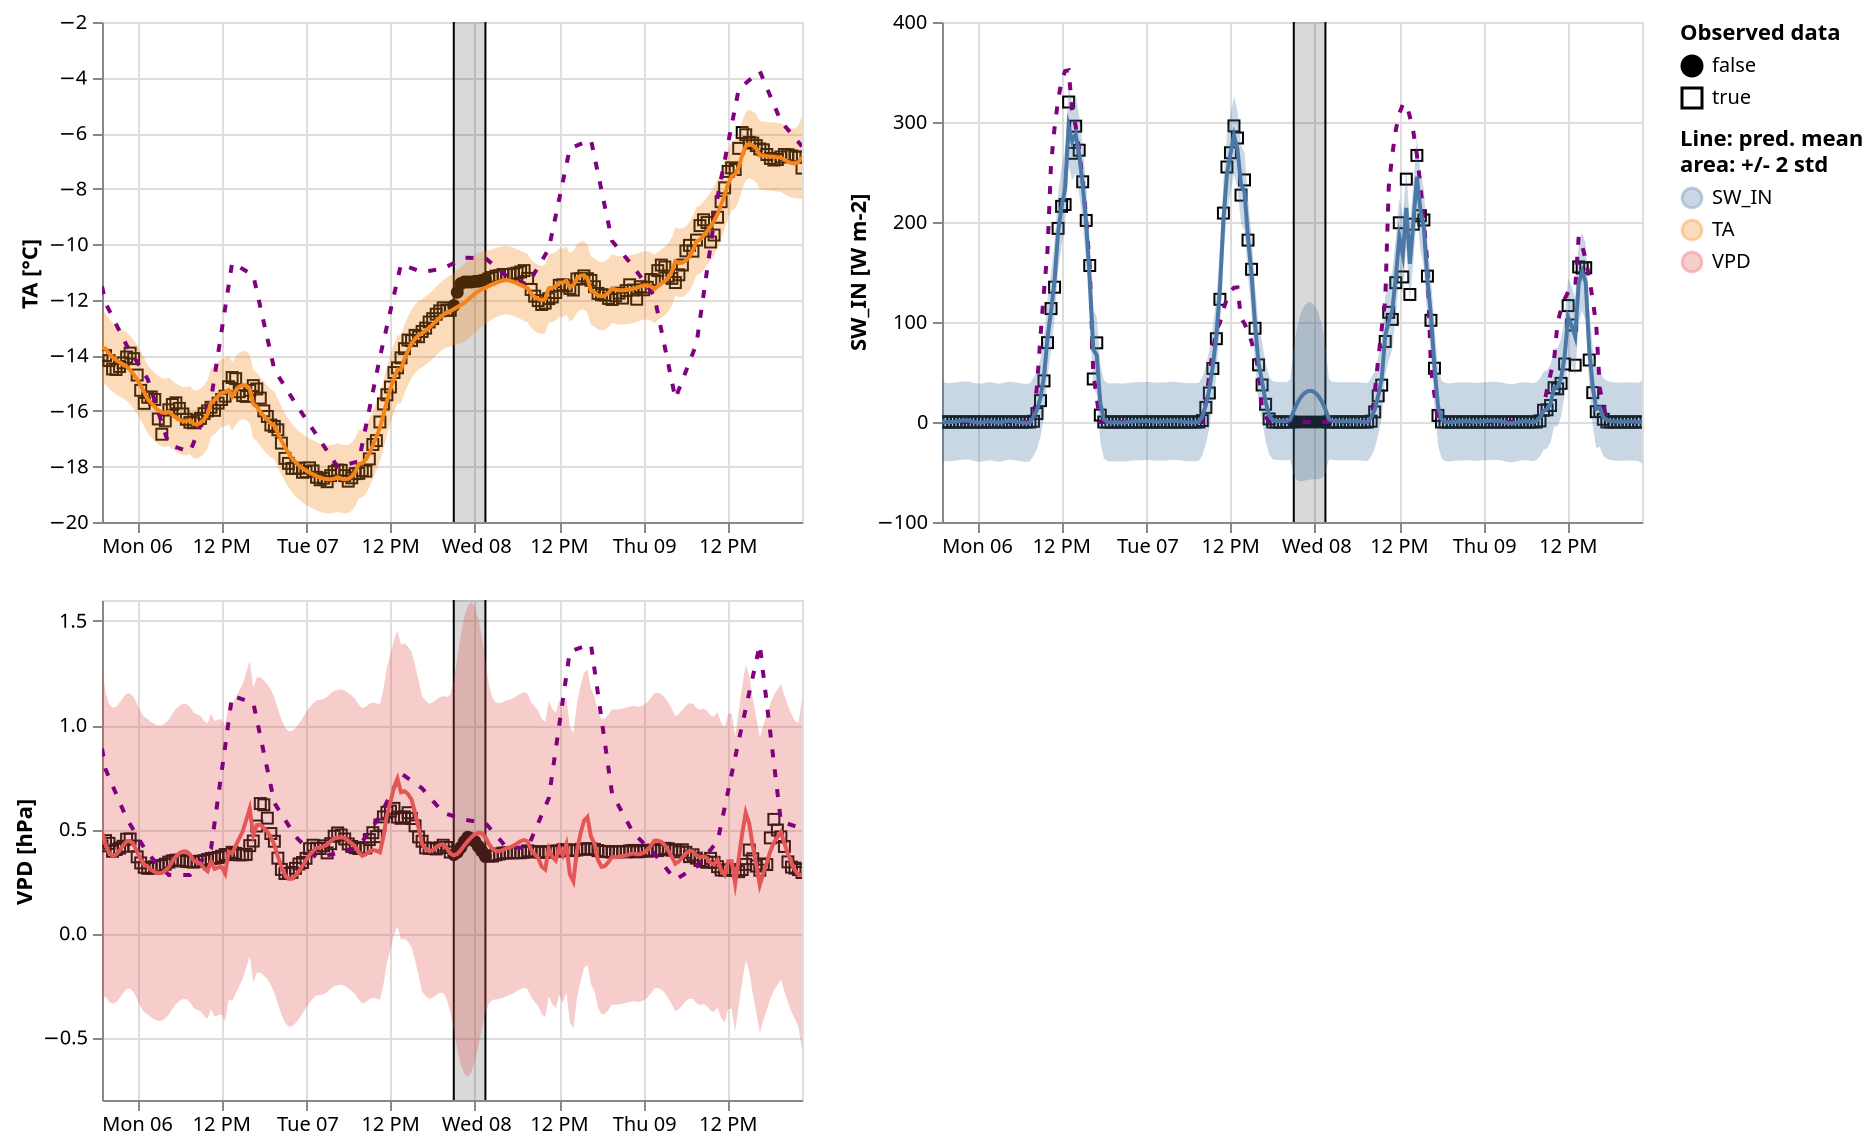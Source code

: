 {
  "$schema": "https://vega.github.io/schema/vega-lite/v5.2.0.json",
  "config": {
    "view": {
      "continuousHeight": 300,
      "continuousWidth": 400
    }
  },
  "datasets": {
    "data-08853867cc92b105ad2dd71e7f005789": [
      {
        "control": 0.0,
        "err_high": 41.463875067569,
        "err_low": -40.079976540818954,
        "is_present": true,
        "mean": 0.6919492633750224,
        "std": 20.38596290209699,
        "time": "2012-02-05T19:00:00",
        "value": 0.0,
        "variable": "SW_IN"
      },
      {
        "control": 0.0,
        "err_high": 39.07921729609679,
        "err_low": -39.07657492856233,
        "is_present": true,
        "mean": 0.0013211837672315596,
        "std": 19.53894805616478,
        "time": "2012-02-05T19:30:00",
        "value": 0.0,
        "variable": "SW_IN"
      },
      {
        "control": 0.0,
        "err_high": 38.965265154697285,
        "err_low": -39.09586468410081,
        "is_present": true,
        "mean": -0.0652997647017628,
        "std": 19.515282459699524,
        "time": "2012-02-05T20:00:00",
        "value": 0.0,
        "variable": "SW_IN"
      },
      {
        "control": 0.0,
        "err_high": 39.08464566540585,
        "err_low": -38.97368364129557,
        "is_present": true,
        "mean": 0.055481012055139445,
        "std": 19.514582326675356,
        "time": "2012-02-05T20:30:00",
        "value": 0.0,
        "variable": "SW_IN"
      },
      {
        "control": 0.0,
        "err_high": 39.57761810197248,
        "err_low": -38.47864792945389,
        "is_present": true,
        "mean": 0.5494850862592955,
        "std": 19.514066507856594,
        "time": "2012-02-05T21:00:00",
        "value": 0.0,
        "variable": "SW_IN"
      },
      {
        "control": 0.0,
        "err_high": 40.05746549227928,
        "err_low": -37.99578112403361,
        "is_present": true,
        "mean": 1.0308421841228324,
        "std": 19.513311654078223,
        "time": "2012-02-05T21:30:00",
        "value": 0.0,
        "variable": "SW_IN"
      },
      {
        "control": 0.0,
        "err_high": 40.432452278939344,
        "err_low": -37.618907150284606,
        "is_present": true,
        "mean": 1.406772564327369,
        "std": 19.512839857305988,
        "time": "2012-02-05T22:00:00",
        "value": 0.0,
        "variable": "SW_IN"
      },
      {
        "control": 0.0,
        "err_high": 40.59825785631753,
        "err_low": -37.45233809420989,
        "is_present": true,
        "mean": 1.5729598810538192,
        "std": 19.512648987631856,
        "time": "2012-02-05T22:30:00",
        "value": 0.0,
        "variable": "SW_IN"
      },
      {
        "control": 0.0,
        "err_high": 40.157889654089374,
        "err_low": -37.89247877397743,
        "is_present": true,
        "mean": 1.1327054400559717,
        "std": 19.5125921070167,
        "time": "2012-02-05T23:00:00",
        "value": 0.0,
        "variable": "SW_IN"
      },
      {
        "control": 0.0,
        "err_high": 39.2349922837146,
        "err_low": -38.81531706546337,
        "is_present": true,
        "mean": 0.20983760912561422,
        "std": 19.51257733729449,
        "time": "2012-02-05T23:30:00",
        "value": 0.0,
        "variable": "SW_IN"
      },
      {
        "control": 0.0,
        "err_high": 38.45751073889184,
        "err_low": -39.59277636061145,
        "is_present": true,
        "mean": -0.5676328108598057,
        "std": 19.512571774875823,
        "time": "2012-02-06T00:00:00",
        "value": 0.0,
        "variable": "SW_IN"
      },
      {
        "control": 0.0,
        "err_high": 38.405896188507555,
        "err_low": -39.64437668444383,
        "is_present": true,
        "mean": -0.6192402479681363,
        "std": 19.512568218237845,
        "time": "2012-02-06T00:30:00",
        "value": 0.0,
        "variable": "SW_IN"
      },
      {
        "control": 0.0,
        "err_high": 38.97802519574879,
        "err_low": -39.072238469231515,
        "is_present": true,
        "mean": -0.047106636741361285,
        "std": 19.512565916245077,
        "time": "2012-02-06T01:00:00",
        "value": 0.0,
        "variable": "SW_IN"
      },
      {
        "control": 0.0,
        "err_high": 39.69357223739386,
        "err_low": -38.35668643265425,
        "is_present": true,
        "mean": 0.6684429023698044,
        "std": 19.512564667512027,
        "time": "2012-02-06T01:30:00",
        "value": 0.0,
        "variable": "SW_IN"
      },
      {
        "control": 0.0,
        "err_high": 39.637182744607806,
        "err_low": -38.413073630785796,
        "is_present": true,
        "mean": 0.612054556911005,
        "std": 19.5125640938484,
        "time": "2012-02-06T02:00:00",
        "value": 0.0,
        "variable": "SW_IN"
      },
      {
        "control": 0.0,
        "err_high": 39.0097003439425,
        "err_low": -39.040555099478425,
        "is_present": true,
        "mean": -0.015427377767963435,
        "std": 19.51256386085523,
        "time": "2012-02-06T02:30:00",
        "value": 0.0,
        "variable": "SW_IN"
      },
      {
        "control": 0.0,
        "err_high": 38.33001219799177,
        "err_low": -39.72024289652787,
        "is_present": true,
        "mean": -0.6951153492680504,
        "std": 19.51256377362991,
        "time": "2012-02-06T03:00:00",
        "value": 0.0,
        "variable": "SW_IN"
      },
      {
        "control": 0.0,
        "err_high": 38.65996925548511,
        "err_low": -39.39028571586563,
        "is_present": true,
        "mean": -0.3651582301902607,
        "std": 19.512563742837685,
        "time": "2012-02-06T03:30:00",
        "value": 0.0,
        "variable": "SW_IN"
      },
      {
        "control": 0.0,
        "err_high": 39.689380261430394,
        "err_low": -38.360874669312416,
        "is_present": true,
        "mean": 0.6642527960589888,
        "std": 19.512563732685702,
        "time": "2012-02-06T04:00:00",
        "value": 0.0,
        "variable": "SW_IN"
      },
      {
        "control": 0.0,
        "err_high": 40.21252218075196,
        "err_low": -37.83773273765098,
        "is_present": true,
        "mean": 1.1873947215504899,
        "std": 19.512563729600735,
        "time": "2012-02-06T04:30:00",
        "value": 0.0,
        "variable": "SW_IN"
      },
      {
        "control": 0.0,
        "err_high": 40.096193963262245,
        "err_low": -37.95406095111054,
        "is_present": true,
        "mean": 1.0710665060758515,
        "std": 19.512563728593197,
        "time": "2012-02-06T05:00:00",
        "value": 0.0,
        "variable": "SW_IN"
      },
      {
        "control": 0.0,
        "err_high": 39.627666375836,
        "err_low": -38.42258853623561,
        "is_present": true,
        "mean": 0.602538919800196,
        "std": 19.512563728017902,
        "time": "2012-02-06T05:30:00",
        "value": 0.0,
        "variable": "SW_IN"
      },
      {
        "control": 0.0,
        "err_high": 38.973444472718775,
        "err_low": -39.0768104372541,
        "is_present": true,
        "mean": -0.0516829822676641,
        "std": 19.51256372749322,
        "time": "2012-02-06T06:00:00",
        "value": 0.0,
        "variable": "SW_IN"
      },
      {
        "control": 0.0,
        "err_high": 38.43932299682982,
        "err_low": -39.610931911259804,
        "is_present": true,
        "mean": -0.5858044572149907,
        "std": 19.512563727022407,
        "time": "2012-02-06T06:30:00",
        "value": 0.0,
        "variable": "SW_IN"
      },
      {
        "control": 0.0,
        "err_high": 38.10574328610077,
        "err_low": -39.94451162052537,
        "is_present": true,
        "mean": -0.9193841672123,
        "std": 19.512563726656534,
        "time": "2012-02-06T07:00:00",
        "value": 0.0,
        "variable": "SW_IN"
      },
      {
        "control": 0.0,
        "err_high": 38.72946051582279,
        "err_low": -39.32079438981058,
        "is_present": true,
        "mean": -0.29566693699389646,
        "std": 19.51256372640834,
        "time": "2012-02-06T07:30:00",
        "value": 0.0,
        "variable": "SW_IN"
      },
      {
        "control": 0.0,
        "err_high": 44.164899885562455,
        "err_low": -33.88535501946931,
        "is_present": true,
        "mean": 5.1397724330465735,
        "std": 19.51256372625794,
        "time": "2012-02-06T08:00:00",
        "value": 0.72,
        "variable": "SW_IN"
      },
      {
        "control": 36.297,
        "err_high": 51.029286601908844,
        "err_low": -27.02096830279192,
        "is_present": true,
        "mean": 12.004159149558461,
        "std": 19.51256372617519,
        "time": "2012-02-06T08:30:00",
        "value": 8.43,
        "variable": "SW_IN"
      },
      {
        "control": 85.809,
        "err_high": 63.261407639454404,
        "err_low": -14.788847265079568,
        "is_present": true,
        "mean": 24.23628018718742,
        "std": 19.512563726133493,
        "time": "2012-02-06T09:00:00",
        "value": 21.36,
        "variable": "SW_IN"
      },
      {
        "control": 131.251,
        "err_high": 84.89513969851168,
        "err_low": 6.84488479405465,
        "is_present": true,
        "mean": 45.87001224628317,
        "std": 19.51256372611426,
        "time": "2012-02-06T09:30:00",
        "value": 41.13,
        "variable": "SW_IN"
      },
      {
        "control": 171.848,
        "err_high": 123.33068207414394,
        "err_low": 45.280427169719125,
        "is_present": true,
        "mean": 84.30555462193153,
        "std": 19.512563726106205,
        "time": "2012-02-06T10:00:00",
        "value": 79.36,
        "variable": "SW_IN"
      },
      {
        "control": 258.073,
        "err_high": 149.6598014864465,
        "err_low": 71.60954658203363,
        "is_present": true,
        "mean": 110.63467403424006,
        "std": 19.512563726103213,
        "time": "2012-02-06T10:30:00",
        "value": 113.42,
        "variable": "SW_IN"
      },
      {
        "control": 294.144,
        "err_high": 180.6432767459316,
        "err_low": 102.59302184152239,
        "is_present": true,
        "mean": 141.618149293727,
        "std": 19.512563726102297,
        "time": "2012-02-06T11:00:00",
        "value": 134.81,
        "variable": "SW_IN"
      },
      {
        "control": 321.942,
        "err_high": 228.62204776914004,
        "err_low": 150.57179286473175,
        "is_present": true,
        "mean": 189.5969203169359,
        "std": 19.512563726102073,
        "time": "2012-02-06T11:30:00",
        "value": 193.62,
        "variable": "SW_IN"
      },
      {
        "control": 340.993,
        "err_high": 254.65476080107763,
        "err_low": 176.60450589666934,
        "is_present": true,
        "mean": 215.62963334887348,
        "std": 19.51256372610207,
        "time": "2012-02-06T12:00:00",
        "value": 215.62,
        "variable": "SW_IN"
      },
      {
        "control": 350.971,
        "err_high": 272.5512761933357,
        "err_low": 194.50102128892743,
        "is_present": true,
        "mean": 233.52614874113158,
        "std": 19.51256372610207,
        "time": "2012-02-06T12:30:00",
        "value": 217.43,
        "variable": "SW_IN"
      },
      {
        "control": 351.706,
        "err_high": 334.6239263121797,
        "err_low": 256.5736714077716,
        "is_present": true,
        "mean": 295.59879885997566,
        "std": 19.512563726102044,
        "time": "2012-02-06T13:00:00",
        "value": 319.97,
        "variable": "SW_IN"
      },
      {
        "control": 311.864,
        "err_high": 319.9576287930959,
        "err_low": 241.9073738886879,
        "is_present": true,
        "mean": 280.9325013408919,
        "std": 19.512563726101995,
        "time": "2012-02-06T13:30:00",
        "value": 268.7,
        "variable": "SW_IN"
      },
      {
        "control": 295.846,
        "err_high": 326.7577208103444,
        "err_low": 248.7074659059365,
        "is_present": true,
        "mean": 287.73259335814043,
        "std": 19.51256372610198,
        "time": "2012-02-06T14:00:00",
        "value": 295.846,
        "variable": "SW_IN"
      },
      {
        "control": 271.825,
        "err_high": 306.68524653040976,
        "err_low": 228.6349916260019,
        "is_present": true,
        "mean": 267.6601190782058,
        "std": 19.512563726101963,
        "time": "2012-02-06T14:30:00",
        "value": 271.825,
        "variable": "SW_IN"
      },
      {
        "control": 240.213,
        "err_high": 276.10393886509536,
        "err_low": 198.05368396068758,
        "is_present": true,
        "mean": 237.07881141289147,
        "std": 19.51256372610194,
        "time": "2012-02-06T15:00:00",
        "value": 240.213,
        "variable": "SW_IN"
      },
      {
        "control": 201.552,
        "err_high": 236.85287027585957,
        "err_low": 158.8026153714518,
        "is_present": true,
        "mean": 197.82774282365568,
        "std": 19.51256372610195,
        "time": "2012-02-06T15:30:00",
        "value": 201.552,
        "variable": "SW_IN"
      },
      {
        "control": 156.504,
        "err_high": 182.0176896056048,
        "err_low": 103.96743470119709,
        "is_present": true,
        "mean": 142.99256215340094,
        "std": 19.512563726101924,
        "time": "2012-02-06T16:00:00",
        "value": 156.504,
        "variable": "SW_IN"
      },
      {
        "control": 49.064,
        "err_high": 111.70810103266474,
        "err_low": 33.65784612825705,
        "is_present": true,
        "mean": 72.6829735804609,
        "std": 19.512563726101924,
        "time": "2012-02-06T16:30:00",
        "value": 43.035,
        "variable": "SW_IN"
      },
      {
        "control": 23.377,
        "err_high": 105.633297875854,
        "err_low": 27.583042971446268,
        "is_present": true,
        "mean": 66.60817042365014,
        "std": 19.512563726101934,
        "time": "2012-02-06T17:00:00",
        "value": 79.17,
        "variable": "SW_IN"
      },
      {
        "control": 0.0,
        "err_high": 57.985242518614754,
        "err_low": -20.06501238579291,
        "is_present": true,
        "mean": 18.96011506641092,
        "std": 19.512563726101916,
        "time": "2012-02-06T17:30:00",
        "value": 6.9,
        "variable": "SW_IN"
      },
      {
        "control": 0.0,
        "err_high": 41.9075993595695,
        "err_low": -36.14265554483825,
        "is_present": true,
        "mean": 2.882471907365627,
        "std": 19.512563726101938,
        "time": "2012-02-06T18:00:00",
        "value": 0.0,
        "variable": "SW_IN"
      },
      {
        "control": 0.0,
        "err_high": 38.94003730800515,
        "err_low": -39.1102175964025,
        "is_present": true,
        "mean": -0.08509014419867356,
        "std": 19.512563726101913,
        "time": "2012-02-06T18:30:00",
        "value": 0.0,
        "variable": "SW_IN"
      },
      {
        "control": 0.0,
        "err_high": 38.485311117031564,
        "err_low": -39.56494378737609,
        "is_present": true,
        "mean": -0.5398163351722616,
        "std": 19.512563726101913,
        "time": "2012-02-06T19:00:00",
        "value": 0.0,
        "variable": "SW_IN"
      },
      {
        "control": 0.0,
        "err_high": 38.765034738290154,
        "err_low": -39.28522016611754,
        "is_present": true,
        "mean": -0.2600927139136928,
        "std": 19.512563726101924,
        "time": "2012-02-06T19:30:00",
        "value": 0.0,
        "variable": "SW_IN"
      },
      {
        "control": 0.0,
        "err_high": 38.67524375653828,
        "err_low": -39.37501114786939,
        "is_present": true,
        "mean": -0.3498836956655538,
        "std": 19.512563726101916,
        "time": "2012-02-06T20:00:00",
        "value": 0.0,
        "variable": "SW_IN"
      },
      {
        "control": 0.0,
        "err_high": 38.47986750181812,
        "err_low": -39.570387402589574,
        "is_present": true,
        "mean": -0.5452599503857272,
        "std": 19.512563726101924,
        "time": "2012-02-06T20:30:00",
        "value": 0.0,
        "variable": "SW_IN"
      },
      {
        "control": 0.0,
        "err_high": 38.61242993661821,
        "err_low": -39.43782496778951,
        "is_present": true,
        "mean": -0.4126975155856485,
        "std": 19.51256372610193,
        "time": "2012-02-06T21:00:00",
        "value": 0.0,
        "variable": "SW_IN"
      },
      {
        "control": 0.0,
        "err_high": 39.0649346381579,
        "err_low": -38.98532026624978,
        "is_present": true,
        "mean": 0.03980718595406074,
        "std": 19.51256372610192,
        "time": "2012-02-06T21:30:00",
        "value": 0.0,
        "variable": "SW_IN"
      },
      {
        "control": 0.0,
        "err_high": 39.4255688229311,
        "err_low": -38.6246860814766,
        "is_present": true,
        "mean": 0.4004413707272505,
        "std": 19.512563726101924,
        "time": "2012-02-06T22:00:00",
        "value": 0.0,
        "variable": "SW_IN"
      },
      {
        "control": 0.0,
        "err_high": 39.74092823700916,
        "err_low": -38.30932666739854,
        "is_present": true,
        "mean": 0.7158007848053103,
        "std": 19.512563726101924,
        "time": "2012-02-06T22:30:00",
        "value": 0.0,
        "variable": "SW_IN"
      },
      {
        "control": 0.0,
        "err_high": 39.807730783754614,
        "err_low": -38.24252412065304,
        "is_present": true,
        "mean": 0.7826033315507885,
        "std": 19.512563726101913,
        "time": "2012-02-06T23:00:00",
        "value": 0.0,
        "variable": "SW_IN"
      },
      {
        "control": 0.0,
        "err_high": 39.795972011297735,
        "err_low": -38.25428289310999,
        "is_present": true,
        "mean": 0.7708445590938737,
        "std": 19.51256372610193,
        "time": "2012-02-06T23:30:00",
        "value": 0.0,
        "variable": "SW_IN"
      },
      {
        "control": 0.0,
        "err_high": 39.982610118141174,
        "err_low": -38.067644786266534,
        "is_present": true,
        "mean": 0.9574826659373201,
        "std": 19.512563726101927,
        "time": "2012-02-07T00:00:00",
        "value": 0.0,
        "variable": "SW_IN"
      },
      {
        "control": 0.0,
        "err_high": 39.982071067409905,
        "err_low": -38.06818383699779,
        "is_present": true,
        "mean": 0.9569436152060575,
        "std": 19.512563726101924,
        "time": "2012-02-07T00:30:00",
        "value": 0.0,
        "variable": "SW_IN"
      },
      {
        "control": 0.0,
        "err_high": 39.559976883898884,
        "err_low": -38.49027802050884,
        "is_present": true,
        "mean": 0.5348494316950223,
        "std": 19.51256372610193,
        "time": "2012-02-07T01:00:00",
        "value": 0.0,
        "variable": "SW_IN"
      },
      {
        "control": 0.0,
        "err_high": 39.26585712941174,
        "err_low": -38.784397774996094,
        "is_present": true,
        "mean": 0.240729677207824,
        "std": 19.51256372610196,
        "time": "2012-02-07T01:30:00",
        "value": 0.0,
        "variable": "SW_IN"
      },
      {
        "control": 0.0,
        "err_high": 39.34044019067359,
        "err_low": -38.70981471373439,
        "is_present": true,
        "mean": 0.3153127384696006,
        "std": 19.512563726101995,
        "time": "2012-02-07T02:00:00",
        "value": 0.0,
        "variable": "SW_IN"
      },
      {
        "control": 0.0,
        "err_high": 39.49812345286659,
        "err_low": -38.55213145154172,
        "is_present": true,
        "mean": 0.47299600066243386,
        "std": 19.512563726102076,
        "time": "2012-02-07T02:30:00",
        "value": 0.0,
        "variable": "SW_IN"
      },
      {
        "control": 0.0,
        "err_high": 39.67496574373404,
        "err_low": -38.37528916067489,
        "is_present": true,
        "mean": 0.6498382915295764,
        "std": 19.512563726102233,
        "time": "2012-02-07T03:00:00",
        "value": 0.0,
        "variable": "SW_IN"
      },
      {
        "control": 0.0,
        "err_high": 40.150664720470026,
        "err_low": -37.899590183940155,
        "is_present": true,
        "mean": 1.1255372682649352,
        "std": 19.512563726102545,
        "time": "2012-02-07T03:30:00",
        "value": 0.0,
        "variable": "SW_IN"
      },
      {
        "control": 0.0,
        "err_high": 40.20162668351308,
        "err_low": -37.84862822089907,
        "is_present": true,
        "mean": 1.1764992313070053,
        "std": 19.51256372610304,
        "time": "2012-02-07T04:00:00",
        "value": 0.0,
        "variable": "SW_IN"
      },
      {
        "control": 0.0,
        "err_high": 39.965856867206554,
        "err_low": -38.08439803720859,
        "is_present": true,
        "mean": 0.9407294149989838,
        "std": 19.512563726103785,
        "time": "2012-02-07T04:30:00",
        "value": 0.0,
        "variable": "SW_IN"
      },
      {
        "control": 0.0,
        "err_high": 39.50649026806636,
        "err_low": -38.543764636352535,
        "is_present": true,
        "mean": 0.48136281585691165,
        "std": 19.512563726104723,
        "time": "2012-02-07T05:00:00",
        "value": 0.0,
        "variable": "SW_IN"
      },
      {
        "control": 0.0,
        "err_high": 39.04479896082137,
        "err_low": -39.00545594360116,
        "is_present": true,
        "mean": 0.01967150861010225,
        "std": 19.512563726105633,
        "time": "2012-02-07T05:30:00",
        "value": 0.0,
        "variable": "SW_IN"
      },
      {
        "control": 0.0,
        "err_high": 38.85081293665233,
        "err_low": -39.199441967772756,
        "is_present": true,
        "mean": -0.17431451556021216,
        "std": 19.512563726106272,
        "time": "2012-02-07T06:00:00",
        "value": 0.0,
        "variable": "SW_IN"
      },
      {
        "control": 0.0,
        "err_high": 38.86570998766655,
        "err_low": -39.18454491675962,
        "is_present": true,
        "mean": -0.15941746454653583,
        "std": 19.512563726106542,
        "time": "2012-02-07T06:30:00",
        "value": 0.0,
        "variable": "SW_IN"
      },
      {
        "control": 0.0,
        "err_high": 38.73289417444492,
        "err_low": -39.31736072998642,
        "is_present": true,
        "mean": -0.29223327777074815,
        "std": 19.512563726107835,
        "time": "2012-02-07T07:00:00",
        "value": 0.0,
        "variable": "SW_IN"
      },
      {
        "control": 0.0,
        "err_high": 39.366307121722215,
        "err_low": -38.68394778274343,
        "is_present": true,
        "mean": 0.34117966948939227,
        "std": 19.51256372611641,
        "time": "2012-02-07T07:30:00",
        "value": 0.0,
        "variable": "SW_IN"
      },
      {
        "control": 0.0,
        "err_high": 44.49161606558521,
        "err_low": -33.558638839018066,
        "is_present": true,
        "mean": 5.466488613283573,
        "std": 19.51256372615082,
        "time": "2012-02-07T08:00:00",
        "value": 1.41,
        "variable": "SW_IN"
      },
      {
        "control": 20.78,
        "err_high": 55.84195120941953,
        "err_low": -22.20830369560442,
        "is_present": true,
        "mean": 16.816823756907553,
        "std": 19.512563726255987,
        "time": "2012-02-07T08:30:00",
        "value": 14.6,
        "variable": "SW_IN"
      },
      {
        "control": 46.999,
        "err_high": 71.52021236204088,
        "err_low": -6.530042544068564,
        "is_present": true,
        "mean": 32.49508490898616,
        "std": 19.51256372652736,
        "time": "2012-02-07T09:00:00",
        "value": 29.0,
        "variable": "SW_IN"
      },
      {
        "control": 71.066,
        "err_high": 95.53224779486867,
        "err_low": 17.481992886262262,
        "is_present": true,
        "mean": 56.507120340565464,
        "std": 19.5125637271516,
        "time": "2012-02-07T09:30:00",
        "value": 53.54,
        "variable": "SW_IN"
      },
      {
        "control": 92.569,
        "err_high": 125.52157545333031,
        "err_low": 47.47132053938944,
        "is_present": true,
        "mean": 86.49644799635988,
        "std": 19.51256372848522,
        "time": "2012-02-07T10:00:00",
        "value": 83.32,
        "variable": "SW_IN"
      },
      {
        "control": 99.098,
        "err_high": 171.04296932886584,
        "err_low": 92.99271440391234,
        "is_present": true,
        "mean": 132.0178418663891,
        "std": 19.512563731238377,
        "time": "2012-02-07T10:30:00",
        "value": 122.69,
        "variable": "SW_IN"
      },
      {
        "control": 112.76,
        "err_high": 241.17336334099338,
        "err_low": 163.12310839342308,
        "is_present": true,
        "mean": 202.14823586720823,
        "std": 19.51256373689257,
        "time": "2012-02-07T11:00:00",
        "value": 208.92,
        "variable": "SW_IN"
      },
      {
        "control": 123.291,
        "err_high": 286.47196315636756,
        "err_low": 208.4217081627793,
        "is_present": true,
        "mean": 247.44683565957342,
        "std": 19.512563748397056,
        "time": "2012-02-07T11:30:00",
        "value": 254.98,
        "variable": "SW_IN"
      },
      {
        "control": 130.512,
        "err_high": 307.03565569880226,
        "err_low": 228.98540061687817,
        "is_present": true,
        "mean": 268.0105281578402,
        "std": 19.51256377048102,
        "time": "2012-02-07T12:00:00",
        "value": 269.26,
        "variable": "SW_IN"
      },
      {
        "control": 134.3,
        "err_high": 325.471171778193,
        "err_low": 247.42091654968272,
        "is_present": true,
        "mean": 286.44604416393787,
        "std": 19.51256380712757,
        "time": "2012-02-07T12:30:00",
        "value": 296.1,
        "variable": "SW_IN"
      },
      {
        "control": 134.589,
        "err_high": 311.6393262734081,
        "err_low": 233.5890708628767,
        "is_present": true,
        "mean": 272.6141985681424,
        "std": 19.51256385263285,
        "time": "2012-02-07T13:00:00",
        "value": 283.98,
        "variable": "SW_IN"
      },
      {
        "control": 103.755,
        "err_high": 276.73881282818246,
        "err_low": 198.68855730259776,
        "is_present": true,
        "mean": 237.7136850653901,
        "std": 19.512563881396176,
        "time": "2012-02-07T13:30:00",
        "value": 226.87,
        "variable": "SW_IN"
      },
      {
        "control": 98.494,
        "err_high": 269.2309264094604,
        "err_low": 191.18067089138947,
        "is_present": true,
        "mean": 230.20579865042492,
        "std": 19.512563879517735,
        "time": "2012-02-07T14:00:00",
        "value": 242.08,
        "variable": "SW_IN"
      },
      {
        "control": 90.601,
        "err_high": 223.36712470540715,
        "err_low": 145.31686856823939,
        "is_present": true,
        "mean": 184.34199663682327,
        "std": 19.51256403429194,
        "time": "2012-02-07T14:30:00",
        "value": 181.88,
        "variable": "SW_IN"
      },
      {
        "control": 80.211,
        "err_high": 186.89386978514634,
        "err_low": 108.84360894613988,
        "is_present": true,
        "mean": 147.8687393656431,
        "std": 19.512565209751617,
        "time": "2012-02-07T15:00:00",
        "value": 152.7,
        "variable": "SW_IN"
      },
      {
        "control": 67.501,
        "err_high": 136.0236386428,
        "err_low": 57.97336072871873,
        "is_present": true,
        "mean": 96.99849968575937,
        "std": 19.51256947852032,
        "time": "2012-02-07T15:30:00",
        "value": 93.71,
        "variable": "SW_IN"
      },
      {
        "control": 52.69,
        "err_high": 97.44706057984536,
        "err_low": 19.396742636825742,
        "is_present": true,
        "mean": 58.421901608335546,
        "std": 19.5125794857549,
        "time": "2012-02-07T16:00:00",
        "value": 57.12,
        "variable": "SW_IN"
      },
      {
        "control": 11.771,
        "err_high": 79.56295672563496,
        "err_low": 1.5125762717129234,
        "is_present": true,
        "mean": 40.537766498673946,
        "std": 19.51259511348051,
        "time": "2012-02-07T16:30:00",
        "value": 37.03,
        "variable": "SW_IN"
      },
      {
        "control": 5.818,
        "err_high": 58.917512078086084,
        "err_low": -19.132936868574042,
        "is_present": true,
        "mean": 19.89228760475602,
        "std": 19.51261223666503,
        "time": "2012-02-07T17:00:00",
        "value": 17.75,
        "variable": "SW_IN"
      },
      {
        "control": 0.0,
        "err_high": 45.78795168880687,
        "err_low": -32.26264965281432,
        "is_present": true,
        "mean": 6.762651017996276,
        "std": 19.512650335405297,
        "time": "2012-02-07T17:30:00",
        "value": 3.09,
        "variable": "SW_IN"
      },
      {
        "control": 0.0,
        "err_high": 40.906386882235175,
        "err_low": -37.14504609755766,
        "is_present": true,
        "mean": 1.8806703923387573,
        "std": 19.51285824494821,
        "time": "2012-02-07T18:00:00",
        "value": 0.0,
        "variable": "SW_IN"
      },
      {
        "control": 0.0,
        "err_high": 40.09552017091387,
        "err_low": -37.95910515070052,
        "is_present": true,
        "mean": 1.0682075101066744,
        "std": 19.5136563304036,
        "time": "2012-02-07T18:30:00",
        "value": 0.0,
        "variable": "SW_IN"
      },
      {
        "control": 0.0,
        "err_high": 39.94322000325182,
        "err_low": -38.11853669976117,
        "is_present": true,
        "mean": 0.9123416517453222,
        "std": 19.515439175753247,
        "time": "2012-02-07T19:00:00",
        "value": 0.0,
        "variable": "SW_IN"
      },
      {
        "control": 0.0,
        "err_high": 39.836325447275755,
        "err_low": -38.231865357547775,
        "is_present": true,
        "mean": 0.8022300448639896,
        "std": 19.517047701205883,
        "time": "2012-02-07T19:30:00",
        "value": 0.0,
        "variable": "SW_IN"
      },
      {
        "control": 0.0,
        "err_high": 39.86518035061467,
        "err_low": -38.2464915813731,
        "is_present": true,
        "mean": 0.8093443846207862,
        "std": 19.527917982996943,
        "time": "2012-02-07T20:00:00",
        "value": 0.0,
        "variable": "SW_IN"
      },
      {
        "control": 0.0,
        "err_high": 42.563464826092094,
        "err_low": -37.81710122961639,
        "is_present": true,
        "mean": 2.3731817982378516,
        "std": 20.09514151392712,
        "time": "2012-02-07T20:30:00",
        "value": 0.0,
        "variable": "SW_IN"
      },
      {
        "control": 0.0,
        "err_high": 75.77358956315408,
        "err_low": -53.39012533063243,
        "is_present": false,
        "mean": 11.191732116260823,
        "std": 32.290928723446626,
        "time": "2012-02-07T21:00:00",
        "value": 0.0,
        "variable": "SW_IN"
      },
      {
        "control": 0.0,
        "err_high": 96.17427066439005,
        "err_low": -58.49150084671665,
        "is_present": false,
        "mean": 18.8413849088367,
        "std": 38.666442877776674,
        "time": "2012-02-07T21:30:00",
        "value": 0.0,
        "variable": "SW_IN"
      },
      {
        "control": 0.0,
        "err_high": 108.88681027434849,
        "err_low": -59.389070776756554,
        "is_present": false,
        "mean": 24.74886974879597,
        "std": 42.06897026277626,
        "time": "2012-02-07T22:00:00",
        "value": 0.0,
        "variable": "SW_IN"
      },
      {
        "control": 0.0,
        "err_high": 116.23631395999574,
        "err_low": -58.778072008102114,
        "is_present": false,
        "mean": 28.729120975946813,
        "std": 43.753596492024464,
        "time": "2012-02-07T22:30:00",
        "value": 0.0,
        "variable": "SW_IN"
      },
      {
        "control": 0.0,
        "err_high": 119.66588720972092,
        "err_low": -57.939105981929146,
        "is_present": false,
        "mean": 30.863390613895888,
        "std": 44.40124829791252,
        "time": "2012-02-07T23:00:00",
        "value": 0.0,
        "variable": "SW_IN"
      },
      {
        "control": 0.0,
        "err_high": 119.77850695505882,
        "err_low": -57.49207906040044,
        "is_present": false,
        "mean": 31.143213947329187,
        "std": 44.317646503864815,
        "time": "2012-02-07T23:30:00",
        "value": 0.0,
        "variable": "SW_IN"
      },
      {
        "control": 0.0,
        "err_high": 116.57550519489988,
        "err_low": -57.45152986906436,
        "is_present": false,
        "mean": 29.56198766291776,
        "std": 43.50675876599106,
        "time": "2012-02-08T00:00:00",
        "value": 0.0,
        "variable": "SW_IN"
      },
      {
        "control": 0.0,
        "err_high": 109.39459741789038,
        "err_low": -57.32676994379305,
        "is_present": false,
        "mean": 26.033913737048664,
        "std": 41.68034184042086,
        "time": "2012-02-08T00:30:00",
        "value": 0.0,
        "variable": "SW_IN"
      },
      {
        "control": 0.0,
        "err_high": 96.81736959760168,
        "err_low": -56.00093311084261,
        "is_present": false,
        "mean": 20.408218243379537,
        "std": 38.20457567711107,
        "time": "2012-02-08T01:00:00",
        "value": 0.0,
        "variable": "SW_IN"
      },
      {
        "control": 0.0,
        "err_high": 76.39769954268918,
        "err_low": -51.27803760866432,
        "is_present": false,
        "mean": 12.55983096701243,
        "std": 31.918934287838375,
        "time": "2012-02-08T01:30:00",
        "value": 0.0,
        "variable": "SW_IN"
      },
      {
        "control": 0.0,
        "err_high": 43.04465655152254,
        "err_low": -37.25346650201971,
        "is_present": true,
        "mean": 2.8955950247514153,
        "std": 20.074530763385564,
        "time": "2012-02-08T02:00:00",
        "value": 0.0,
        "variable": "SW_IN"
      },
      {
        "control": 0.0,
        "err_high": 40.182183603331666,
        "err_low": -37.96241976714411,
        "is_present": true,
        "mean": 1.1098819180937767,
        "std": 19.536150842618945,
        "time": "2012-02-08T02:30:00",
        "value": 0.0,
        "variable": "SW_IN"
      },
      {
        "control": 0.0,
        "err_high": 39.85754816486758,
        "err_low": -38.199807567751805,
        "is_present": true,
        "mean": 0.828870298557888,
        "std": 19.514338933154846,
        "time": "2012-02-08T03:00:00",
        "value": 0.0,
        "variable": "SW_IN"
      },
      {
        "control": 0.0,
        "err_high": 39.77653499339765,
        "err_low": -38.27624353057389,
        "is_present": true,
        "mean": 0.7501457314118767,
        "std": 19.513194630992885,
        "time": "2012-02-08T03:30:00",
        "value": 0.0,
        "variable": "SW_IN"
      },
      {
        "control": 0.0,
        "err_high": 39.72847977527654,
        "err_low": -38.324233757634246,
        "is_present": true,
        "mean": 0.7021230088211468,
        "std": 19.513178383227697,
        "time": "2012-02-08T04:00:00",
        "value": 0.0,
        "variable": "SW_IN"
      },
      {
        "control": 0.0,
        "err_high": 39.725910995199996,
        "err_low": -38.325824100921295,
        "is_present": true,
        "mean": 0.7000434471393504,
        "std": 19.512933774030323,
        "time": "2012-02-08T04:30:00",
        "value": 0.0,
        "variable": "SW_IN"
      },
      {
        "control": 0.0,
        "err_high": 39.7631472094654,
        "err_low": -38.287703572162556,
        "is_present": true,
        "mean": 0.7377218186514227,
        "std": 19.51271269540699,
        "time": "2012-02-08T05:00:00",
        "value": 0.0,
        "variable": "SW_IN"
      },
      {
        "control": 0.0,
        "err_high": 39.805725994859415,
        "err_low": -38.2447062524125,
        "is_present": true,
        "mean": 0.7805098712234582,
        "std": 19.51260806181798,
        "time": "2012-02-08T05:30:00",
        "value": 0.0,
        "variable": "SW_IN"
      },
      {
        "control": 0.0,
        "err_high": 39.77271347368079,
        "err_low": -38.277590057576894,
        "is_present": true,
        "mean": 0.747561708051947,
        "std": 19.51257588281442,
        "time": "2012-02-08T06:00:00",
        "value": 0.0,
        "variable": "SW_IN"
      },
      {
        "control": 0.0,
        "err_high": 39.564221605589665,
        "err_low": -38.48605498162101,
        "is_present": true,
        "mean": 0.5390833119843279,
        "std": 19.51256914680267,
        "time": "2012-02-08T06:30:00",
        "value": 0.0,
        "variable": "SW_IN"
      },
      {
        "control": 0.0,
        "err_high": 39.11332828869638,
        "err_low": -38.93694169650885,
        "is_present": true,
        "mean": 0.08819329609376325,
        "std": 19.51256749630131,
        "time": "2012-02-08T07:00:00",
        "value": 0.0,
        "variable": "SW_IN"
      },
      {
        "control": 0.0,
        "err_high": 39.135486916055534,
        "err_low": -38.91477781002258,
        "is_present": true,
        "mean": 0.11035455301647801,
        "std": 19.512566181519528,
        "time": "2012-02-08T07:30:00",
        "value": 0.0,
        "variable": "SW_IN"
      },
      {
        "control": 0.0,
        "err_high": 43.552388905290016,
        "err_low": -34.49787129538238,
        "is_present": true,
        "mean": 4.527258804953817,
        "std": 19.5125650501681,
        "time": "2012-02-08T08:00:00",
        "value": 0.81,
        "variable": "SW_IN"
      },
      {
        "control": 28.761,
        "err_high": 51.10209535207501,
        "err_low": -26.948161973220053,
        "is_present": true,
        "mean": 12.07696668942748,
        "std": 19.512564331323766,
        "time": "2012-02-08T08:30:00",
        "value": 10.1,
        "variable": "SW_IN"
      },
      {
        "control": 62.473,
        "err_high": 65.0430044932136,
        "err_low": -13.007251391321695,
        "is_present": true,
        "mean": 26.017876550945957,
        "std": 19.512563971133826,
        "time": "2012-02-08T09:00:00",
        "value": 26.12,
        "variable": "SW_IN"
      },
      {
        "control": 93.42,
        "err_high": 81.90728264525697,
        "err_low": 3.8570273735256606,
        "is_present": true,
        "mean": 42.88215500939131,
        "std": 19.512563817932826,
        "time": "2012-02-08T09:30:00",
        "value": 36.88,
        "variable": "SW_IN"
      },
      {
        "control": 121.072,
        "err_high": 125.22939776725008,
        "err_low": 47.17914273112381,
        "is_present": true,
        "mean": 86.20427024918695,
        "std": 19.51256375903157,
        "time": "2012-02-08T10:00:00",
        "value": 80.55,
        "variable": "SW_IN"
      },
      {
        "control": 235.065,
        "err_high": 139.58228218972482,
        "err_low": 61.532027239521994,
        "is_present": true,
        "mean": 100.55715471462341,
        "std": 19.512563737550707,
        "time": "2012-02-08T10:30:00",
        "value": 109.67,
        "variable": "SW_IN"
      },
      {
        "control": 267.025,
        "err_high": 150.37556043284795,
        "err_low": 72.32530551267035,
        "is_present": true,
        "mean": 111.35043297275915,
        "std": 19.512563730044395,
        "time": "2012-02-08T11:00:00",
        "value": 102.6,
        "variable": "SW_IN"
      },
      {
        "control": 291.667,
        "err_high": 183.34768270233087,
        "err_low": 105.29742779179588,
        "is_present": true,
        "mean": 144.32255524706338,
        "std": 19.512563727633744,
        "time": "2012-02-08T11:30:00",
        "value": 139.31,
        "variable": "SW_IN"
      },
      {
        "control": 308.571,
        "err_high": 223.98878326035654,
        "err_low": 145.93852835252878,
        "is_present": true,
        "mean": 184.96365580644266,
        "std": 19.51256372695694,
        "time": "2012-02-08T12:00:00",
        "value": 199.25,
        "variable": "SW_IN"
      },
      {
        "control": 317.448,
        "err_high": 206.15897716602692,
        "err_low": 128.10872225900263,
        "is_present": true,
        "mean": 167.13384971251477,
        "std": 19.512563726756074,
        "time": "2012-02-08T12:30:00",
        "value": 145.05,
        "variable": "SW_IN"
      },
      {
        "control": 318.147,
        "err_high": 253.1862691089998,
        "err_low": 175.13601420249603,
        "is_present": true,
        "mean": 214.1611416557479,
        "std": 19.51256372662595,
        "time": "2012-02-08T13:00:00",
        "value": 242.86,
        "variable": "SW_IN"
      },
      {
        "control": 305.382,
        "err_high": 197.22939050549815,
        "err_low": 119.1791355995428,
        "is_present": true,
        "mean": 158.20426305252047,
        "std": 19.51256372648884,
        "time": "2012-02-08T13:30:00",
        "value": 127.53,
        "variable": "SW_IN"
      },
      {
        "control": 290.095,
        "err_high": 238.94066745747685,
        "err_low": 160.89041255203804,
        "is_present": true,
        "mean": 199.91554000475745,
        "std": 19.512563726359698,
        "time": "2012-02-08T14:00:00",
        "value": 197.81,
        "variable": "SW_IN"
      },
      {
        "control": 267.146,
        "err_high": 284.22547219061283,
        "err_low": 206.175217285581,
        "is_present": true,
        "mean": 245.20034473809693,
        "std": 19.512563726257962,
        "time": "2012-02-08T14:30:00",
        "value": 266.58,
        "variable": "SW_IN"
      },
      {
        "control": 236.929,
        "err_high": 250.95944016175736,
        "err_low": 172.90918525700306,
        "is_present": true,
        "mean": 211.9343127093802,
        "std": 19.512563726188578,
        "time": "2012-02-08T15:00:00",
        "value": 206.29,
        "variable": "SW_IN"
      },
      {
        "control": 199.961,
        "err_high": 232.55753625931098,
        "err_low": 154.5072813547258,
        "is_present": true,
        "mean": 193.53240880701838,
        "std": 19.5125637261463,
        "time": "2012-02-08T15:30:00",
        "value": 202.02,
        "variable": "SW_IN"
      },
      {
        "control": 156.876,
        "err_high": 180.8949426329932,
        "err_low": 102.8446877285017,
        "is_present": true,
        "mean": 141.86981518074745,
        "std": 19.512563726122874,
        "time": "2012-02-08T16:00:00",
        "value": 145.89,
        "variable": "SW_IN"
      },
      {
        "control": 53.005,
        "err_high": 145.6217598652658,
        "err_low": 67.57150496082188,
        "is_present": true,
        "mean": 106.59663241304385,
        "std": 19.512563726110983,
        "time": "2012-02-08T16:30:00",
        "value": 101.7,
        "variable": "SW_IN"
      },
      {
        "control": 27.085,
        "err_high": 94.34569383802446,
        "err_low": 16.29543893360269,
        "is_present": true,
        "mean": 55.32056638581358,
        "std": 19.512563726105444,
        "time": "2012-02-08T17:00:00",
        "value": 53.76,
        "variable": "SW_IN"
      },
      {
        "control": 0.0,
        "err_high": 55.27143874728404,
        "err_low": -22.778816157128432,
        "is_present": true,
        "mean": 16.246311295077803,
        "std": 19.512563726103117,
        "time": "2012-02-08T17:30:00",
        "value": 6.58,
        "variable": "SW_IN"
      },
      {
        "control": 0.0,
        "err_high": 41.53644059303907,
        "err_low": -36.513814311370034,
        "is_present": true,
        "mean": 2.511313140834517,
        "std": 19.512563726102275,
        "time": "2012-02-08T18:00:00",
        "value": 0.0,
        "variable": "SW_IN"
      },
      {
        "control": 0.0,
        "err_high": 39.103541378615496,
        "err_low": -38.94671352579255,
        "is_present": true,
        "mean": 0.07841392641147138,
        "std": 19.512563726102012,
        "time": "2012-02-08T18:30:00",
        "value": 0.0,
        "variable": "SW_IN"
      },
      {
        "control": 0.0,
        "err_high": 38.60588230234105,
        "err_low": -39.4443726020668,
        "is_present": true,
        "mean": -0.4192451498628742,
        "std": 19.512563726101963,
        "time": "2012-02-08T19:00:00",
        "value": 0.0,
        "variable": "SW_IN"
      },
      {
        "control": 0.0,
        "err_high": 38.92157103117328,
        "err_low": -39.12868387323457,
        "is_present": true,
        "mean": -0.1035564210306461,
        "std": 19.512563726101963,
        "time": "2012-02-08T19:30:00",
        "value": 0.0,
        "variable": "SW_IN"
      },
      {
        "control": 0.0,
        "err_high": 39.31699700035958,
        "err_low": -38.73325790404829,
        "is_present": true,
        "mean": 0.2918695481556455,
        "std": 19.512563726101966,
        "time": "2012-02-08T20:00:00",
        "value": 0.0,
        "variable": "SW_IN"
      },
      {
        "control": 0.0,
        "err_high": 39.50391534723907,
        "err_low": -38.54633955716879,
        "is_present": true,
        "mean": 0.47878789503513985,
        "std": 19.512563726101966,
        "time": "2012-02-08T20:30:00",
        "value": 0.0,
        "variable": "SW_IN"
      },
      {
        "control": 0.0,
        "err_high": 39.58002082327818,
        "err_low": -38.47023408112961,
        "is_present": true,
        "mean": 0.5548933710742858,
        "std": 19.51256372610195,
        "time": "2012-02-08T21:00:00",
        "value": 0.0,
        "variable": "SW_IN"
      },
      {
        "control": 0.0,
        "err_high": 39.81668640698352,
        "err_low": -38.23356849742423,
        "is_present": true,
        "mean": 0.7915589547796458,
        "std": 19.512563726101938,
        "time": "2012-02-08T21:30:00",
        "value": 0.0,
        "variable": "SW_IN"
      },
      {
        "control": 0.0,
        "err_high": 39.62644906419036,
        "err_low": -38.42380584021735,
        "is_present": true,
        "mean": 0.6013216119865064,
        "std": 19.512563726101927,
        "time": "2012-02-08T22:00:00",
        "value": 0.0,
        "variable": "SW_IN"
      },
      {
        "control": 0.0,
        "err_high": 39.18085094514214,
        "err_low": -38.86940395926567,
        "is_present": true,
        "mean": 0.15572349293823606,
        "std": 19.512563726101952,
        "time": "2012-02-08T22:30:00",
        "value": 0.0,
        "variable": "SW_IN"
      },
      {
        "control": 0.0,
        "err_high": 39.18056767186203,
        "err_low": -38.86968723254568,
        "is_present": true,
        "mean": 0.15544021965817478,
        "std": 19.512563726101927,
        "time": "2012-02-08T23:00:00",
        "value": 0.0,
        "variable": "SW_IN"
      },
      {
        "control": 0.0,
        "err_high": 39.61765799120767,
        "err_low": -38.43259691320004,
        "is_present": true,
        "mean": 0.5925305390038176,
        "std": 19.512563726101927,
        "time": "2012-02-08T23:30:00",
        "value": 0.0,
        "variable": "SW_IN"
      },
      {
        "control": 0.0,
        "err_high": 39.64443434370142,
        "err_low": -38.4058205607063,
        "is_present": true,
        "mean": 0.6193068914975584,
        "std": 19.51256372610193,
        "time": "2012-02-09T00:00:00",
        "value": 0.0,
        "variable": "SW_IN"
      },
      {
        "control": 0.0,
        "err_high": 39.928722979324675,
        "err_low": -38.121531925083076,
        "is_present": true,
        "mean": 0.9035955271207996,
        "std": 19.512563726101938,
        "time": "2012-02-09T00:30:00",
        "value": 0.0,
        "variable": "SW_IN"
      },
      {
        "control": 0.0,
        "err_high": 40.218901163594964,
        "err_low": -37.831353740812844,
        "is_present": true,
        "mean": 1.19377371139106,
        "std": 19.512563726101952,
        "time": "2012-02-09T01:00:00",
        "value": 0.0,
        "variable": "SW_IN"
      },
      {
        "control": 0.0,
        "err_high": 40.14332695480267,
        "err_low": -37.90692794960524,
        "is_present": true,
        "mean": 1.1181995025987135,
        "std": 19.512563726101977,
        "time": "2012-02-09T01:30:00",
        "value": 0.0,
        "variable": "SW_IN"
      },
      {
        "control": 0.0,
        "err_high": 40.133219130546316,
        "err_low": -37.917035773861734,
        "is_present": true,
        "mean": 1.1080916783422907,
        "std": 19.512563726102012,
        "time": "2012-02-09T02:00:00",
        "value": 0.0,
        "variable": "SW_IN"
      },
      {
        "control": 0.0,
        "err_high": 39.654108604981054,
        "err_low": -38.396146299427336,
        "is_present": true,
        "mean": 0.6289811527768592,
        "std": 19.512563726102098,
        "time": "2012-02-09T02:30:00",
        "value": 0.0,
        "variable": "SW_IN"
      },
      {
        "control": 0.0,
        "err_high": 38.82408294339878,
        "err_low": -39.226171961009996,
        "is_present": true,
        "mean": -0.20104450880560876,
        "std": 19.512563726102194,
        "time": "2012-02-09T03:00:00",
        "value": 0.0,
        "variable": "SW_IN"
      },
      {
        "control": 0.0,
        "err_high": 38.06161246607101,
        "err_low": -39.9886424383383,
        "is_present": true,
        "mean": -0.9635149861336458,
        "std": 19.51256372610233,
        "time": "2012-02-09T03:30:00",
        "value": 0.0,
        "variable": "SW_IN"
      },
      {
        "control": 0.0,
        "err_high": 37.79622019328174,
        "err_low": -40.25403471112797,
        "is_present": true,
        "mean": -1.2289072589231154,
        "std": 19.512563726102428,
        "time": "2012-02-09T04:00:00",
        "value": 0.0,
        "variable": "SW_IN"
      },
      {
        "control": 0.0,
        "err_high": 38.31393118178116,
        "err_low": -39.736323722628924,
        "is_present": true,
        "mean": -0.7111962704238834,
        "std": 19.51256372610252,
        "time": "2012-02-09T04:30:00",
        "value": 0.0,
        "variable": "SW_IN"
      },
      {
        "control": 0.0,
        "err_high": 39.15195209626269,
        "err_low": -38.89830280814748,
        "is_present": true,
        "mean": 0.1268246440576064,
        "std": 19.51256372610254,
        "time": "2012-02-09T05:00:00",
        "value": 0.0,
        "variable": "SW_IN"
      },
      {
        "control": 0.0,
        "err_high": 39.75425383094278,
        "err_low": -38.29600107346865,
        "is_present": true,
        "mean": 0.7291263787370639,
        "std": 19.512563726102858,
        "time": "2012-02-09T05:30:00",
        "value": 0.0,
        "variable": "SW_IN"
      },
      {
        "control": 0.0,
        "err_high": 39.755613610422344,
        "err_low": -38.294641293995724,
        "is_present": true,
        "mean": 0.73048615821331,
        "std": 19.512563726104517,
        "time": "2012-02-09T06:00:00",
        "value": 0.0,
        "variable": "SW_IN"
      },
      {
        "control": 0.0,
        "err_high": 39.22818253052928,
        "err_low": -38.82207237391323,
        "is_present": true,
        "mean": 0.20305507830802583,
        "std": 19.512563726110628,
        "time": "2012-02-09T06:30:00",
        "value": 0.0,
        "variable": "SW_IN"
      },
      {
        "control": 0.0,
        "err_high": 38.95835979748276,
        "err_low": -39.091895107032,
        "is_present": true,
        "mean": -0.06676765477462254,
        "std": 19.51256372612869,
        "time": "2012-02-09T07:00:00",
        "value": 0.0,
        "variable": "SW_IN"
      },
      {
        "control": 0.0,
        "err_high": 39.94932695904731,
        "err_low": -38.10092794565085,
        "is_present": true,
        "mean": 0.9241995066982298,
        "std": 19.51256372617454,
        "time": "2012-02-09T07:30:00",
        "value": 0.0,
        "variable": "SW_IN"
      },
      {
        "control": 0.0,
        "err_high": 43.740782972161114,
        "err_low": -34.30947193295354,
        "is_present": true,
        "mean": 4.715655519603786,
        "std": 19.512563726278664,
        "time": "2012-02-09T08:00:00",
        "value": 1.13,
        "variable": "SW_IN"
      },
      {
        "control": 15.5,
        "err_high": 50.105173342109325,
        "err_low": -27.945081563866623,
        "is_present": true,
        "mean": 11.080045889121351,
        "std": 19.512563726493987,
        "time": "2012-02-09T08:30:00",
        "value": 11.75,
        "variable": "SW_IN"
      },
      {
        "control": 32.442,
        "err_high": 51.81677300568542,
        "err_low": -26.23348190192577,
        "is_present": true,
        "mean": 12.791645551879824,
        "std": 19.512563726902798,
        "time": "2012-02-09T09:00:00",
        "value": 12.18,
        "variable": "SW_IN"
      },
      {
        "control": 47.996,
        "err_high": 57.44284314243944,
        "err_low": -20.607411768021365,
        "is_present": true,
        "mean": 18.41771568720904,
        "std": 19.512563727615202,
        "time": "2012-02-09T09:30:00",
        "value": 16.48,
        "variable": "SW_IN"
      },
      {
        "control": 61.894,
        "err_high": 73.39656995250252,
        "err_low": -4.653684962480924,
        "is_present": true,
        "mean": 34.3714424950108,
        "std": 19.51256372874586,
        "time": "2012-02-09T10:00:00",
        "value": 34.31,
        "variable": "SW_IN"
      },
      {
        "control": 99.344,
        "err_high": 73.91039400017158,
        "err_low": -4.139860921222322,
        "is_present": true,
        "mean": 34.88526653947463,
        "std": 19.512563730348475,
        "time": "2012-02-09T10:30:00",
        "value": 33.16,
        "variable": "SW_IN"
      },
      {
        "control": 112.664,
        "err_high": 83.32271100274487,
        "err_low": 5.272456073571405,
        "is_present": true,
        "mean": 44.297583538158136,
        "std": 19.512563732293366,
        "time": "2012-02-09T11:00:00",
        "value": 38.64,
        "variable": "SW_IN"
      },
      {
        "control": 122.936,
        "err_high": 104.6607281277413,
        "err_low": 26.610473191265193,
        "is_present": true,
        "mean": 65.63560065950324,
        "std": 19.512563734119023,
        "time": "2012-02-09T11:30:00",
        "value": 58.01,
        "variable": "SW_IN"
      },
      {
        "control": 129.984,
        "err_high": 143.7528089686733,
        "err_low": 65.7025540283856,
        "is_present": true,
        "mean": 104.72768149852945,
        "std": 19.51256373507192,
        "time": "2012-02-09T12:00:00",
        "value": 116.39,
        "variable": "SW_IN"
      },
      {
        "control": 133.69,
        "err_high": 135.5796500204279,
        "err_low": 57.529395079827964,
        "is_present": true,
        "mean": 96.55452255012793,
        "std": 19.512563735149982,
        "time": "2012-02-09T12:30:00",
        "value": 96.97,
        "variable": "SW_IN"
      },
      {
        "control": 133.989,
        "err_high": 124.45958802982632,
        "err_low": 46.40933307127442,
        "is_present": true,
        "mean": 85.43446055055037,
        "std": 19.512563739637976,
        "time": "2012-02-09T13:00:00",
        "value": 56.83,
        "variable": "SW_IN"
      },
      {
        "control": 185.184,
        "err_high": 177.528186969487,
        "err_low": 99.47793187616438,
        "is_present": true,
        "mean": 138.5030594228257,
        "std": 19.51256377333065,
        "time": "2012-02-09T13:30:00",
        "value": 155.09,
        "variable": "SW_IN"
      },
      {
        "control": 176.029,
        "err_high": 189.52196784819503,
        "err_low": 111.47171218357462,
        "is_present": true,
        "mean": 150.49684001588483,
        "std": 19.512563916155102,
        "time": "2012-02-09T14:00:00",
        "value": 153.88,
        "variable": "SW_IN"
      },
      {
        "control": 162.28,
        "err_high": 178.73549339123494,
        "err_low": 100.68523589927773,
        "is_present": true,
        "mean": 139.71036464525633,
        "std": 19.5125643729893,
        "time": "2012-02-09T14:30:00",
        "value": 154.32,
        "variable": "SW_IN"
      },
      {
        "control": 144.173,
        "err_high": 111.32602482185447,
        "err_low": 33.27576254888229,
        "is_present": true,
        "mean": 72.30089368536838,
        "std": 19.512565568243044,
        "time": "2012-02-09T15:00:00",
        "value": 61.99,
        "variable": "SW_IN"
      },
      {
        "control": 122.017,
        "err_high": 74.20213675095292,
        "err_low": -3.848135998319634,
        "is_present": true,
        "mean": 35.17700037631664,
        "std": 19.512568187318138,
        "time": "2012-02-09T15:30:00",
        "value": 29.35,
        "variable": "SW_IN"
      },
      {
        "control": 96.192,
        "err_high": 52.013829349284364,
        "err_low": -26.036462711843384,
        "is_present": true,
        "mean": 12.98868331872049,
        "std": 19.512573015281937,
        "time": "2012-02-09T16:00:00",
        "value": 10.33,
        "variable": "SW_IN"
      },
      {
        "control": 33.609,
        "err_high": 53.31989688107722,
        "err_low": -24.73042561474633,
        "is_present": true,
        "mean": 14.294735633165445,
        "std": 19.512580623955888,
        "time": "2012-02-09T16:30:00",
        "value": 10.71,
        "variable": "SW_IN"
      },
      {
        "control": 17.701,
        "err_high": 43.701480919658316,
        "err_low": -34.34888719811702,
        "is_present": true,
        "mean": 4.676296860770648,
        "std": 19.512592029443834,
        "time": "2012-02-09T17:00:00",
        "value": 2.74,
        "variable": "SW_IN"
      },
      {
        "control": 0.699,
        "err_high": 41.407513615308815,
        "err_low": -36.64294056943636,
        "is_present": true,
        "mean": 2.3822865229362264,
        "std": 19.512613546186294,
        "time": "2012-02-09T17:30:00",
        "value": 0.0,
        "variable": "SW_IN"
      },
      {
        "control": 0.0,
        "err_high": 39.93746675491922,
        "err_low": -38.11320998685169,
        "is_present": true,
        "mean": 0.912128384033764,
        "std": 19.51266918544273,
        "time": "2012-02-09T18:00:00",
        "value": 0.0,
        "variable": "SW_IN"
      },
      {
        "control": 0.0,
        "err_high": 39.54140615109267,
        "err_low": -38.50984515146092,
        "is_present": true,
        "mean": 0.5157804998158753,
        "std": 19.5128128256384,
        "time": "2012-02-09T18:30:00",
        "value": 0.0,
        "variable": "SW_IN"
      },
      {
        "control": 0.0,
        "err_high": 39.23266609391331,
        "err_low": -38.81975032352932,
        "is_present": true,
        "mean": 0.2064578851919947,
        "std": 19.513104104360657,
        "time": "2012-02-09T19:00:00",
        "value": 0.0,
        "variable": "SW_IN"
      },
      {
        "control": 0.0,
        "err_high": 39.43287196876551,
        "err_low": -38.62118409821812,
        "is_present": true,
        "mean": 0.405843935273694,
        "std": 19.51351401674591,
        "time": "2012-02-09T19:30:00",
        "value": 0.0,
        "variable": "SW_IN"
      },
      {
        "control": 0.0,
        "err_high": 39.54764422442291,
        "err_low": -38.50810832034573,
        "is_present": true,
        "mean": 0.5197679520385918,
        "std": 19.51393813619216,
        "time": "2012-02-09T20:00:00",
        "value": 0.0,
        "variable": "SW_IN"
      },
      {
        "control": 0.0,
        "err_high": 39.558652401423274,
        "err_low": -38.50162239874814,
        "is_present": true,
        "mean": 0.528515001337567,
        "std": 19.515068700042853,
        "time": "2012-02-09T20:30:00",
        "value": 0.0,
        "variable": "SW_IN"
      },
      {
        "control": 0.0,
        "err_high": 39.570587890748634,
        "err_low": -38.5121018088688,
        "is_present": true,
        "mean": 0.5292430409399174,
        "std": 19.520672424904358,
        "time": "2012-02-09T21:00:00",
        "value": 0.0,
        "variable": "SW_IN"
      },
      {
        "control": 0.0,
        "err_high": 39.42652700734312,
        "err_low": -38.71402539335774,
        "is_present": true,
        "mean": 0.3562508069926906,
        "std": 19.535138100175214,
        "time": "2012-02-09T21:30:00",
        "value": 0.0,
        "variable": "SW_IN"
      },
      {
        "control": 0.0,
        "err_high": 39.10917294863536,
        "err_low": -39.093994272723464,
        "is_present": true,
        "mean": 0.007589337955948849,
        "std": 19.550791805339706,
        "time": "2012-02-09T22:00:00",
        "value": 0.0,
        "variable": "SW_IN"
      },
      {
        "control": 0.0,
        "err_high": 41.645466259332785,
        "err_low": -41.54088341385893,
        "is_present": true,
        "mean": 0.05229142273692844,
        "std": 20.79658741829793,
        "time": "2012-02-09T22:30:00",
        "value": 0.0,
        "variable": "SW_IN"
      }
    ],
    "data-15485584426ece7248496c78f68edd88": [
      {
        "gap_end": "2012-02-08T01:30:00",
        "gap_start": "2012-02-07T21:00:00"
      }
    ],
    "data-24d68bd3f20fac5894638e5ed58515f6": [
      {
        "control": 0.887,
        "err_high": 1.2839083396969695,
        "err_low": -0.3125109333070347,
        "is_present": true,
        "mean": 0.48569870319496733,
        "std": 0.399104818251001,
        "time": "2012-02-05T19:00:00",
        "value": 0.42,
        "variable": "VPD"
      },
      {
        "control": 0.788,
        "err_high": 1.1575777545305488,
        "err_low": -0.3042681666906357,
        "is_present": true,
        "mean": 0.42665479391995653,
        "std": 0.3654614803052961,
        "time": "2012-02-05T19:30:00",
        "value": 0.445,
        "variable": "VPD"
      },
      {
        "control": 0.748,
        "err_high": 1.0999761314191365,
        "err_low": -0.32790878724030903,
        "is_present": true,
        "mean": 0.38603367208941375,
        "std": 0.3569712296648614,
        "time": "2012-02-05T20:00:00",
        "value": 0.432,
        "variable": "VPD"
      },
      {
        "control": 0.709,
        "err_high": 1.082639926719637,
        "err_low": -0.33848027210651355,
        "is_present": true,
        "mean": 0.37207982730656175,
        "std": 0.35528004970653765,
        "time": "2012-02-05T20:30:00",
        "value": 0.394,
        "variable": "VPD"
      },
      {
        "control": 0.67,
        "err_high": 1.0878786367708653,
        "err_low": -0.33170216685431164,
        "is_present": true,
        "mean": 0.3780882349582768,
        "std": 0.35489520090629423,
        "time": "2012-02-05T21:00:00",
        "value": 0.402,
        "variable": "VPD"
      },
      {
        "control": 0.63,
        "err_high": 1.1073211792901962,
        "err_low": -0.31141950037154,
        "is_present": true,
        "mean": 0.3979508394593281,
        "std": 0.35468516991543403,
        "time": "2012-02-05T21:30:00",
        "value": 0.409,
        "variable": "VPD"
      },
      {
        "control": 0.591,
        "err_high": 1.131017842787944,
        "err_low": -0.28713019506256354,
        "is_present": true,
        "mean": 0.42194382386269025,
        "std": 0.3545370094626269,
        "time": "2012-02-05T22:00:00",
        "value": 0.418,
        "variable": "VPD"
      },
      {
        "control": 0.552,
        "err_high": 1.1504767730245293,
        "err_low": -0.2673459407042664,
        "is_present": true,
        "mean": 0.44156541616013145,
        "std": 0.35445567843219894,
        "time": "2012-02-05T22:30:00",
        "value": 0.452,
        "variable": "VPD"
      },
      {
        "control": 0.523,
        "err_high": 1.1521376384363715,
        "err_low": -0.26555174983380747,
        "is_present": true,
        "mean": 0.4432929443012821,
        "std": 0.3544223470675448,
        "time": "2012-02-05T23:00:00",
        "value": 0.453,
        "variable": "VPD"
      },
      {
        "control": 0.495,
        "err_high": 1.1337792956832085,
        "err_low": -0.283868995258975,
        "is_present": true,
        "mean": 0.4249551502121167,
        "std": 0.35441207273554587,
        "time": "2012-02-05T23:30:00",
        "value": 0.419,
        "variable": "VPD"
      },
      {
        "control": 0.467,
        "err_high": 1.100516034708416,
        "err_low": -0.317122201828424,
        "is_present": true,
        "mean": 0.39169691643999593,
        "std": 0.35440955913420996,
        "time": "2012-02-06T00:00:00",
        "value": 0.367,
        "variable": "VPD"
      },
      {
        "control": 0.438,
        "err_high": 1.065028881764011,
        "err_low": -0.3526062183131824,
        "is_present": true,
        "mean": 0.3562113317254143,
        "std": 0.35440877501929835,
        "time": "2012-02-06T00:30:00",
        "value": 0.338,
        "variable": "VPD"
      },
      {
        "control": 0.41,
        "err_high": 1.038501889310138,
        "err_low": -0.3791309324845734,
        "is_present": true,
        "mean": 0.3296854784127823,
        "std": 0.35440820544867785,
        "time": "2012-02-06T01:00:00",
        "value": 0.317,
        "variable": "VPD"
      },
      {
        "control": 0.382,
        "err_high": 1.0289747288638333,
        "err_low": -0.3886561005618321,
        "is_present": true,
        "mean": 0.32015931415100063,
        "std": 0.35440770735641636,
        "time": "2012-02-06T01:30:00",
        "value": 0.312,
        "variable": "VPD"
      },
      {
        "control": 0.365,
        "err_high": 1.0134349826829294,
        "err_low": -0.40419434584131286,
        "is_present": true,
        "mean": 0.3046203184208083,
        "std": 0.35440733213106057,
        "time": "2012-02-06T02:00:00",
        "value": 0.313,
        "variable": "VPD"
      },
      {
        "control": 0.348,
        "err_high": 1.0036862928891943,
        "err_low": -0.4139420467203584,
        "is_present": true,
        "mean": 0.294872123084418,
        "std": 0.3544070849023882,
        "time": "2012-02-06T02:30:00",
        "value": 0.32,
        "variable": "VPD"
      },
      {
        "control": 0.331,
        "err_high": 0.9975372613855416,
        "err_low": -0.4200904852850038,
        "is_present": true,
        "mean": 0.28872338805026887,
        "std": 0.35440693666763634,
        "time": "2012-02-06T03:00:00",
        "value": 0.325,
        "variable": "VPD"
      },
      {
        "control": 0.314,
        "err_high": 0.9985238324315499,
        "err_low": -0.4191035847109069,
        "is_present": true,
        "mean": 0.28971012386032147,
        "std": 0.3544068542856142,
        "time": "2012-02-06T03:30:00",
        "value": 0.325,
        "variable": "VPD"
      },
      {
        "control": 0.297,
        "err_high": 1.0097661277082528,
        "err_low": -0.4078611196489863,
        "is_present": true,
        "mean": 0.30095250402963325,
        "std": 0.3544068118393098,
        "time": "2012-02-06T04:00:00",
        "value": 0.332,
        "variable": "VPD"
      },
      {
        "control": 0.28,
        "err_high": 1.0268182698611437,
        "err_low": -0.3908088972240965,
        "is_present": true,
        "mean": 0.3180046863185235,
        "std": 0.35440679177131,
        "time": "2012-02-06T04:30:00",
        "value": 0.342,
        "variable": "VPD"
      },
      {
        "control": 0.28,
        "err_high": 1.0541181394818206,
        "err_low": -0.3635089933693417,
        "is_present": true,
        "mean": 0.3453045730562394,
        "std": 0.35440678321279057,
        "time": "2012-02-06T05:00:00",
        "value": 0.348,
        "variable": "VPD"
      },
      {
        "control": 0.28,
        "err_high": 1.0775063738215889,
        "err_low": -0.3401207462088024,
        "is_present": true,
        "mean": 0.3686928138063932,
        "std": 0.3544067800075978,
        "time": "2012-02-06T05:30:00",
        "value": 0.351,
        "variable": "VPD"
      },
      {
        "control": 0.28,
        "err_high": 1.093243814801125,
        "err_low": -0.32438330121932835,
        "is_present": true,
        "mean": 0.3844302567908984,
        "std": 0.35440677900511336,
        "time": "2012-02-06T06:00:00",
        "value": 0.351,
        "variable": "VPD"
      },
      {
        "control": 0.28,
        "err_high": 1.1015611094148963,
        "err_low": -0.3160660056744107,
        "is_present": true,
        "mean": 0.3927475518702428,
        "std": 0.35440677877232674,
        "time": "2012-02-06T06:30:00",
        "value": 0.348,
        "variable": "VPD"
      },
      {
        "control": 0.28,
        "err_high": 1.1018003458520174,
        "err_low": -0.3158267691288199,
        "is_present": true,
        "mean": 0.3929867883615987,
        "std": 0.3544067787452093,
        "time": "2012-02-06T07:00:00",
        "value": 0.345,
        "variable": "VPD"
      },
      {
        "control": 0.28,
        "err_high": 1.087787927334181,
        "err_low": -0.3298391876390192,
        "is_present": true,
        "mean": 0.3789743698475809,
        "std": 0.35440677874330007,
        "time": "2012-02-06T07:30:00",
        "value": 0.344,
        "variable": "VPD"
      },
      {
        "control": 0.301,
        "err_high": 1.0598962528678744,
        "err_low": -0.35773086204889903,
        "is_present": true,
        "mean": 0.35108269540948767,
        "std": 0.35440677872919335,
        "time": "2012-02-06T08:00:00",
        "value": 0.342,
        "variable": "VPD"
      },
      {
        "control": 0.322,
        "err_high": 1.050905405811534,
        "err_low": -0.36672170901381396,
        "is_present": true,
        "mean": 0.34209184839886,
        "std": 0.35440677870633697,
        "time": "2012-02-06T08:30:00",
        "value": 0.345,
        "variable": "VPD"
      },
      {
        "control": 0.344,
        "err_high": 1.0433340720373596,
        "err_low": -0.37429304269569985,
        "is_present": true,
        "mean": 0.3345205146708299,
        "std": 0.35440677868326487,
        "time": "2012-02-06T09:00:00",
        "value": 0.346,
        "variable": "VPD"
      },
      {
        "control": 0.365,
        "err_high": 1.020935422485779,
        "err_low": -0.3966916921734325,
        "is_present": true,
        "mean": 0.31212186515617324,
        "std": 0.35440677866480286,
        "time": "2012-02-06T09:30:00",
        "value": 0.349,
        "variable": "VPD"
      },
      {
        "control": 0.386,
        "err_high": 1.0069462402551177,
        "err_low": -0.41068087435314793,
        "is_present": true,
        "mean": 0.29813268295098494,
        "std": 0.35440677865206643,
        "time": "2012-02-06T10:00:00",
        "value": 0.354,
        "variable": "VPD"
      },
      {
        "control": 0.407,
        "err_high": 1.0539780647702734,
        "err_low": -0.36364904980656376,
        "is_present": true,
        "mean": 0.3451645074818548,
        "std": 0.3544067786442093,
        "time": "2012-02-06T10:30:00",
        "value": 0.359,
        "variable": "VPD"
      },
      {
        "control": 0.53,
        "err_high": 1.018254681302814,
        "err_low": -0.39937243325639227,
        "is_present": true,
        "mean": 0.3094411240232109,
        "std": 0.3544067786398016,
        "time": "2012-02-06T11:00:00",
        "value": 0.361,
        "variable": "VPD"
      },
      {
        "control": 0.652,
        "err_high": 1.0253752269184027,
        "err_low": -0.39225188763175556,
        "is_present": true,
        "mean": 0.31656166964332355,
        "std": 0.35440677863753955,
        "time": "2012-02-06T11:30:00",
        "value": 0.364,
        "variable": "VPD"
      },
      {
        "control": 0.774,
        "err_high": 1.0277132905697932,
        "err_low": -0.3899138239761306,
        "is_present": true,
        "mean": 0.3188997332968313,
        "std": 0.35440677863648096,
        "time": "2012-02-06T12:00:00",
        "value": 0.37,
        "variable": "VPD"
      },
      {
        "control": 0.896,
        "err_high": 0.9960670639553291,
        "err_low": -0.4215600505888064,
        "is_present": true,
        "mean": 0.28725350668326133,
        "std": 0.35440677863603387,
        "time": "2012-02-06T12:30:00",
        "value": 0.378,
        "variable": "VPD"
      },
      {
        "control": 1.018,
        "err_high": 1.1009387142459155,
        "err_low": -0.3166884002975582,
        "is_present": true,
        "mean": 0.3921251569741786,
        "std": 0.3544067786358684,
        "time": "2012-02-06T13:00:00",
        "value": 0.378,
        "variable": "VPD"
      },
      {
        "control": 1.14,
        "err_high": 1.0924963294814798,
        "err_low": -0.3251307850617857,
        "is_present": true,
        "mean": 0.38368277220984703,
        "std": 0.3544067786358164,
        "time": "2012-02-06T13:30:00",
        "value": 0.389,
        "variable": "VPD"
      },
      {
        "control": 1.134,
        "err_high": 1.1295756361437468,
        "err_low": -0.2880514783994734,
        "is_present": true,
        "mean": 0.4207620788721367,
        "std": 0.35440677863580505,
        "time": "2012-02-06T14:00:00",
        "value": 0.384,
        "variable": "VPD"
      },
      {
        "control": 1.129,
        "err_high": 1.164026388425659,
        "err_low": -0.25360072611755713,
        "is_present": true,
        "mean": 0.45521283115405087,
        "std": 0.354406778635804,
        "time": "2012-02-06T14:30:00",
        "value": 0.377,
        "variable": "VPD"
      },
      {
        "control": 1.123,
        "err_high": 1.1982238867230803,
        "err_low": -0.219403227820134,
        "is_present": true,
        "mean": 0.4894103294514731,
        "std": 0.35440677863580355,
        "time": "2012-02-06T15:00:00",
        "value": 0.377,
        "variable": "VPD"
      },
      {
        "control": 1.118,
        "err_high": 1.2525497315434522,
        "err_low": -0.16507738299975616,
        "is_present": true,
        "mean": 0.5437361742718481,
        "std": 0.3544067786358021,
        "time": "2012-02-06T15:30:00",
        "value": 0.379,
        "variable": "VPD"
      },
      {
        "control": 1.113,
        "err_high": 1.307791922539392,
        "err_low": -0.10983519200381098,
        "is_present": true,
        "mean": 0.5989783652677905,
        "std": 0.3544067786358007,
        "time": "2012-02-06T16:00:00",
        "value": 0.421,
        "variable": "VPD"
      },
      {
        "control": 1.107,
        "err_high": 1.1809265693517053,
        "err_low": -0.2367005451914923,
        "is_present": true,
        "mean": 0.4721130120801065,
        "std": 0.3544067786357994,
        "time": "2012-02-06T16:30:00",
        "value": 0.443,
        "variable": "VPD"
      },
      {
        "control": 1.027,
        "err_high": 1.2286301348124682,
        "err_low": -0.18899697973072305,
        "is_present": true,
        "mean": 0.5198165775408725,
        "std": 0.3544067786357978,
        "time": "2012-02-06T17:00:00",
        "value": 0.515,
        "variable": "VPD"
      },
      {
        "control": 0.947,
        "err_high": 1.2301728514107246,
        "err_low": -0.18745426313246238,
        "is_present": true,
        "mean": 0.5213592941391312,
        "std": 0.3544067786357968,
        "time": "2012-02-06T17:30:00",
        "value": 0.623,
        "variable": "VPD"
      },
      {
        "control": 0.867,
        "err_high": 1.2139360637727203,
        "err_low": -0.20369105077046645,
        "is_present": true,
        "mean": 0.5051225065011269,
        "std": 0.35440677863579667,
        "time": "2012-02-06T18:00:00",
        "value": 0.617,
        "variable": "VPD"
      },
      {
        "control": 0.787,
        "err_high": 1.1971317624644797,
        "err_low": -0.2204953520787044,
        "is_present": true,
        "mean": 0.4883182051928876,
        "std": 0.354406778635796,
        "time": "2012-02-06T18:30:00",
        "value": 0.553,
        "variable": "VPD"
      },
      {
        "control": 0.707,
        "err_high": 1.169911955222244,
        "err_low": -0.24771515932094024,
        "is_present": true,
        "mean": 0.4610983979506518,
        "std": 0.354406778635796,
        "time": "2012-02-06T19:00:00",
        "value": 0.479,
        "variable": "VPD"
      },
      {
        "control": 0.626,
        "err_high": 1.1328325391008414,
        "err_low": -0.2847945754423421,
        "is_present": true,
        "mean": 0.4240189818292497,
        "std": 0.3544067786357959,
        "time": "2012-02-06T19:30:00",
        "value": 0.442,
        "variable": "VPD"
      },
      {
        "control": 0.599,
        "err_high": 1.077766705295382,
        "err_low": -0.33986040924780125,
        "is_present": true,
        "mean": 0.3689531480237904,
        "std": 0.35440677863579584,
        "time": "2012-02-06T20:00:00",
        "value": 0.361,
        "variable": "VPD"
      },
      {
        "control": 0.572,
        "err_high": 1.027596325970242,
        "err_low": -0.3900307885729426,
        "is_present": true,
        "mean": 0.31878276869864974,
        "std": 0.35440677863579617,
        "time": "2012-02-06T20:30:00",
        "value": 0.307,
        "variable": "VPD"
      },
      {
        "control": 0.546,
        "err_high": 0.9896224621255281,
        "err_low": -0.4280046524176566,
        "is_present": true,
        "mean": 0.2808089048539357,
        "std": 0.35440677863579617,
        "time": "2012-02-06T21:00:00",
        "value": 0.287,
        "variable": "VPD"
      },
      {
        "control": 0.519,
        "err_high": 0.9706075952777066,
        "err_low": -0.447019519265477,
        "is_present": true,
        "mean": 0.2617940380061148,
        "std": 0.3544067786357959,
        "time": "2012-02-06T21:30:00",
        "value": 0.288,
        "variable": "VPD"
      },
      {
        "control": 0.492,
        "err_high": 0.9704016915386391,
        "err_low": -0.44722542300454604,
        "is_present": true,
        "mean": 0.2615881342670465,
        "std": 0.3544067786357963,
        "time": "2012-02-06T22:00:00",
        "value": 0.292,
        "variable": "VPD"
      },
      {
        "control": 0.465,
        "err_high": 0.9864701053102521,
        "err_low": -0.43115700923293276,
        "is_present": true,
        "mean": 0.2776565480386597,
        "std": 0.3544067786357962,
        "time": "2012-02-06T22:30:00",
        "value": 0.312,
        "variable": "VPD"
      },
      {
        "control": 0.448,
        "err_high": 1.0071814785126478,
        "err_low": -0.41044563603053563,
        "is_present": true,
        "mean": 0.29836792124105616,
        "std": 0.3544067786357959,
        "time": "2012-02-06T23:00:00",
        "value": 0.333,
        "variable": "VPD"
      },
      {
        "control": 0.431,
        "err_high": 1.0326732755737797,
        "err_low": -0.3849538389694044,
        "is_present": true,
        "mean": 0.3238597183021876,
        "std": 0.354406778635796,
        "time": "2012-02-06T23:30:00",
        "value": 0.34,
        "variable": "VPD"
      },
      {
        "control": 0.413,
        "err_high": 1.0604795577778192,
        "err_low": -0.35714755676536725,
        "is_present": true,
        "mean": 0.351666000506226,
        "std": 0.3544067786357966,
        "time": "2012-02-07T00:00:00",
        "value": 0.36,
        "variable": "VPD"
      },
      {
        "control": 0.396,
        "err_high": 1.0853637645623913,
        "err_low": -0.3322633499807949,
        "is_present": true,
        "mean": 0.37655020729079824,
        "std": 0.35440677863579656,
        "time": "2012-02-07T00:30:00",
        "value": 0.406,
        "variable": "VPD"
      },
      {
        "control": 0.379,
        "err_high": 1.1042918807886186,
        "err_low": -0.3133352337545732,
        "is_present": true,
        "mean": 0.3954783235170227,
        "std": 0.35440677863579795,
        "time": "2012-02-07T01:00:00",
        "value": 0.423,
        "variable": "VPD"
      },
      {
        "control": 0.362,
        "err_high": 1.1194078585118767,
        "err_low": -0.2982192560313355,
        "is_present": true,
        "mean": 0.41059430124027063,
        "std": 0.35440677863580305,
        "time": "2012-02-07T01:30:00",
        "value": 0.409,
        "variable": "VPD"
      },
      {
        "control": 0.366,
        "err_high": 1.1207278068023583,
        "err_low": -0.29689930774090667,
        "is_present": true,
        "mean": 0.41191424953072575,
        "std": 0.3544067786358162,
        "time": "2012-02-07T02:00:00",
        "value": 0.407,
        "variable": "VPD"
      },
      {
        "control": 0.37,
        "err_high": 1.1255116361073536,
        "err_low": -0.29211547843604513,
        "is_present": true,
        "mean": 0.41669807883565424,
        "std": 0.3544067786358497,
        "time": "2012-02-07T02:30:00",
        "value": 0.42,
        "variable": "VPD"
      },
      {
        "control": 0.374,
        "err_high": 1.1354348832984702,
        "err_low": -0.28219223124522075,
        "is_present": true,
        "mean": 0.4266213260266247,
        "std": 0.35440677863592274,
        "time": "2012-02-07T03:00:00",
        "value": 0.386,
        "variable": "VPD"
      },
      {
        "control": 0.378,
        "err_high": 1.1506453638972238,
        "err_low": -0.2669817506470539,
        "is_present": true,
        "mean": 0.44183180662508503,
        "std": 0.35440677863606945,
        "time": "2012-02-07T03:30:00",
        "value": 0.43,
        "variable": "VPD"
      },
      {
        "control": 0.382,
        "err_high": 1.1644440814660473,
        "err_low": -0.25318303307931034,
        "is_present": true,
        "mean": 0.45563052419336847,
        "std": 0.3544067786363394,
        "time": "2012-02-07T04:00:00",
        "value": 0.466,
        "variable": "VPD"
      },
      {
        "control": 0.387,
        "err_high": 1.1674523260283376,
        "err_low": -0.25017478851884434,
        "is_present": true,
        "mean": 0.45863876875474663,
        "std": 0.3544067786367955,
        "time": "2012-02-07T04:30:00",
        "value": 0.482,
        "variable": "VPD"
      },
      {
        "control": 0.392,
        "err_high": 1.1712509861958682,
        "err_low": -0.24637612835410794,
        "is_present": true,
        "mean": 0.46243742892088013,
        "std": 0.35440677863749404,
        "time": "2012-02-07T05:00:00",
        "value": 0.472,
        "variable": "VPD"
      },
      {
        "control": 0.396,
        "err_high": 1.1655958817360825,
        "err_low": -0.25203123281772244,
        "is_present": true,
        "mean": 0.45678232445918,
        "std": 0.3544067786384512,
        "time": "2012-02-07T05:30:00",
        "value": 0.453,
        "variable": "VPD"
      },
      {
        "control": 0.401,
        "err_high": 1.1536305850475221,
        "err_low": -0.26399652951084374,
        "is_present": true,
        "mean": 0.4448170277683392,
        "std": 0.35440677863959147,
        "time": "2012-02-07T06:00:00",
        "value": 0.429,
        "variable": "VPD"
      },
      {
        "control": 0.406,
        "err_high": 1.1404854775825477,
        "err_low": -0.2771416369803684,
        "is_present": true,
        "mean": 0.4316719203010897,
        "std": 0.35440677864072906,
        "time": "2012-02-07T06:30:00",
        "value": 0.417,
        "variable": "VPD"
      },
      {
        "control": 0.411,
        "err_high": 1.1244800665640788,
        "err_low": -0.29314704800288727,
        "is_present": true,
        "mean": 0.4156665092805958,
        "std": 0.3544067786417415,
        "time": "2012-02-07T07:00:00",
        "value": 0.411,
        "variable": "VPD"
      },
      {
        "control": 0.416,
        "err_high": 1.0978534835955052,
        "err_low": -0.3197736309779997,
        "is_present": true,
        "mean": 0.3890399263087527,
        "std": 0.3544067786433762,
        "time": "2012-02-07T07:30:00",
        "value": 0.407,
        "variable": "VPD"
      },
      {
        "control": 0.441,
        "err_high": 1.0807828952255587,
        "err_low": -0.33684421937377784,
        "is_present": true,
        "mean": 0.3719693379258904,
        "std": 0.3544067786498341,
        "time": "2012-02-07T08:00:00",
        "value": 0.41,
        "variable": "VPD"
      },
      {
        "control": 0.465,
        "err_high": 1.0879358072719545,
        "err_low": -0.32969130743099695,
        "is_present": true,
        "mean": 0.3791222499204787,
        "std": 0.35440677867573783,
        "time": "2012-02-07T08:30:00",
        "value": 0.41,
        "variable": "VPD"
      },
      {
        "control": 0.489,
        "err_high": 1.101167788780169,
        "err_low": -0.3164593262704726,
        "is_present": true,
        "mean": 0.39235423125484825,
        "std": 0.3544067787626604,
        "time": "2012-02-07T09:00:00",
        "value": 0.45,
        "variable": "VPD"
      },
      {
        "control": 0.514,
        "err_high": 1.1082955434636688,
        "err_low": -0.30933157258836264,
        "is_present": true,
        "mean": 0.399481985437653,
        "std": 0.3544067790130078,
        "time": "2012-02-07T09:30:00",
        "value": 0.483,
        "variable": "VPD"
      },
      {
        "control": 0.538,
        "err_high": 1.1051849335207282,
        "err_low": -0.31244218506634136,
        "is_present": true,
        "mean": 0.3963713742271935,
        "std": 0.3544067796467674,
        "time": "2012-02-07T10:00:00",
        "value": 0.464,
        "variable": "VPD"
      },
      {
        "control": 0.562,
        "err_high": 1.0972941966019225,
        "err_low": -0.3203329276714223,
        "is_present": true,
        "mean": 0.38848063446525005,
        "std": 0.3544067810683362,
        "time": "2012-02-07T10:30:00",
        "value": 0.52,
        "variable": "VPD"
      },
      {
        "control": 0.597,
        "err_high": 1.172366873252854,
        "err_low": -0.24526026229141773,
        "is_present": true,
        "mean": 0.46355330548071816,
        "std": 0.35440678388606794,
        "time": "2012-02-07T11:00:00",
        "value": 0.559,
        "variable": "VPD"
      },
      {
        "control": 0.631,
        "err_high": 1.275751342737427,
        "err_low": -0.14187581237733982,
        "is_present": true,
        "mean": 0.5669377651800436,
        "std": 0.3544067887786917,
        "time": "2012-02-07T11:30:00",
        "value": 0.581,
        "variable": "VPD"
      },
      {
        "control": 0.665,
        "err_high": 1.3399187297591832,
        "err_low": -0.07770845486611444,
        "is_present": true,
        "mean": 0.6311051374465344,
        "std": 0.3544067961563244,
        "time": "2012-02-07T12:00:00",
        "value": 0.587,
        "variable": "VPD"
      },
      {
        "control": 0.699,
        "err_high": 1.4086210939799608,
        "err_low": -0.0090061295313566,
        "is_present": true,
        "mean": 0.6998074822243021,
        "std": 0.35440680587782936,
        "time": "2012-02-07T12:30:00",
        "value": 0.6,
        "variable": "VPD"
      },
      {
        "control": 0.734,
        "err_high": 1.451571719248703,
        "err_low": 0.0339444483974638,
        "is_present": true,
        "mean": 0.7427580838230834,
        "std": 0.3544068177128098,
        "time": "2012-02-07T13:00:00",
        "value": 0.558,
        "variable": "VPD"
      },
      {
        "control": 0.768,
        "err_high": 1.3857574311949037,
        "err_low": -0.03186989927976669,
        "is_present": true,
        "mean": 0.6769437659575686,
        "std": 0.3544068326186676,
        "time": "2012-02-07T13:30:00",
        "value": 0.552,
        "variable": "VPD"
      },
      {
        "control": 0.756,
        "err_high": 1.3912427045826856,
        "err_low": -0.02638470214376898,
        "is_present": true,
        "mean": 0.6824290012194583,
        "std": 0.3544068516816136,
        "time": "2012-02-07T14:00:00",
        "value": 0.559,
        "variable": "VPD"
      },
      {
        "control": 0.744,
        "err_high": 1.3768296296724212,
        "err_low": -0.040797846066096266,
        "is_present": true,
        "mean": 0.6680158918031625,
        "std": 0.35440686893462936,
        "time": "2012-02-07T14:30:00",
        "value": 0.579,
        "variable": "VPD"
      },
      {
        "control": 0.732,
        "err_high": 1.3511943590837139,
        "err_low": -0.06643318775686646,
        "is_present": true,
        "mean": 0.6423805856634237,
        "std": 0.3544068867101451,
        "time": "2012-02-07T15:00:00",
        "value": 0.551,
        "variable": "VPD"
      },
      {
        "control": 0.72,
        "err_high": 1.2884562307895222,
        "err_low": -0.12917221983309124,
        "is_present": true,
        "mean": 0.5796420054782154,
        "std": 0.35440711265565333,
        "time": "2012-02-07T15:30:00",
        "value": 0.516,
        "variable": "VPD"
      },
      {
        "control": 0.708,
        "err_high": 1.2142534738954756,
        "err_low": -0.20338143588156787,
        "is_present": true,
        "mean": 0.5054360190069538,
        "std": 0.35440872744426083,
        "time": "2012-02-07T16:00:00",
        "value": 0.463,
        "variable": "VPD"
      },
      {
        "control": 0.696,
        "err_high": 1.137762929024562,
        "err_low": -0.279899137323825,
        "is_present": true,
        "mean": 0.4289318958503685,
        "std": 0.35441551658709675,
        "time": "2012-02-07T16:30:00",
        "value": 0.442,
        "variable": "VPD"
      },
      {
        "control": 0.676,
        "err_high": 1.1160408786978984,
        "err_low": -0.30169895952433035,
        "is_present": true,
        "mean": 0.40717095958678406,
        "std": 0.3544349595555572,
        "time": "2012-02-07T17:00:00",
        "value": 0.41,
        "variable": "VPD"
      },
      {
        "control": 0.657,
        "err_high": 1.1029168391062005,
        "err_low": -0.31497609566071416,
        "is_present": true,
        "mean": 0.3939703717227432,
        "std": 0.3544732336917287,
        "time": "2012-02-07T17:30:00",
        "value": 0.408,
        "variable": "VPD"
      },
      {
        "control": 0.637,
        "err_high": 1.1082596473253716,
        "err_low": -0.30981713375156894,
        "is_present": true,
        "mean": 0.39922125678690135,
        "std": 0.35451919526923514,
        "time": "2012-02-07T18:00:00",
        "value": 0.407,
        "variable": "VPD"
      },
      {
        "control": 0.618,
        "err_high": 1.1218460232235818,
        "err_low": -0.29635175270878467,
        "is_present": true,
        "mean": 0.4127471352573986,
        "std": 0.35454944398309163,
        "time": "2012-02-07T18:30:00",
        "value": 0.405,
        "variable": "VPD"
      },
      {
        "control": 0.598,
        "err_high": 1.1338665492387214,
        "err_low": -0.28501942277478587,
        "is_present": true,
        "mean": 0.4244235632319677,
        "std": 0.3547214930033768,
        "time": "2012-02-07T19:00:00",
        "value": 0.411,
        "variable": "VPD"
      },
      {
        "control": 0.578,
        "err_high": 1.1390776692832527,
        "err_low": -0.2855466207165045,
        "is_present": true,
        "mean": 0.4267655242833741,
        "std": 0.3561560724999393,
        "time": "2012-02-07T19:30:00",
        "value": 0.423,
        "variable": "VPD"
      },
      {
        "control": 0.573,
        "err_high": 1.1344284993051157,
        "err_low": -0.315958894774916,
        "is_present": true,
        "mean": 0.4092348022650998,
        "std": 0.3625968485200079,
        "time": "2012-02-07T20:00:00",
        "value": 0.412,
        "variable": "VPD"
      },
      {
        "control": 0.568,
        "err_high": 1.1453660152927045,
        "err_low": -0.3788651837299962,
        "is_present": true,
        "mean": 0.3832504157813541,
        "std": 0.38105779975567516,
        "time": "2012-02-07T20:30:00",
        "value": 0.39,
        "variable": "VPD"
      },
      {
        "control": 0.562,
        "err_high": 1.211251037732806,
        "err_low": -0.46310333345014687,
        "is_present": false,
        "mean": 0.3740738521413296,
        "std": 0.41858859279573823,
        "time": "2012-02-07T21:00:00",
        "value": 0.378,
        "variable": "VPD"
      },
      {
        "control": 0.557,
        "err_high": 1.3197376987410088,
        "err_low": -0.5571071089730537,
        "is_present": false,
        "mean": 0.38131529488397753,
        "std": 0.4692112019285156,
        "time": "2012-02-07T21:30:00",
        "value": 0.389,
        "variable": "VPD"
      },
      {
        "control": 0.551,
        "err_high": 1.4312829452003974,
        "err_low": -0.6324636838385729,
        "is_present": false,
        "mean": 0.3994096306809123,
        "std": 0.5159366572597426,
        "time": "2012-02-07T22:00:00",
        "value": 0.412,
        "variable": "VPD"
      },
      {
        "control": 0.546,
        "err_high": 1.5213236068829044,
        "err_low": -0.6758529766245436,
        "is_present": false,
        "mean": 0.4227353151291804,
        "std": 0.549294145876862,
        "time": "2012-02-07T22:30:00",
        "value": 0.44,
        "variable": "VPD"
      },
      {
        "control": 0.543,
        "err_high": 1.573994587285512,
        "err_low": -0.6886435203938828,
        "is_present": false,
        "mean": 0.44267553344581456,
        "std": 0.5656595269198487,
        "time": "2012-02-07T23:00:00",
        "value": 0.461,
        "variable": "VPD"
      },
      {
        "control": 0.54,
        "err_high": 1.5900043747702113,
        "err_low": -0.6671849176420337,
        "is_present": false,
        "mean": 0.4614097285640888,
        "std": 0.5642973231030612,
        "time": "2012-02-07T23:30:00",
        "value": 0.454,
        "variable": "VPD"
      },
      {
        "control": 0.538,
        "err_high": 1.567360632922754,
        "err_low": -0.6164864923247748,
        "is_present": false,
        "mean": 0.47543707029898963,
        "std": 0.5459617813118822,
        "time": "2012-02-08T00:00:00",
        "value": 0.441,
        "variable": "VPD"
      },
      {
        "control": 0.535,
        "err_high": 1.5085636557658773,
        "err_low": -0.5423403928296007,
        "is_present": false,
        "mean": 0.4831116314681383,
        "std": 0.5127260121488695,
        "time": "2012-02-08T00:30:00",
        "value": 0.417,
        "variable": "VPD"
      },
      {
        "control": 0.532,
        "err_high": 1.4174236365157888,
        "err_low": -0.4575512412665691,
        "is_present": false,
        "mean": 0.47993619762460993,
        "std": 0.4687437194455895,
        "time": "2012-02-08T01:00:00",
        "value": 0.394,
        "variable": "VPD"
      },
      {
        "control": 0.529,
        "err_high": 1.304813810552011,
        "err_low": -0.3817843059765206,
        "is_present": false,
        "mean": 0.4615147522877452,
        "std": 0.4216495291321329,
        "time": "2012-02-08T01:30:00",
        "value": 0.369,
        "variable": "VPD"
      },
      {
        "control": 0.51,
        "err_high": 1.1940546613710907,
        "err_low": -0.3362048125931062,
        "is_present": true,
        "mean": 0.4289249243889923,
        "std": 0.38256486849104926,
        "time": "2012-02-08T02:00:00",
        "value": 0.371,
        "variable": "VPD"
      },
      {
        "control": 0.49,
        "err_high": 1.129860242074694,
        "err_low": -0.32021634610165284,
        "is_present": true,
        "mean": 0.4048219479865205,
        "std": 0.36251914704408666,
        "time": "2012-02-08T02:30:00",
        "value": 0.371,
        "variable": "VPD"
      },
      {
        "control": 0.471,
        "err_high": 1.107774398434155,
        "err_low": -0.31717199397007356,
        "is_present": true,
        "mean": 0.3953012022320408,
        "std": 0.3562365981010572,
        "time": "2012-02-08T03:00:00",
        "value": 0.377,
        "variable": "VPD"
      },
      {
        "control": 0.452,
        "err_high": 1.1044979493150504,
        "err_low": -0.31495593129967014,
        "is_present": true,
        "mean": 0.39477100900769013,
        "std": 0.35486347015368014,
        "time": "2012-02-08T03:30:00",
        "value": 0.381,
        "variable": "VPD"
      },
      {
        "control": 0.432,
        "err_high": 1.109233111556217,
        "err_low": -0.3093217517617066,
        "is_present": true,
        "mean": 0.3999556798972552,
        "std": 0.3546387158294809,
        "time": "2012-02-08T04:00:00",
        "value": 0.385,
        "variable": "VPD"
      },
      {
        "control": 0.413,
        "err_high": 1.117978843472079,
        "err_low": -0.30025445408040174,
        "is_present": true,
        "mean": 0.4088621946958386,
        "std": 0.3545583243881202,
        "time": "2012-02-08T04:30:00",
        "value": 0.386,
        "variable": "VPD"
      },
      {
        "control": 0.412,
        "err_high": 1.1221674736609693,
        "err_low": -0.29578028942825796,
        "is_present": true,
        "mean": 0.41319359211635565,
        "std": 0.3544869407723068,
        "time": "2012-02-08T05:00:00",
        "value": 0.387,
        "variable": "VPD"
      },
      {
        "control": 0.412,
        "err_high": 1.1294873559449807,
        "err_low": -0.2882683458372389,
        "is_present": true,
        "mean": 0.42060950505387096,
        "std": 0.35443892544555494,
        "time": "2012-02-08T05:30:00",
        "value": 0.387,
        "variable": "VPD"
      },
      {
        "control": 0.411,
        "err_high": 1.1402831603527532,
        "err_low": -0.27738313247540414,
        "is_present": true,
        "mean": 0.43145001393867455,
        "std": 0.35441657320703934,
        "time": "2012-02-08T06:00:00",
        "value": 0.387,
        "variable": "VPD"
      },
      {
        "control": 0.411,
        "err_high": 1.1509531349978586,
        "err_low": -0.26668384511643595,
        "is_present": true,
        "mean": 0.4421346449407113,
        "std": 0.3544092450285736,
        "time": "2012-02-08T06:30:00",
        "value": 0.387,
        "variable": "VPD"
      },
      {
        "control": 0.411,
        "err_high": 1.156680129587138,
        "err_low": -0.260950524120351,
        "is_present": true,
        "mean": 0.4478648027333936,
        "std": 0.3544076634268723,
        "time": "2012-02-08T07:00:00",
        "value": 0.389,
        "variable": "VPD"
      },
      {
        "control": 0.41,
        "err_high": 1.1494274333994663,
        "err_low": -0.26820240276143925,
        "is_present": true,
        "mean": 0.44061251531901346,
        "std": 0.35440745904022636,
        "time": "2012-02-08T07:30:00",
        "value": 0.396,
        "variable": "VPD"
      },
      {
        "control": 0.45,
        "err_high": 1.1102424301898726,
        "err_low": -0.30738699293325933,
        "is_present": true,
        "mean": 0.4014277186283066,
        "std": 0.354407355780783,
        "time": "2012-02-08T08:00:00",
        "value": 0.393,
        "variable": "VPD"
      },
      {
        "control": 0.49,
        "err_high": 1.088605941981685,
        "err_low": -0.32902285709251444,
        "is_present": true,
        "mean": 0.37979154244458524,
        "std": 0.35440719976854984,
        "time": "2012-02-08T08:30:00",
        "value": 0.391,
        "variable": "VPD"
      },
      {
        "control": 0.529,
        "err_high": 1.0707206583562696,
        "err_low": -0.3469075372166853,
        "is_present": true,
        "mean": 0.3619065605697922,
        "std": 0.35440704889323876,
        "time": "2012-02-08T09:00:00",
        "value": 0.391,
        "variable": "VPD"
      },
      {
        "control": 0.569,
        "err_high": 1.0290794979155944,
        "err_low": -0.38854825087078015,
        "is_present": true,
        "mean": 0.32026562352240706,
        "std": 0.3544069371965936,
        "time": "2012-02-08T09:30:00",
        "value": 0.39,
        "variable": "VPD"
      },
      {
        "control": 0.609,
        "err_high": 1.0153827248316807,
        "err_low": -0.4022447367326959,
        "is_present": true,
        "mean": 0.30656899404949245,
        "std": 0.3544068653910942,
        "time": "2012-02-08T10:00:00",
        "value": 0.389,
        "variable": "VPD"
      },
      {
        "control": 0.648,
        "err_high": 1.1146295264486374,
        "err_low": -0.3029977656522619,
        "is_present": true,
        "mean": 0.4058158803981877,
        "std": 0.3544068230252248,
        "time": "2012-02-08T10:30:00",
        "value": 0.392,
        "variable": "VPD"
      },
      {
        "control": 0.766,
        "err_high": 1.0772726777119672,
        "err_low": -0.34035452114563913,
        "is_present": true,
        "mean": 0.36845907828316404,
        "std": 0.3544067997144016,
        "time": "2012-02-08T11:00:00",
        "value": 0.393,
        "variable": "VPD"
      },
      {
        "control": 0.884,
        "err_high": 1.0584372526079544,
        "err_low": -0.3591898986001343,
        "is_present": true,
        "mean": 0.34962367700391006,
        "std": 0.35440678780202217,
        "time": "2012-02-08T11:30:00",
        "value": 0.395,
        "variable": "VPD"
      },
      {
        "control": 1.001,
        "err_high": 1.1205288746687971,
        "err_low": -0.29709825420723945,
        "is_present": true,
        "mean": 0.4117153102307789,
        "std": 0.3544067822190092,
        "time": "2012-02-08T12:00:00",
        "value": 0.395,
        "variable": "VPD"
      },
      {
        "control": 1.119,
        "err_high": 1.0835899726044418,
        "err_low": -0.3340371468424882,
        "is_present": true,
        "mean": 0.37477641288097674,
        "std": 0.35440677986173247,
        "time": "2012-02-08T12:30:00",
        "value": 0.401,
        "variable": "VPD"
      },
      {
        "control": 1.236,
        "err_high": 1.13504800236,
        "err_low": -0.28257911360035715,
        "is_present": true,
        "mean": 0.4262344443798214,
        "std": 0.35440677899008927,
        "time": "2012-02-08T13:00:00",
        "value": 0.401,
        "variable": "VPD"
      },
      {
        "control": 1.354,
        "err_high": 0.9930038624032514,
        "err_low": -0.42462325249084965,
        "is_present": true,
        "mean": 0.2841903049562009,
        "std": 0.3544067787235253,
        "time": "2012-02-08T13:30:00",
        "value": 0.398,
        "variable": "VPD"
      },
      {
        "control": 1.359,
        "err_high": 0.9582770565923536,
        "err_low": -0.4593500580709281,
        "is_present": true,
        "mean": 0.24946349926071276,
        "std": 0.35440677866582043,
        "time": "2012-02-08T14:00:00",
        "value": 0.397,
        "variable": "VPD"
      },
      {
        "control": 1.365,
        "err_high": 1.1031128771981529,
        "err_low": -0.31451423745142226,
        "is_present": true,
        "mean": 0.3942993198733653,
        "std": 0.3544067786623938,
        "time": "2012-02-08T14:30:00",
        "value": 0.4,
        "variable": "VPD"
      },
      {
        "control": 1.371,
        "err_high": 1.184453151627066,
        "err_low": -0.2331739630298778,
        "is_present": true,
        "mean": 0.47563959429859404,
        "std": 0.3544067786642359,
        "time": "2012-02-08T15:00:00",
        "value": 0.403,
        "variable": "VPD"
      },
      {
        "control": 1.376,
        "err_high": 1.2488191004036242,
        "err_low": -0.16880801424253278,
        "is_present": true,
        "mean": 0.5400055430805457,
        "std": 0.35440677866153925,
        "time": "2012-02-08T15:30:00",
        "value": 0.405,
        "variable": "VPD"
      },
      {
        "control": 1.382,
        "err_high": 1.2671446575120195,
        "err_low": -0.15048245711069042,
        "is_present": true,
        "mean": 0.5583311002006646,
        "std": 0.3544067786556775,
        "time": "2012-02-08T16:00:00",
        "value": 0.406,
        "variable": "VPD"
      },
      {
        "control": 1.388,
        "err_high": 1.173922731776479,
        "err_low": -0.24370438282094076,
        "is_present": true,
        "mean": 0.4651091744777691,
        "std": 0.35440677864935494,
        "time": "2012-02-08T16:30:00",
        "value": 0.406,
        "variable": "VPD"
      },
      {
        "control": 1.268,
        "err_high": 1.1393831346856609,
        "err_low": -0.2782439798909322,
        "is_present": true,
        "mean": 0.43056957739736434,
        "std": 0.35440677864414827,
        "time": "2012-02-08T17:00:00",
        "value": 0.403,
        "variable": "VPD"
      },
      {
        "control": 1.149,
        "err_high": 1.0607281563654865,
        "err_low": -0.3568989581965166,
        "is_present": true,
        "mean": 0.35191459908448497,
        "std": 0.3544067786405008,
        "time": "2012-02-08T17:30:00",
        "value": 0.397,
        "variable": "VPD"
      },
      {
        "control": 1.029,
        "err_high": 1.028225118441315,
        "err_low": -0.38940199611160997,
        "is_present": true,
        "mean": 0.3194115611648525,
        "std": 0.3544067786382312,
        "time": "2012-02-08T18:00:00",
        "value": 0.393,
        "variable": "VPD"
      },
      {
        "control": 0.91,
        "err_high": 1.0322339811198131,
        "err_low": -0.3853931334279985,
        "is_present": true,
        "mean": 0.3234204238459073,
        "std": 0.3544067786369529,
        "time": "2012-02-08T18:30:00",
        "value": 0.393,
        "variable": "VPD"
      },
      {
        "control": 0.79,
        "err_high": 1.0513451435993866,
        "err_low": -0.3662819709458014,
        "is_present": true,
        "mean": 0.3425315863267926,
        "std": 0.354406778636297,
        "time": "2012-02-08T19:00:00",
        "value": 0.392,
        "variable": "VPD"
      },
      {
        "control": 0.671,
        "err_high": 1.076024646597428,
        "err_low": -0.34160246794653537,
        "is_present": true,
        "mean": 0.3672110893254463,
        "std": 0.35440677863599085,
        "time": "2012-02-08T19:30:00",
        "value": 0.39,
        "variable": "VPD"
      },
      {
        "control": 0.64,
        "err_high": 1.0742139665530022,
        "err_low": -0.3434131479904463,
        "is_present": true,
        "mean": 0.3654004092812779,
        "std": 0.3544067786358621,
        "time": "2012-02-08T20:00:00",
        "value": 0.391,
        "variable": "VPD"
      },
      {
        "control": 0.608,
        "err_high": 1.0764518855431366,
        "err_low": -0.34117522900012476,
        "is_present": true,
        "mean": 0.3676383282715059,
        "std": 0.3544067786358153,
        "time": "2012-02-08T20:30:00",
        "value": 0.392,
        "variable": "VPD"
      },
      {
        "control": 0.577,
        "err_high": 1.0793183986667718,
        "err_low": -0.3383087158764312,
        "is_present": true,
        "mean": 0.37050484139517037,
        "std": 0.3544067786358008,
        "time": "2012-02-08T21:00:00",
        "value": 0.393,
        "variable": "VPD"
      },
      {
        "control": 0.546,
        "err_high": 1.0833857109930127,
        "err_low": -0.33424140355017873,
        "is_present": true,
        "mean": 0.37457215372141706,
        "std": 0.3544067786357979,
        "time": "2012-02-08T21:30:00",
        "value": 0.391,
        "variable": "VPD"
      },
      {
        "control": 0.514,
        "err_high": 1.088143692894254,
        "err_low": -0.3294834216489373,
        "is_present": true,
        "mean": 0.3793301356226584,
        "std": 0.35440677863579784,
        "time": "2012-02-08T22:00:00",
        "value": 0.396,
        "variable": "VPD"
      },
      {
        "control": 0.483,
        "err_high": 1.0922765636433074,
        "err_low": -0.3253505508998862,
        "is_present": true,
        "mean": 0.3834630063717106,
        "std": 0.3544067786357984,
        "time": "2012-02-08T22:30:00",
        "value": 0.398,
        "variable": "VPD"
      },
      {
        "control": 0.466,
        "err_high": 1.0880295749487723,
        "err_low": -0.32959753959441906,
        "is_present": true,
        "mean": 0.3792160176771766,
        "std": 0.35440677863579784,
        "time": "2012-02-08T23:00:00",
        "value": 0.391,
        "variable": "VPD"
      },
      {
        "control": 0.449,
        "err_high": 1.0892238005452777,
        "err_low": -0.32840331399791367,
        "is_present": true,
        "mean": 0.380410243273682,
        "std": 0.35440677863579784,
        "time": "2012-02-08T23:30:00",
        "value": 0.393,
        "variable": "VPD"
      },
      {
        "control": 0.432,
        "err_high": 1.0959475201393687,
        "err_low": -0.32167959440382543,
        "is_present": true,
        "mean": 0.3871339628677717,
        "std": 0.35440677863579856,
        "time": "2012-02-09T00:00:00",
        "value": 0.398,
        "variable": "VPD"
      },
      {
        "control": 0.416,
        "err_high": 1.1083661929921114,
        "err_low": -0.30926092155108975,
        "is_present": true,
        "mean": 0.3995526357205108,
        "std": 0.3544067786358003,
        "time": "2012-02-09T00:30:00",
        "value": 0.394,
        "variable": "VPD"
      },
      {
        "control": 0.399,
        "err_high": 1.1280697402454076,
        "err_low": -0.2895573742978148,
        "is_present": true,
        "mean": 0.4192561829737964,
        "std": 0.3544067786358056,
        "time": "2012-02-09T01:00:00",
        "value": 0.399,
        "variable": "VPD"
      },
      {
        "control": 0.382,
        "err_high": 1.15312167825655,
        "err_low": -0.26450543628671763,
        "is_present": true,
        "mean": 0.44430812098491623,
        "std": 0.35440677863581693,
        "time": "2012-02-09T01:30:00",
        "value": 0.398,
        "variable": "VPD"
      },
      {
        "control": 0.361,
        "err_high": 1.1540272714282191,
        "err_low": -0.2635998431151402,
        "is_present": true,
        "mean": 0.44521371415653954,
        "std": 0.35440677863583986,
        "time": "2012-02-09T02:00:00",
        "value": 0.397,
        "variable": "VPD"
      },
      {
        "control": 0.34,
        "err_high": 1.1477996850703238,
        "err_low": -0.2698274294731984,
        "is_present": true,
        "mean": 0.4389861277985627,
        "std": 0.35440677863588055,
        "time": "2012-02-09T02:30:00",
        "value": 0.403,
        "variable": "VPD"
      },
      {
        "control": 0.32,
        "err_high": 1.1314007179769108,
        "err_low": -0.286226396566877,
        "is_present": true,
        "mean": 0.4225871607050169,
        "std": 0.35440677863594694,
        "time": "2012-02-09T03:00:00",
        "value": 0.408,
        "variable": "VPD"
      },
      {
        "control": 0.299,
        "err_high": 1.1064784579590774,
        "err_low": -0.31114865658509083,
        "is_present": true,
        "mean": 0.39766490068699323,
        "std": 0.35440677863604203,
        "time": "2012-02-09T03:30:00",
        "value": 0.406,
        "variable": "VPD"
      },
      {
        "control": 0.278,
        "err_high": 1.0759609790192084,
        "err_low": -0.3416661355254329,
        "is_present": true,
        "mean": 0.36714742174688775,
        "std": 0.3544067786361603,
        "time": "2012-02-09T04:00:00",
        "value": 0.399,
        "variable": "VPD"
      },
      {
        "control": 0.258,
        "err_high": 1.0427966322308677,
        "err_low": -0.37483048231424465,
        "is_present": true,
        "mean": 0.3339830749583115,
        "std": 0.35440677863627806,
        "time": "2012-02-09T04:30:00",
        "value": 0.4,
        "variable": "VPD"
      },
      {
        "control": 0.268,
        "err_high": 1.0535221005937256,
        "err_low": -0.36410501395169637,
        "is_present": true,
        "mean": 0.34470854332101464,
        "std": 0.3544067786363555,
        "time": "2012-02-09T05:00:00",
        "value": 0.391,
        "variable": "VPD"
      },
      {
        "control": 0.278,
        "err_high": 1.0735435858905884,
        "err_low": -0.3440835286549593,
        "is_present": true,
        "mean": 0.36473002861781456,
        "std": 0.3544067786363869,
        "time": "2012-02-09T05:30:00",
        "value": 0.401,
        "variable": "VPD"
      },
      {
        "control": 0.289,
        "err_high": 1.0928152935003355,
        "err_low": -0.32481182104597084,
        "is_present": true,
        "mean": 0.38400173622718237,
        "std": 0.3544067786365766,
        "time": "2012-02-09T06:00:00",
        "value": 0.389,
        "variable": "VPD"
      },
      {
        "control": 0.299,
        "err_high": 1.1044814743371072,
        "err_low": -0.31314564021417735,
        "is_present": true,
        "mean": 0.395667917061465,
        "std": 0.35440677863782116,
        "time": "2012-02-09T06:30:00",
        "value": 0.368,
        "variable": "VPD"
      },
      {
        "control": 0.31,
        "err_high": 1.1018980963640552,
        "err_low": -0.31572901820719457,
        "is_present": true,
        "mean": 0.39308453907843033,
        "std": 0.35440677864281245,
        "time": "2012-02-09T07:00:00",
        "value": 0.377,
        "variable": "VPD"
      },
      {
        "control": 0.32,
        "err_high": 1.0822255054470864,
        "err_low": -0.3354016091860317,
        "is_present": true,
        "mean": 0.37341194813052736,
        "std": 0.3544067786582795,
        "time": "2012-02-09T07:30:00",
        "value": 0.361,
        "variable": "VPD"
      },
      {
        "control": 0.34,
        "err_high": 1.0737168871994713,
        "err_low": -0.34391022759658274,
        "is_present": true,
        "mean": 0.36490332980144435,
        "std": 0.35440677869901355,
        "time": "2012-02-09T08:00:00",
        "value": 0.35,
        "variable": "VPD"
      },
      {
        "control": 0.361,
        "err_high": 1.0790346106058628,
        "err_low": -0.3385925045708893,
        "is_present": true,
        "mean": 0.37022105301748676,
        "std": 0.354406778794188,
        "time": "2012-02-09T08:30:00",
        "value": 0.346,
        "variable": "VPD"
      },
      {
        "control": 0.381,
        "err_high": 1.0695335039922216,
        "err_low": -0.34809361198966415,
        "is_present": true,
        "mean": 0.36071994600127866,
        "std": 0.3544067789954714,
        "time": "2012-02-09T09:00:00",
        "value": 0.341,
        "variable": "VPD"
      },
      {
        "control": 0.401,
        "err_high": 1.0453190308017444,
        "err_low": -0.37230808673267457,
        "is_present": true,
        "mean": 0.33650547203453485,
        "std": 0.3544067793836047,
        "time": "2012-02-09T09:30:00",
        "value": 0.36,
        "variable": "VPD"
      },
      {
        "control": 0.422,
        "err_high": 1.0399138411824573,
        "err_low": -0.37771327907593577,
        "is_present": true,
        "mean": 0.33110028105326084,
        "std": 0.3544067800645983,
        "time": "2012-02-09T10:00:00",
        "value": 0.341,
        "variable": "VPD"
      },
      {
        "control": 0.442,
        "err_high": 1.0617736465871266,
        "err_low": -0.35585347797098876,
        "is_present": true,
        "mean": 0.3529600843080689,
        "std": 0.35440678113952884,
        "time": "2012-02-09T10:30:00",
        "value": 0.32,
        "variable": "VPD"
      },
      {
        "control": 0.522,
        "err_high": 1.0120593459871066,
        "err_low": -0.40556778453714615,
        "is_present": true,
        "mean": 0.3032457807249802,
        "std": 0.3544067826310632,
        "time": "2012-02-09T11:00:00",
        "value": 0.304,
        "variable": "VPD"
      },
      {
        "control": 0.603,
        "err_high": 0.989942604667782,
        "err_low": -0.4276845328463106,
        "is_present": true,
        "mean": 0.2811290359107357,
        "std": 0.35440678437852313,
        "time": "2012-02-09T11:30:00",
        "value": 0.303,
        "variable": "VPD"
      },
      {
        "control": 0.683,
        "err_high": 1.0545006038038858,
        "err_low": -0.3631265402572692,
        "is_present": true,
        "mean": 0.3456870317733083,
        "std": 0.35440678601528874,
        "time": "2012-02-09T12:00:00",
        "value": 0.303,
        "variable": "VPD"
      },
      {
        "control": 0.764,
        "err_high": 1.0552519785258803,
        "err_low": -0.36237517093698846,
        "is_present": true,
        "mean": 0.3464384037944459,
        "std": 0.3544067873657172,
        "time": "2012-02-09T12:30:00",
        "value": 0.306,
        "variable": "VPD"
      },
      {
        "control": 0.844,
        "err_high": 0.946941719881597,
        "err_low": -0.4706854398718934,
        "is_present": true,
        "mean": 0.23812814000485183,
        "std": 0.3544067899383726,
        "time": "2012-02-09T13:00:00",
        "value": 0.302,
        "variable": "VPD"
      },
      {
        "control": 0.925,
        "err_high": 1.0668663754875451,
        "err_low": -0.35076082666079955,
        "is_present": true,
        "mean": 0.3580527744133728,
        "std": 0.3544068005370862,
        "time": "2012-02-09T13:30:00",
        "value": 0.296,
        "variable": "VPD"
      },
      {
        "control": 1.001,
        "err_high": 1.1871860446140943,
        "err_low": -0.23044130873454616,
        "is_present": true,
        "mean": 0.478372367939774,
        "std": 0.3544068383371601,
        "time": "2012-02-09T14:00:00",
        "value": 0.306,
        "variable": "VPD"
      },
      {
        "control": 1.078,
        "err_high": 1.2880164652964123,
        "err_low": -0.12961132663079555,
        "is_present": true,
        "mean": 0.5792025693328084,
        "std": 0.354406947981802,
        "time": "2012-02-09T14:30:00",
        "value": 0.331,
        "variable": "VPD"
      },
      {
        "control": 1.155,
        "err_high": 1.235402316677886,
        "err_low": -0.18222658852343954,
        "is_present": true,
        "mean": 0.5265878640772232,
        "std": 0.3544072263003314,
        "time": "2012-02-09T15:00:00",
        "value": 0.4,
        "variable": "VPD"
      },
      {
        "control": 1.231,
        "err_high": 1.1270288735332865,
        "err_low": -0.2906026546540532,
        "is_present": true,
        "mean": 0.41821310943961665,
        "std": 0.35440788204683493,
        "time": "2012-02-09T15:30:00",
        "value": 0.358,
        "variable": "VPD"
      },
      {
        "control": 1.308,
        "err_high": 1.0386474974910023,
        "err_low": -0.3789899273967893,
        "is_present": true,
        "mean": 0.32982878504710644,
        "std": 0.35440935622194786,
        "time": "2012-02-09T16:00:00",
        "value": 0.323,
        "variable": "VPD"
      },
      {
        "control": 1.385,
        "err_high": 0.9409137765736502,
        "err_low": -0.47673617268800617,
        "is_present": true,
        "mean": 0.232088801942822,
        "std": 0.3544124873154141,
        "time": "2012-02-09T16:30:00",
        "value": 0.303,
        "variable": "VPD"
      },
      {
        "control": 1.243,
        "err_high": 0.999118652608019,
        "err_low": -0.41855553441908777,
        "is_present": true,
        "mean": 0.2902815590944656,
        "std": 0.3544185467567767,
        "time": "2012-02-09T17:00:00",
        "value": 0.333,
        "variable": "VPD"
      },
      {
        "control": 1.102,
        "err_high": 1.0480429967119191,
        "err_low": -0.36967240044659655,
        "is_present": true,
        "mean": 0.3391852981326613,
        "std": 0.3544288492896289,
        "time": "2012-02-09T17:30:00",
        "value": 0.33,
        "variable": "VPD"
      },
      {
        "control": 0.961,
        "err_high": 1.1027599317412449,
        "err_low": -0.3150181917856346,
        "is_present": true,
        "mean": 0.39387086997780507,
        "std": 0.35444453088171984,
        "time": "2012-02-09T18:00:00",
        "value": 0.458,
        "variable": "VPD"
      },
      {
        "control": 0.819,
        "err_high": 1.1447644743245946,
        "err_low": -0.273119618914761,
        "is_present": true,
        "mean": 0.43582242770491675,
        "std": 0.3544710233098389,
        "time": "2012-02-09T18:30:00",
        "value": 0.547,
        "variable": "VPD"
      },
      {
        "control": 0.678,
        "err_high": 1.1703705767465675,
        "err_low": -0.24778380027479263,
        "is_present": true,
        "mean": 0.4612933882358874,
        "std": 0.35453859425534,
        "time": "2012-02-09T19:00:00",
        "value": 0.496,
        "variable": "VPD"
      },
      {
        "control": 0.536,
        "err_high": 1.1954641094855922,
        "err_low": -0.22352020749452683,
        "is_present": true,
        "mean": 0.4859719509955327,
        "std": 0.35474607924502977,
        "time": "2012-02-09T19:30:00",
        "value": 0.463,
        "variable": "VPD"
      },
      {
        "control": 0.531,
        "err_high": 1.1425246420509287,
        "err_low": -0.27859212649103693,
        "is_present": true,
        "mean": 0.4319662577799459,
        "std": 0.3552791921354914,
        "time": "2012-02-09T20:00:00",
        "value": 0.417,
        "variable": "VPD"
      },
      {
        "control": 0.526,
        "err_high": 1.094121914930906,
        "err_low": -0.33079598778071395,
        "is_present": true,
        "mean": 0.3816629635750961,
        "std": 0.356229475677905,
        "time": "2012-02-09T20:30:00",
        "value": 0.343,
        "variable": "VPD"
      },
      {
        "control": 0.52,
        "err_high": 1.0526724011238748,
        "err_low": -0.3757997157889569,
        "is_present": true,
        "mean": 0.33843634266745903,
        "std": 0.35711802922820796,
        "time": "2012-02-09T21:00:00",
        "value": 0.318,
        "variable": "VPD"
      },
      {
        "control": 0.515,
        "err_high": 1.0180073308278272,
        "err_low": -0.41189866301039313,
        "is_present": true,
        "mean": 0.30305433390871706,
        "std": 0.3574764984595551,
        "time": "2012-02-09T21:30:00",
        "value": 0.313,
        "variable": "VPD"
      },
      {
        "control": 0.51,
        "err_high": 1.0104395449328898,
        "err_low": -0.4497424982886943,
        "is_present": true,
        "mean": 0.2803485233220977,
        "std": 0.365045510805396,
        "time": "2012-02-09T22:00:00",
        "value": 0.306,
        "variable": "VPD"
      },
      {
        "control": 0.505,
        "err_high": 1.1261471924463167,
        "err_low": -0.5625307415781619,
        "is_present": true,
        "mean": 0.28180822543407746,
        "std": 0.42216948350611966,
        "time": "2012-02-09T22:30:00",
        "value": 0.292,
        "variable": "VPD"
      }
    ],
    "data-bc3f1c9e1fd9a8cbf96a87fbebe2a14e": [
      {
        "control": -11.517,
        "err_high": -12.398067844918737,
        "err_low": -15.06145528478895,
        "is_present": true,
        "mean": -13.729761564853844,
        "std": 0.6658468599675532,
        "time": "2012-02-05T19:00:00",
        "value": -13.99,
        "variable": "TA"
      },
      {
        "control": -12.113,
        "err_high": -12.482343235081572,
        "err_low": -15.046930030065372,
        "is_present": true,
        "mean": -13.764636632573472,
        "std": 0.6411466987459499,
        "time": "2012-02-05T19:30:00",
        "value": -14.01,
        "variable": "TA"
      },
      {
        "control": -12.368,
        "err_high": -12.6757251106476,
        "err_low": -15.19072888014003,
        "is_present": true,
        "mean": -13.933226995393815,
        "std": 0.6287509423731075,
        "time": "2012-02-05T20:00:00",
        "value": -14.19,
        "variable": "TA"
      },
      {
        "control": -12.622,
        "err_high": -12.822736488175371,
        "err_low": -15.310235933143721,
        "is_present": true,
        "mean": -14.066486210659546,
        "std": 0.6218748612420872,
        "time": "2012-02-05T20:30:00",
        "value": -14.49,
        "variable": "TA"
      },
      {
        "control": -12.877,
        "err_high": -12.9330770009156,
        "err_low": -15.405671912059239,
        "is_present": true,
        "mean": -14.16937445648742,
        "std": 0.6181487277859091,
        "time": "2012-02-05T21:00:00",
        "value": -14.51,
        "variable": "TA"
      },
      {
        "control": -13.131,
        "err_high": -13.020122080053781,
        "err_low": -15.485247399942292,
        "is_present": true,
        "mean": -14.252684739998037,
        "std": 0.616281329972128,
        "time": "2012-02-05T21:30:00",
        "value": -14.4,
        "variable": "TA"
      },
      {
        "control": -13.386,
        "err_high": -13.095891944460247,
        "err_low": -15.557620351546964,
        "is_present": true,
        "mean": -14.326756148003605,
        "std": 0.6154321017716793,
        "time": "2012-02-05T22:00:00",
        "value": -14.27,
        "variable": "TA"
      },
      {
        "control": -13.64,
        "err_high": -13.174730149780968,
        "err_low": -15.635081678482093,
        "is_present": true,
        "mean": -14.40490591413153,
        "std": 0.6150878821752814,
        "time": "2012-02-05T22:30:00",
        "value": -14.06,
        "variable": "TA"
      },
      {
        "control": -13.843,
        "err_high": -13.301261753438157,
        "err_low": -15.761132031841223,
        "is_present": true,
        "mean": -14.53119689263969,
        "std": 0.6149675696007667,
        "time": "2012-02-05T23:00:00",
        "value": -13.92,
        "variable": "TA"
      },
      {
        "control": -14.047,
        "err_high": -13.457925232738218,
        "err_low": -15.917660449701065,
        "is_present": true,
        "mean": -14.687792841219641,
        "std": 0.6149338042407119,
        "time": "2012-02-05T23:30:00",
        "value": -14.12,
        "variable": "TA"
      },
      {
        "control": -14.25,
        "err_high": -13.646868831161484,
        "err_low": -16.10657880521413,
        "is_present": true,
        "mean": -14.876723818187807,
        "std": 0.6149274935131616,
        "time": "2012-02-06T00:00:00",
        "value": -14.71,
        "variable": "TA"
      },
      {
        "control": -14.454,
        "err_high": -13.860909638763701,
        "err_low": -16.320617911259585,
        "is_present": true,
        "mean": -15.090763775011643,
        "std": 0.6149270681239709,
        "time": "2012-02-06T00:30:00",
        "value": -15.26,
        "variable": "TA"
      },
      {
        "control": -14.657,
        "err_high": -14.095491673408834,
        "err_low": -16.555197814389388,
        "is_present": true,
        "mean": -15.32534474389911,
        "std": 0.6149265352451384,
        "time": "2012-02-06T01:00:00",
        "value": -15.73,
        "variable": "TA"
      },
      {
        "control": -14.861,
        "err_high": -14.34867775530471,
        "err_low": -16.80837857729317,
        "is_present": true,
        "mean": -15.57852816629894,
        "std": 0.6149252054971153,
        "time": "2012-02-06T01:30:00",
        "value": -15.51,
        "variable": "TA"
      },
      {
        "control": -15.254,
        "err_high": -14.495192079078464,
        "err_low": -16.954886495352294,
        "is_present": true,
        "mean": -15.72503928721538,
        "std": 0.6149236040684573,
        "time": "2012-02-06T02:00:00",
        "value": -15.5,
        "variable": "TA"
      },
      {
        "control": -15.647,
        "err_high": -14.630876804137324,
        "err_low": -17.09056557217295,
        "is_present": true,
        "mean": -15.860721188155138,
        "std": 0.6149221920089062,
        "time": "2012-02-06T02:30:00",
        "value": -15.59,
        "variable": "TA"
      },
      {
        "control": -16.04,
        "err_high": -14.745846217018649,
        "err_low": -17.205530828398302,
        "is_present": true,
        "mean": -15.975688522708476,
        "std": 0.6149211528449134,
        "time": "2012-02-06T03:00:00",
        "value": -16.29,
        "variable": "TA"
      },
      {
        "control": -16.433,
        "err_high": -14.823093170444416,
        "err_low": -17.28277508723442,
        "is_present": true,
        "mean": -16.052934128839418,
        "std": 0.6149204791975013,
        "time": "2012-02-06T03:30:00",
        "value": -16.84,
        "variable": "TA"
      },
      {
        "control": -16.826,
        "err_high": -14.845141518124521,
        "err_low": -17.304821857244775,
        "is_present": true,
        "mean": -16.074981687684648,
        "std": 0.6149200847800635,
        "time": "2012-02-06T04:00:00",
        "value": -16.36,
        "variable": "TA"
      },
      {
        "control": -17.219,
        "err_high": -14.800279776706802,
        "err_low": -17.25995927251384,
        "is_present": true,
        "mean": -16.03011952461032,
        "std": 0.614919873951759,
        "time": "2012-02-06T04:30:00",
        "value": -15.96,
        "variable": "TA"
      },
      {
        "control": -17.262,
        "err_high": -14.915091109396181,
        "err_low": -17.374770193024993,
        "is_present": true,
        "mean": -16.144930651210586,
        "std": 0.6149197709072028,
        "time": "2012-02-06T05:00:00",
        "value": -15.77,
        "variable": "TA"
      },
      {
        "control": -17.305,
        "err_high": -15.010220889114787,
        "err_low": -17.46989978979015,
        "is_present": true,
        "mean": -16.24006033945247,
        "std": 0.6149197251688413,
        "time": "2012-02-06T05:30:00",
        "value": -15.71,
        "variable": "TA"
      },
      {
        "control": -17.348,
        "err_high": -15.086357021753079,
        "err_low": -17.54603584998001,
        "is_present": true,
        "mean": -16.316196435866544,
        "std": 0.614919707056733,
        "time": "2012-02-06T06:00:00",
        "value": -15.91,
        "variable": "TA"
      },
      {
        "control": -17.391,
        "err_high": -15.13526274338891,
        "err_low": -17.594941546957397,
        "is_present": true,
        "mean": -16.365102145173154,
        "std": 0.6149197008921218,
        "time": "2012-02-06T06:30:00",
        "value": -16.11,
        "variable": "TA"
      },
      {
        "control": -17.434,
        "err_high": -15.144083649600708,
        "err_low": -17.603762446522133,
        "is_present": true,
        "mean": -16.37392304806142,
        "std": 0.6149196992303564,
        "time": "2012-02-06T07:00:00",
        "value": -16.3,
        "variable": "TA"
      },
      {
        "control": -17.477,
        "err_high": -15.099223451595478,
        "err_low": -17.558902247370355,
        "is_present": true,
        "mean": -16.329062849482916,
        "std": 0.6149196989437198,
        "time": "2012-02-06T07:30:00",
        "value": -16.41,
        "variable": "TA"
      },
      {
        "control": -17.162,
        "err_high": -15.234715195363753,
        "err_low": -17.694393991045953,
        "is_present": true,
        "mean": -16.464554593204852,
        "std": 0.6149196989205498,
        "time": "2012-02-06T08:00:00",
        "value": -16.43,
        "variable": "TA"
      },
      {
        "control": -16.846,
        "err_high": -15.259841066127123,
        "err_low": -17.719519861604823,
        "is_present": true,
        "mean": -16.489680463865973,
        "std": 0.6149196988694249,
        "time": "2012-02-06T08:30:00",
        "value": -16.34,
        "variable": "TA"
      },
      {
        "control": -16.53,
        "err_high": -15.197218388797403,
        "err_low": -17.656897183880112,
        "is_present": true,
        "mean": -16.427057786338757,
        "std": 0.614919698770677,
        "time": "2012-02-06T09:00:00",
        "value": -16.27,
        "variable": "TA"
      },
      {
        "control": -16.215,
        "err_high": -15.081418786276371,
        "err_low": -17.541097580920507,
        "is_present": true,
        "mean": -16.31125818359844,
        "std": 0.6149196986610342,
        "time": "2012-02-06T09:30:00",
        "value": -16.1,
        "variable": "TA"
      },
      {
        "control": -15.899,
        "err_high": -14.891544462323592,
        "err_low": -17.351223256596057,
        "is_present": true,
        "mean": -16.121383859459826,
        "std": 0.6149196985681167,
        "time": "2012-02-06T10:00:00",
        "value": -16.0,
        "variable": "TA"
      },
      {
        "control": -15.584,
        "err_high": -14.47449058022227,
        "err_low": -16.934169374228205,
        "is_present": true,
        "mean": -15.704329977225237,
        "std": 0.6149196985014839,
        "time": "2012-02-06T10:30:00",
        "value": -15.87,
        "variable": "TA"
      },
      {
        "control": -14.764,
        "err_high": -14.378224364589325,
        "err_low": -16.83790315842605,
        "is_present": true,
        "mean": -15.608063761507688,
        "std": 0.6149196984591812,
        "time": "2012-02-06T11:00:00",
        "value": -15.98,
        "variable": "TA"
      },
      {
        "control": -13.944,
        "err_high": -14.235708870899272,
        "err_low": -16.695387664638822,
        "is_present": true,
        "mean": -15.465548267769046,
        "std": 0.6149196984348874,
        "time": "2012-02-06T11:30:00",
        "value": -15.72,
        "variable": "TA"
      },
      {
        "control": -13.124,
        "err_high": -14.122730938912913,
        "err_low": -16.582409732601526,
        "is_present": true,
        "mean": -15.35257033575722,
        "std": 0.6149196984221539,
        "time": "2012-02-06T12:00:00",
        "value": -15.59,
        "variable": "TA"
      },
      {
        "control": -12.304,
        "err_high": -14.100236274542986,
        "err_low": -16.55991506820723,
        "is_present": true,
        "mean": -15.330075671375107,
        "std": 0.614919698416061,
        "time": "2012-02-06T12:30:00",
        "value": -15.47,
        "variable": "TA"
      },
      {
        "control": -11.484,
        "err_high": -14.01655375549092,
        "err_low": -16.476232549144605,
        "is_present": true,
        "mean": -15.246393152317763,
        "std": 0.6149196984134216,
        "time": "2012-02-06T13:00:00",
        "value": -15.13,
        "variable": "TA"
      },
      {
        "control": -10.664,
        "err_high": -14.250971902327352,
        "err_low": -16.71065069597699,
        "is_present": true,
        "mean": -15.48081129915217,
        "std": 0.6149196984124093,
        "time": "2012-02-06T13:30:00",
        "value": -14.8,
        "variable": "TA"
      },
      {
        "control": -10.74,
        "err_high": -14.035989568434383,
        "err_low": -16.495668362082696,
        "is_present": true,
        "mean": -15.26582896525854,
        "std": 0.6149196984120787,
        "time": "2012-02-06T14:00:00",
        "value": -14.84,
        "variable": "TA"
      },
      {
        "control": -10.816,
        "err_high": -13.89754287775274,
        "err_low": -16.357221671400723,
        "is_present": true,
        "mean": -15.12738227457673,
        "std": 0.6149196984119957,
        "time": "2012-02-06T14:30:00",
        "value": -15.31,
        "variable": "TA"
      },
      {
        "control": -10.891,
        "err_high": -13.84405096371553,
        "err_low": -16.30372975736347,
        "is_present": true,
        "mean": -15.0738903605395,
        "std": 0.6149196984119847,
        "time": "2012-02-06T15:00:00",
        "value": -15.45,
        "variable": "TA"
      },
      {
        "control": -10.967,
        "err_high": -13.863506535819468,
        "err_low": -16.323185329467396,
        "is_present": true,
        "mean": -15.093345932643432,
        "std": 0.6149196984119825,
        "time": "2012-02-06T15:30:00",
        "value": -15.48,
        "variable": "TA"
      },
      {
        "control": -11.043,
        "err_high": -13.983917530924295,
        "err_low": -16.44359632457221,
        "is_present": true,
        "mean": -15.213756927748252,
        "std": 0.614919698411978,
        "time": "2012-02-06T16:00:00",
        "value": -15.26,
        "variable": "TA"
      },
      {
        "control": -11.119,
        "err_high": -14.52543698980416,
        "err_low": -16.985115783452045,
        "is_present": true,
        "mean": -15.755276386628102,
        "std": 0.6149196984119717,
        "time": "2012-02-06T16:30:00",
        "value": -15.09,
        "variable": "TA"
      },
      {
        "control": -11.685,
        "err_high": -14.622211470950818,
        "err_low": -17.08189026459867,
        "is_present": true,
        "mean": -15.852050867774745,
        "std": 0.614919698411963,
        "time": "2012-02-06T17:00:00",
        "value": -15.21,
        "variable": "TA"
      },
      {
        "control": -12.252,
        "err_high": -14.797402431247418,
        "err_low": -17.25708122489525,
        "is_present": true,
        "mean": -16.027241828071332,
        "std": 0.6149196984119575,
        "time": "2012-02-06T17:30:00",
        "value": -15.54,
        "variable": "TA"
      },
      {
        "control": -12.818,
        "err_high": -14.957172786772873,
        "err_low": -17.416851580420683,
        "is_present": true,
        "mean": -16.187012183596778,
        "std": 0.6149196984119529,
        "time": "2012-02-06T18:00:00",
        "value": -16.0,
        "variable": "TA"
      },
      {
        "control": -13.385,
        "err_high": -15.095800402594527,
        "err_low": -17.555479196242324,
        "is_present": true,
        "mean": -16.325639799418425,
        "std": 0.6149196984119492,
        "time": "2012-02-06T18:30:00",
        "value": -16.2,
        "variable": "TA"
      },
      {
        "control": -13.951,
        "err_high": -15.216051297992978,
        "err_low": -17.675730091640773,
        "is_present": true,
        "mean": -16.445890694816875,
        "std": 0.6149196984119483,
        "time": "2012-02-06T19:00:00",
        "value": -16.51,
        "variable": "TA"
      },
      {
        "control": -14.518,
        "err_high": -15.303076950357474,
        "err_low": -17.762755744005265,
        "is_present": true,
        "mean": -16.53291634718137,
        "std": 0.6149196984119479,
        "time": "2012-02-06T19:30:00",
        "value": -16.56,
        "variable": "TA"
      },
      {
        "control": -14.72,
        "err_high": -15.575616158681353,
        "err_low": -18.035294952329142,
        "is_present": true,
        "mean": -16.805455555505247,
        "std": 0.6149196984119477,
        "time": "2012-02-06T20:00:00",
        "value": -16.68,
        "variable": "TA"
      },
      {
        "control": -14.922,
        "err_high": -15.837532676445228,
        "err_low": -18.297211470093025,
        "is_present": true,
        "mean": -17.067372073269127,
        "std": 0.6149196984119496,
        "time": "2012-02-06T20:30:00",
        "value": -17.16,
        "variable": "TA"
      },
      {
        "control": -15.124,
        "err_high": -16.07888782178488,
        "err_low": -18.538566615432682,
        "is_present": true,
        "mean": -17.30872721860878,
        "std": 0.6149196984119503,
        "time": "2012-02-06T21:00:00",
        "value": -17.71,
        "variable": "TA"
      },
      {
        "control": -15.327,
        "err_high": -16.290134175447452,
        "err_low": -18.749812969095256,
        "is_present": true,
        "mean": -17.519973572271354,
        "std": 0.6149196984119516,
        "time": "2012-02-06T21:30:00",
        "value": -17.89,
        "variable": "TA"
      },
      {
        "control": -15.529,
        "err_high": -16.46884983227856,
        "err_low": -18.92852862592638,
        "is_present": true,
        "mean": -17.69868922910247,
        "std": 0.6149196984119538,
        "time": "2012-02-06T22:00:00",
        "value": -18.07,
        "variable": "TA"
      },
      {
        "control": -15.731,
        "err_high": -16.613972881111657,
        "err_low": -19.073651674759482,
        "is_present": true,
        "mean": -17.84381227793557,
        "std": 0.6149196984119563,
        "time": "2012-02-06T22:30:00",
        "value": -18.07,
        "variable": "TA"
      },
      {
        "control": -15.92,
        "err_high": -16.736394047229407,
        "err_low": -19.19607284087724,
        "is_present": true,
        "mean": -17.966233444053323,
        "std": 0.6149196984119581,
        "time": "2012-02-06T23:00:00",
        "value": -18.06,
        "variable": "TA"
      },
      {
        "control": -16.11,
        "err_high": -16.835905659103332,
        "err_low": -19.29558445275117,
        "is_present": true,
        "mean": -18.065745055927252,
        "std": 0.61491969841196,
        "time": "2012-02-06T23:30:00",
        "value": -18.21,
        "variable": "TA"
      },
      {
        "control": -16.299,
        "err_high": -16.919114933970672,
        "err_low": -19.37879372761852,
        "is_present": true,
        "mean": -18.148954330794595,
        "std": 0.6149196984119615,
        "time": "2012-02-07T00:00:00",
        "value": -18.19,
        "variable": "TA"
      },
      {
        "control": -16.488,
        "err_high": -16.991445898065145,
        "err_low": -19.451124691713012,
        "is_present": true,
        "mean": -18.22128529488908,
        "std": 0.6149196984119675,
        "time": "2012-02-07T00:30:00",
        "value": -18.05,
        "variable": "TA"
      },
      {
        "control": -16.678,
        "err_high": -17.05819698708632,
        "err_low": -19.517875780734272,
        "is_present": true,
        "mean": -18.288036383910296,
        "std": 0.614919698411988,
        "time": "2012-02-07T01:00:00",
        "value": -18.16,
        "variable": "TA"
      },
      {
        "control": -16.867,
        "err_high": -17.121245434465056,
        "err_low": -19.580924228113357,
        "is_present": true,
        "mean": -18.351084831289207,
        "std": 0.6149196984120746,
        "time": "2012-02-07T01:30:00",
        "value": -18.39,
        "variable": "TA"
      },
      {
        "control": -17.059,
        "err_high": -17.17106943830177,
        "err_low": -19.630748231951202,
        "is_present": true,
        "mean": -18.400908835126486,
        "std": 0.6149196984123584,
        "time": "2012-02-07T02:00:00",
        "value": -18.48,
        "variable": "TA"
      },
      {
        "control": -17.251,
        "err_high": -17.20876352804191,
        "err_low": -19.66844232169443,
        "is_present": true,
        "mean": -18.43860292486817,
        "std": 0.6149196984131298,
        "time": "2012-02-07T02:30:00",
        "value": -18.42,
        "variable": "TA"
      },
      {
        "control": -17.444,
        "err_high": -17.231285553504577,
        "err_low": -19.69096434716451,
        "is_present": true,
        "mean": -18.461124950334543,
        "std": 0.6149196984149825,
        "time": "2012-02-07T03:00:00",
        "value": -18.55,
        "variable": "TA"
      },
      {
        "control": -17.636,
        "err_high": -17.234444824524992,
        "err_low": -19.69412361820094,
        "is_present": true,
        "mean": -18.464284221362966,
        "std": 0.6149196984189869,
        "time": "2012-02-07T03:30:00",
        "value": -18.33,
        "variable": "TA"
      },
      {
        "control": -17.828,
        "err_high": -17.21371652327075,
        "err_low": -19.67339531697827,
        "is_present": true,
        "mean": -18.44355592012451,
        "std": 0.6149196984268798,
        "time": "2012-02-07T04:00:00",
        "value": -18.19,
        "variable": "TA"
      },
      {
        "control": -18.02,
        "err_high": -17.15867550484717,
        "err_low": -19.618354298611617,
        "is_present": true,
        "mean": -18.388514901729394,
        "std": 0.6149196984411113,
        "time": "2012-02-07T04:30:00",
        "value": -18.13,
        "variable": "TA"
      },
      {
        "control": -17.986,
        "err_high": -17.208910708153336,
        "err_low": -19.668589502011134,
        "is_present": true,
        "mean": -18.438750105082235,
        "std": 0.6149196984644495,
        "time": "2012-02-07T05:00:00",
        "value": -18.14,
        "variable": "TA"
      },
      {
        "control": -17.951,
        "err_high": -17.23471366372221,
        "err_low": -19.694392457717164,
        "is_present": true,
        "mean": -18.464553060719687,
        "std": 0.6149196984987378,
        "time": "2012-02-07T05:30:00",
        "value": -18.33,
        "variable": "TA"
      },
      {
        "control": -17.917,
        "err_high": -17.217758753109795,
        "err_low": -19.677437547279677,
        "is_present": true,
        "mean": -18.447598150194736,
        "std": 0.6149196985424702,
        "time": "2012-02-07T06:00:00",
        "value": -18.53,
        "variable": "TA"
      },
      {
        "control": -17.883,
        "err_high": -17.13618215077546,
        "err_low": -19.595860945126994,
        "is_present": true,
        "mean": -18.366021547951227,
        "std": 0.6149196985878822,
        "time": "2012-02-07T06:30:00",
        "value": -18.41,
        "variable": "TA"
      },
      {
        "control": -17.849,
        "err_high": -16.966347033694056,
        "err_low": -19.42602582817998,
        "is_present": true,
        "mean": -18.19618643093702,
        "std": 0.6149196986214815,
        "time": "2012-02-07T07:00:00",
        "value": -18.26,
        "variable": "TA"
      },
      {
        "control": -17.814,
        "err_high": -16.682114391787614,
        "err_low": -19.14179318634691,
        "is_present": true,
        "mean": -17.91195378906726,
        "std": 0.6149196986398233,
        "time": "2012-02-07T07:30:00",
        "value": -18.25,
        "variable": "TA"
      },
      {
        "control": -17.191,
        "err_high": -16.658147959670146,
        "err_low": -19.117826754505614,
        "is_present": true,
        "mean": -17.88798735708788,
        "std": 0.6149196987088668,
        "time": "2012-02-07T08:00:00",
        "value": -18.15,
        "variable": "TA"
      },
      {
        "control": -16.567,
        "err_high": -16.517720500246227,
        "err_low": -18.97739929674573,
        "is_present": true,
        "mean": -17.74755989849598,
        "std": 0.6149196991248751,
        "time": "2012-02-07T08:30:00",
        "value": -18.17,
        "variable": "TA"
      },
      {
        "control": -15.943,
        "err_high": -16.29259831741041,
        "err_low": -18.752277120535737,
        "is_present": true,
        "mean": -17.522437718973073,
        "std": 0.6149197007813315,
        "time": "2012-02-07T09:00:00",
        "value": -17.73,
        "variable": "TA"
      },
      {
        "control": -15.319,
        "err_high": -16.011826720785482,
        "err_low": -18.47150554440915,
        "is_present": true,
        "mean": -17.241666132597317,
        "std": 0.6149197059059178,
        "time": "2012-02-07T09:30:00",
        "value": -17.21,
        "variable": "TA"
      },
      {
        "control": -14.696,
        "err_high": -15.697269315665258,
        "err_low": -18.156948193195156,
        "is_present": true,
        "mean": -16.927108754430208,
        "std": 0.6149197193824746,
        "time": "2012-02-07T10:00:00",
        "value": -17.07,
        "variable": "TA"
      },
      {
        "control": -14.072,
        "err_high": -15.38628520181583,
        "err_low": -17.845964205239902,
        "is_present": true,
        "mean": -16.616124703527866,
        "std": 0.6149197508560179,
        "time": "2012-02-07T10:30:00",
        "value": -16.4,
        "variable": "TA"
      },
      {
        "control": -13.513,
        "err_high": -14.916882632467594,
        "err_low": -17.37656190291143,
        "is_present": true,
        "mean": -16.146722267689512,
        "std": 0.6149198176109594,
        "time": "2012-02-07T11:00:00",
        "value": -15.75,
        "variable": "TA"
      },
      {
        "control": -12.954,
        "err_high": -14.419597583940751,
        "err_low": -16.879277374319713,
        "is_present": true,
        "mean": -15.649437479130233,
        "std": 0.6149199475947406,
        "time": "2012-02-07T11:30:00",
        "value": -15.42,
        "variable": "TA"
      },
      {
        "control": -12.395,
        "err_high": -13.982264113253855,
        "err_low": -16.441944835651352,
        "is_present": true,
        "mean": -15.212104474452603,
        "std": 0.6149201805993739,
        "time": "2012-02-07T12:00:00",
        "value": -15.14,
        "variable": "TA"
      },
      {
        "control": -11.836,
        "err_high": -13.583307311478885,
        "err_low": -16.042989564145493,
        "is_present": true,
        "mean": -14.81314843781219,
        "std": 0.6149205631666522,
        "time": "2012-02-07T12:30:00",
        "value": -14.62,
        "variable": "TA"
      },
      {
        "control": -11.277,
        "err_high": -13.287286910330186,
        "err_low": -15.746971428315069,
        "is_present": true,
        "mean": -14.517129169322628,
        "std": 0.6149211294962207,
        "time": "2012-02-07T13:00:00",
        "value": -14.45,
        "variable": "TA"
      },
      {
        "control": -10.718,
        "err_high": -13.274098933949343,
        "err_low": -15.733786372330364,
        "is_present": true,
        "mean": -14.503942653139854,
        "std": 0.6149218595952548,
        "time": "2012-02-07T13:30:00",
        "value": -14.09,
        "variable": "TA"
      },
      {
        "control": -10.766,
        "err_high": -12.895908622743196,
        "err_low": -15.355599099689137,
        "is_present": true,
        "mean": -14.125753861216166,
        "std": 0.6149226192364848,
        "time": "2012-02-07T14:00:00",
        "value": -13.76,
        "variable": "TA"
      },
      {
        "control": -10.813,
        "err_high": -12.597292303774385,
        "err_low": -15.056984893909586,
        "is_present": true,
        "mean": -13.827138598841985,
        "std": 0.6149231475338005,
        "time": "2012-02-07T14:30:00",
        "value": -13.45,
        "variable": "TA"
      },
      {
        "control": -10.861,
        "err_high": -12.35090130383467,
        "err_low": -14.810594648194796,
        "is_present": true,
        "mean": -13.580747976014733,
        "std": 0.6149233360900315,
        "time": "2012-02-07T15:00:00",
        "value": -13.47,
        "variable": "TA"
      },
      {
        "control": -10.909,
        "err_high": -12.17933616425637,
        "err_low": -14.63903389277473,
        "is_present": true,
        "mean": -13.40918502851555,
        "std": 0.61492443212959,
        "time": "2012-02-07T15:30:00",
        "value": -13.28,
        "variable": "TA"
      },
      {
        "control": -10.956,
        "err_high": -12.045037443895351,
        "err_low": -14.504767118233572,
        "is_present": true,
        "mean": -13.274902281064461,
        "std": 0.6149324185845552,
        "time": "2012-02-07T16:00:00",
        "value": -13.33,
        "variable": "TA"
      },
      {
        "control": -11.004,
        "err_high": -11.97342153356469,
        "err_low": -14.433283134716643,
        "is_present": true,
        "mean": -13.203352334140666,
        "std": 0.6149654002879883,
        "time": "2012-02-07T16:30:00",
        "value": -13.14,
        "variable": "TA"
      },
      {
        "control": -10.982,
        "err_high": -11.876332334318207,
        "err_low": -14.336598690626925,
        "is_present": true,
        "mean": -13.106465512472566,
        "std": 0.6150665890771797,
        "time": "2012-02-07T17:00:00",
        "value": -13.02,
        "variable": "TA"
      },
      {
        "control": -10.961,
        "err_high": -11.777087621858325,
        "err_low": -14.238378275295574,
        "is_present": true,
        "mean": -13.00773294857695,
        "std": 0.6153226633593124,
        "time": "2012-02-07T17:30:00",
        "value": -12.8,
        "variable": "TA"
      },
      {
        "control": -10.94,
        "err_high": -11.656967462077903,
        "err_low": -14.120507925639105,
        "is_present": true,
        "mean": -12.888737693858504,
        "std": 0.6158851158903001,
        "time": "2012-02-07T18:00:00",
        "value": -12.68,
        "variable": "TA"
      },
      {
        "control": -10.918,
        "err_high": -11.529921960307142,
        "err_low": -13.997902809813876,
        "is_present": true,
        "mean": -12.76391238506051,
        "std": 0.6169952123766838,
        "time": "2012-02-07T18:30:00",
        "value": -12.52,
        "variable": "TA"
      },
      {
        "control": -10.897,
        "err_high": -11.405697557419108,
        "err_low": -13.881806456824057,
        "is_present": true,
        "mean": -12.643752007121583,
        "std": 0.6190272248512368,
        "time": "2012-02-07T19:00:00",
        "value": -12.4,
        "variable": "TA"
      },
      {
        "control": -10.875,
        "err_high": -11.289925460749043,
        "err_low": -13.780248305331426,
        "is_present": true,
        "mean": -12.535086883040234,
        "std": 0.6225807111455961,
        "time": "2012-02-07T19:30:00",
        "value": -12.29,
        "variable": "TA"
      },
      {
        "control": -10.811,
        "err_high": -11.206999808067398,
        "err_low": -13.721504605584741,
        "is_present": true,
        "mean": -12.46425220682607,
        "std": 0.6286261993793355,
        "time": "2012-02-07T20:00:00",
        "value": -12.37,
        "variable": "TA"
      },
      {
        "control": -10.746,
        "err_high": -11.1310514253256,
        "err_low": -13.684332418128077,
        "is_present": true,
        "mean": -12.407691921726839,
        "std": 0.6383202482006192,
        "time": "2012-02-07T20:30:00",
        "value": -12.38,
        "variable": "TA"
      },
      {
        "control": -10.681,
        "err_high": -11.035500281035551,
        "err_low": -13.645661204164155,
        "is_present": false,
        "mean": -12.340580742599853,
        "std": 0.6525402307821508,
        "time": "2012-02-07T21:00:00",
        "value": -12.21,
        "variable": "TA"
      },
      {
        "control": -10.616,
        "err_high": -10.92225088258248,
        "err_low": -13.60497297821763,
        "is_present": false,
        "mean": -12.263611930400055,
        "std": 0.6706805239087875,
        "time": "2012-02-07T21:30:00",
        "value": -11.73,
        "variable": "TA"
      },
      {
        "control": -10.551,
        "err_high": -10.808755972192234,
        "err_low": -13.561070309298294,
        "is_present": false,
        "mean": -12.184913140745264,
        "std": 0.6880785842765156,
        "time": "2012-02-07T22:00:00",
        "value": -11.42,
        "variable": "TA"
      },
      {
        "control": -10.486,
        "err_high": -10.70860298650625,
        "err_low": -13.512776084051236,
        "is_present": false,
        "mean": -12.110689535278743,
        "std": 0.7010432743862469,
        "time": "2012-02-07T22:30:00",
        "value": -11.36,
        "variable": "TA"
      },
      {
        "control": -10.489,
        "err_high": -10.58420949440687,
        "err_low": -13.414853071374306,
        "is_present": false,
        "mean": -11.999531282890588,
        "std": 0.7076608942418592,
        "time": "2012-02-07T23:00:00",
        "value": -11.36,
        "variable": "TA"
      },
      {
        "control": -10.491,
        "err_high": -10.476304487423405,
        "err_low": -13.3055496598537,
        "is_present": false,
        "mean": -11.890927073638553,
        "std": 0.7073112931075739,
        "time": "2012-02-07T23:30:00",
        "value": -11.36,
        "variable": "TA"
      },
      {
        "control": -10.494,
        "err_high": -10.386043393440495,
        "err_low": -13.18714429123916,
        "is_present": false,
        "mean": -11.786593842339828,
        "std": 0.7002752244496666,
        "time": "2012-02-08T00:00:00",
        "value": -11.34,
        "variable": "TA"
      },
      {
        "control": -10.496,
        "err_high": -10.317763977232117,
        "err_low": -13.068354713596987,
        "is_present": false,
        "mean": -11.693059345414552,
        "std": 0.6876476840912173,
        "time": "2012-02-08T00:30:00",
        "value": -11.33,
        "variable": "TA"
      },
      {
        "control": -10.499,
        "err_high": -10.273970862444386,
        "err_low": -12.959751354492123,
        "is_present": false,
        "mean": -11.616861108468255,
        "std": 0.6714451230119344,
        "time": "2012-02-08T01:00:00",
        "value": -11.3,
        "variable": "TA"
      },
      {
        "control": -10.502,
        "err_high": -10.261511382108441,
        "err_low": -12.879456037027147,
        "is_present": false,
        "mean": -11.570483709567794,
        "std": 0.654486163729676,
        "time": "2012-02-08T01:30:00",
        "value": -11.27,
        "variable": "TA"
      },
      {
        "control": -10.609,
        "err_high": -10.222707876012185,
        "err_low": -12.777818753552806,
        "is_present": true,
        "mean": -11.500263314782496,
        "std": 0.6387777193851555,
        "time": "2012-02-08T02:00:00",
        "value": -11.25,
        "variable": "TA"
      },
      {
        "control": -10.717,
        "err_high": -10.181700370734683,
        "err_low": -12.69568342929229,
        "is_present": true,
        "mean": -11.438691900013486,
        "std": 0.6284957646394017,
        "time": "2012-02-08T02:30:00",
        "value": -11.2,
        "variable": "TA"
      },
      {
        "control": -10.824,
        "err_high": -10.138006427828087,
        "err_low": -12.628033977377632,
        "is_present": true,
        "mean": -11.383020202602859,
        "std": 0.622506887387386,
        "time": "2012-02-08T03:00:00",
        "value": -11.15,
        "variable": "TA"
      },
      {
        "control": -10.932,
        "err_high": -10.10001481814337,
        "err_low": -12.575828182929959,
        "is_present": true,
        "mean": -11.337921500536664,
        "std": 0.6189533411966472,
        "time": "2012-02-08T03:30:00",
        "value": -11.13,
        "variable": "TA"
      },
      {
        "control": -11.04,
        "err_high": -10.07284242821962,
        "err_low": -12.54052146089353,
        "is_present": true,
        "mean": -11.306681944556574,
        "std": 0.6169197581684771,
        "time": "2012-02-08T04:00:00",
        "value": -11.09,
        "variable": "TA"
      },
      {
        "control": -11.147,
        "err_high": -10.056909261158928,
        "err_low": -12.520243402473586,
        "is_present": true,
        "mean": -11.288576331816257,
        "std": 0.6158335353286644,
        "time": "2012-02-08T04:30:00",
        "value": -11.09,
        "variable": "TA"
      },
      {
        "control": -11.199,
        "err_high": -10.08370125400041,
        "err_low": -12.544897766916971,
        "is_present": true,
        "mean": -11.31429951045869,
        "std": 0.6152991282291408,
        "time": "2012-02-08T05:00:00",
        "value": -11.09,
        "variable": "TA"
      },
      {
        "control": -11.25,
        "err_high": -10.125336743286274,
        "err_low": -12.585576305100501,
        "is_present": true,
        "mean": -11.355456524193388,
        "std": 0.6150598904535564,
        "time": "2012-02-08T05:30:00",
        "value": -11.07,
        "variable": "TA"
      },
      {
        "control": -11.302,
        "err_high": -10.178233862196928,
        "err_low": -12.638091358996421,
        "is_present": true,
        "mean": -11.408162610596674,
        "std": 0.6149643741998732,
        "time": "2012-02-08T06:00:00",
        "value": -11.04,
        "variable": "TA"
      },
      {
        "control": -11.353,
        "err_high": -10.238199856975156,
        "err_low": -12.697926491367154,
        "is_present": true,
        "mean": -11.468063174171155,
        "std": 0.6149316585979997,
        "time": "2012-02-08T06:30:00",
        "value": -11.0,
        "variable": "TA"
      },
      {
        "control": -11.404,
        "err_high": -10.297662629721351,
        "err_low": -12.757354101082388,
        "is_present": true,
        "mean": -11.52750836540187,
        "std": 0.6149228678402592,
        "time": "2012-02-08T07:00:00",
        "value": -10.95,
        "variable": "TA"
      },
      {
        "control": -11.456,
        "err_high": -10.347355596442991,
        "err_low": -12.807041579159353,
        "is_present": true,
        "mean": -11.577198587801172,
        "std": 0.6149214956790902,
        "time": "2012-02-08T07:30:00",
        "value": -11.23,
        "variable": "TA"
      },
      {
        "control": -11.242,
        "err_high": -10.551233800036902,
        "err_low": -13.010920187597078,
        "is_present": true,
        "mean": -11.78107699381699,
        "std": 0.6149215968900436,
        "time": "2012-02-08T08:00:00",
        "value": -11.63,
        "variable": "TA"
      },
      {
        "control": -11.028,
        "err_high": -10.674731191223621,
        "err_low": -13.134417437325443,
        "is_present": true,
        "mean": -11.904574314274532,
        "std": 0.6149215615254549,
        "time": "2012-02-08T08:30:00",
        "value": -11.87,
        "variable": "TA"
      },
      {
        "control": -10.814,
        "err_high": -10.739969162480161,
        "err_low": -13.199654122784118,
        "is_present": true,
        "mean": -11.96981164263214,
        "std": 0.6149212400759887,
        "time": "2012-02-08T09:00:00",
        "value": -12.03,
        "variable": "TA"
      },
      {
        "control": -10.6,
        "err_high": -10.778510332336126,
        "err_low": -13.238193565052857,
        "is_present": true,
        "mean": -12.008351948694491,
        "std": 0.6149208081791824,
        "time": "2012-02-08T09:30:00",
        "value": -12.17,
        "variable": "TA"
      },
      {
        "control": -10.386,
        "err_high": -10.737463822752103,
        "err_low": -13.197145476174027,
        "is_present": true,
        "mean": -11.967304649463065,
        "std": 0.6149204133554814,
        "time": "2012-02-08T10:00:00",
        "value": -12.12,
        "variable": "TA"
      },
      {
        "control": -10.172,
        "err_high": -10.362800309169188,
        "err_low": -12.822480779712269,
        "is_present": true,
        "mean": -11.592640544440728,
        "std": 0.6149201176357697,
        "time": "2012-02-08T10:30:00",
        "value": -11.96,
        "variable": "TA"
      },
      {
        "control": -9.569,
        "err_high": -10.336726190931318,
        "err_low": -12.796405886987857,
        "is_present": true,
        "mean": -11.566566038959587,
        "std": 0.6149199240141346,
        "time": "2012-02-08T11:00:00",
        "value": -11.9,
        "variable": "TA"
      },
      {
        "control": -8.965,
        "err_high": -10.28353826655801,
        "err_low": -12.743217506628879,
        "is_present": true,
        "mean": -11.513377886593444,
        "std": 0.6149198100177172,
        "time": "2012-02-08T11:30:00",
        "value": -11.74,
        "variable": "TA"
      },
      {
        "control": -8.362,
        "err_high": -10.15099283692044,
        "err_low": -12.610671832688043,
        "is_present": true,
        "mean": -11.380832334804241,
        "std": 0.6149197489419012,
        "time": "2012-02-08T12:00:00",
        "value": -11.48,
        "variable": "TA"
      },
      {
        "control": -7.758,
        "err_high": -10.15068857949013,
        "err_low": -12.610367455930888,
        "is_present": true,
        "mean": -11.380528017710509,
        "std": 0.61491971911019,
        "time": "2012-02-08T12:30:00",
        "value": -11.46,
        "variable": "TA"
      },
      {
        "control": -7.155,
        "err_high": -10.088291530869123,
        "err_low": -12.547970354564656,
        "is_present": true,
        "mean": -11.31813094271689,
        "std": 0.6149197059238836,
        "time": "2012-02-08T13:00:00",
        "value": -11.5,
        "variable": "TA"
      },
      {
        "control": -6.551,
        "err_high": -10.323372670319362,
        "err_low": -12.78305147333046,
        "is_present": true,
        "mean": -11.55321207182491,
        "std": 0.6149197007527745,
        "time": "2012-02-08T13:30:00",
        "value": -11.59,
        "variable": "TA"
      },
      {
        "control": -6.499,
        "err_high": -10.233567895135883,
        "err_low": -12.693246691259288,
        "is_present": true,
        "mean": -11.463407293197585,
        "std": 0.6149196990308516,
        "time": "2012-02-08T14:00:00",
        "value": -11.65,
        "variable": "TA"
      },
      {
        "control": -6.447,
        "err_high": -10.005776588113168,
        "err_low": -12.465455382488713,
        "is_present": true,
        "mean": -11.23561598530094,
        "std": 0.6149196985938862,
        "time": "2012-02-08T14:30:00",
        "value": -11.25,
        "variable": "TA"
      },
      {
        "control": -6.394,
        "err_high": -9.906330462499824,
        "err_low": -12.366009256651477,
        "is_present": true,
        "mean": -11.13616985957565,
        "std": 0.6149196985379131,
        "time": "2012-02-08T15:00:00",
        "value": -11.24,
        "variable": "TA"
      },
      {
        "control": -6.342,
        "err_high": -9.887457114704663,
        "err_low": -12.347135908888916,
        "is_present": true,
        "mean": -11.11729651179679,
        "std": 0.6149196985460635,
        "time": "2012-02-08T15:30:00",
        "value": -11.14,
        "variable": "TA"
      },
      {
        "control": -6.29,
        "err_high": -10.00397956781865,
        "err_low": -12.463658361973515,
        "is_present": true,
        "mean": -11.233818964896082,
        "std": 0.6149196985387161,
        "time": "2012-02-08T16:00:00",
        "value": -11.24,
        "variable": "TA"
      },
      {
        "control": -6.237,
        "err_high": -10.447239746380928,
        "err_low": -12.906918540435134,
        "is_present": true,
        "mean": -11.677079143408031,
        "std": 0.6149196985135512,
        "time": "2012-02-08T16:30:00",
        "value": -11.3,
        "variable": "TA"
      },
      {
        "control": -6.845,
        "err_high": -10.49800450479599,
        "err_low": -12.95768329872896,
        "is_present": true,
        "mean": -11.727843901762474,
        "std": 0.6149196984832421,
        "time": "2012-02-08T17:00:00",
        "value": -11.53,
        "variable": "TA"
      },
      {
        "control": -7.452,
        "err_high": -10.614240526510422,
        "err_low": -13.07391932033794,
        "is_present": true,
        "mean": -11.84407992342418,
        "std": 0.6149196984568799,
        "time": "2012-02-08T17:30:00",
        "value": -11.77,
        "variable": "TA"
      },
      {
        "control": -8.06,
        "err_high": -10.644976957586579,
        "err_low": -13.10465575133765,
        "is_present": true,
        "mean": -11.874816354462114,
        "std": 0.6149196984377678,
        "time": "2012-02-08T18:00:00",
        "value": -11.82,
        "variable": "TA"
      },
      {
        "control": -8.667,
        "err_high": -10.611517583115631,
        "err_low": -13.071196376817909,
        "is_present": true,
        "mean": -11.84135697996677,
        "std": 0.6149196984255698,
        "time": "2012-02-08T18:30:00",
        "value": -11.83,
        "variable": "TA"
      },
      {
        "control": -9.275,
        "err_high": -10.52001660412555,
        "err_low": -12.97969539779975,
        "is_present": true,
        "mean": -11.74985600096265,
        "std": 0.6149196984185499,
        "time": "2012-02-08T19:00:00",
        "value": -11.95,
        "variable": "TA"
      },
      {
        "control": -9.882,
        "err_high": -10.359806668872315,
        "err_low": -12.8194854625318,
        "is_present": true,
        "mean": -11.589646065702057,
        "std": 0.6149196984148716,
        "time": "2012-02-08T19:30:00",
        "value": -11.99,
        "variable": "TA"
      },
      {
        "control": -10.035,
        "err_high": -10.405184129797355,
        "err_low": -12.864862923449817,
        "is_present": true,
        "mean": -11.635023526623586,
        "std": 0.6149196984131157,
        "time": "2012-02-08T20:00:00",
        "value": -11.86,
        "variable": "TA"
      },
      {
        "control": -10.189,
        "err_high": -10.427061685077918,
        "err_low": -12.886740478727356,
        "is_present": true,
        "mean": -11.656901081902637,
        "std": 0.6149196984123594,
        "time": "2012-02-08T20:30:00",
        "value": -11.76,
        "variable": "TA"
      },
      {
        "control": -10.342,
        "err_high": -10.431355360906696,
        "err_low": -12.891034154554987,
        "is_present": true,
        "mean": -11.661194757730842,
        "std": 0.6149196984120726,
        "time": "2012-02-08T21:00:00",
        "value": -11.94,
        "variable": "TA"
      },
      {
        "control": -10.495,
        "err_high": -10.420069779507749,
        "err_low": -12.879748573155677,
        "is_present": true,
        "mean": -11.649909176331713,
        "std": 0.6149196984119818,
        "time": "2012-02-08T21:30:00",
        "value": -11.67,
        "variable": "TA"
      },
      {
        "control": -10.648,
        "err_high": -10.399649895297857,
        "err_low": -12.859328688945697,
        "is_present": true,
        "mean": -11.629489292121777,
        "std": 0.6149196984119595,
        "time": "2012-02-08T22:00:00",
        "value": -11.46,
        "variable": "TA"
      },
      {
        "control": -10.801,
        "err_high": -10.375957504185614,
        "err_low": -12.83563629783345,
        "is_present": true,
        "mean": -11.605796901009532,
        "std": 0.6149196984119589,
        "time": "2012-02-08T22:30:00",
        "value": -11.65,
        "variable": "TA"
      },
      {
        "control": -10.976,
        "err_high": -10.334593811928183,
        "err_low": -12.794272605576019,
        "is_present": true,
        "mean": -11.564433208752101,
        "std": 0.6149196984119588,
        "time": "2012-02-08T23:00:00",
        "value": -11.98,
        "variable": "TA"
      },
      {
        "control": -11.152,
        "err_high": -10.290905906217501,
        "err_low": -12.750584699865355,
        "is_present": true,
        "mean": -11.520745303041428,
        "std": 0.614919698411963,
        "time": "2012-02-08T23:30:00",
        "value": -11.53,
        "variable": "TA"
      },
      {
        "control": -11.327,
        "err_high": -10.25847954352911,
        "err_low": -12.718158337177016,
        "is_present": true,
        "mean": -11.488318940353063,
        "std": 0.6149196984119769,
        "time": "2012-02-09T00:00:00",
        "value": -11.64,
        "variable": "TA"
      },
      {
        "control": -11.502,
        "err_high": -10.249238306292876,
        "err_low": -12.708917099940985,
        "is_present": true,
        "mean": -11.47907770311693,
        "std": 0.614919698412027,
        "time": "2012-02-09T00:30:00",
        "value": -11.55,
        "variable": "TA"
      },
      {
        "control": -11.677,
        "err_high": -10.28298548180089,
        "err_low": -12.742664275449519,
        "is_present": true,
        "mean": -11.512824878625205,
        "std": 0.6149196984121572,
        "time": "2012-02-09T01:00:00",
        "value": -11.27,
        "variable": "TA"
      },
      {
        "control": -11.852,
        "err_high": -10.38696417470615,
        "err_low": -12.84664296835599,
        "is_present": true,
        "mean": -11.61680357153107,
        "std": 0.6149196984124594,
        "time": "2012-02-09T01:30:00",
        "value": -11.29,
        "variable": "TA"
      },
      {
        "control": -12.469,
        "err_high": -10.279690294742478,
        "err_low": -12.73936908839485,
        "is_present": true,
        "mean": -11.509529691568664,
        "std": 0.6149196984130928,
        "time": "2012-02-09T02:00:00",
        "value": -10.95,
        "variable": "TA"
      },
      {
        "control": -13.086,
        "err_high": -10.189310191081445,
        "err_low": -12.648988984738642,
        "is_present": true,
        "mean": -11.419149587910043,
        "std": 0.6149196984142993,
        "time": "2012-02-09T02:30:00",
        "value": -10.75,
        "variable": "TA"
      },
      {
        "control": -13.703,
        "err_high": -10.095911407028828,
        "err_low": -12.555590200694416,
        "is_present": true,
        "mean": -11.325750803861622,
        "std": 0.6149196984163974,
        "time": "2012-02-09T03:00:00",
        "value": -10.82,
        "variable": "TA"
      },
      {
        "control": -14.32,
        "err_high": -9.966125402222476,
        "err_low": -12.425804195901259,
        "is_present": true,
        "mean": -11.195964799061867,
        "std": 0.614919698419696,
        "time": "2012-02-09T03:30:00",
        "value": -11.15,
        "variable": "TA"
      },
      {
        "control": -14.937,
        "err_high": -9.750063630440366,
        "err_low": -12.209742424137549,
        "is_present": true,
        "mean": -10.979903027288957,
        "std": 0.6149196984242962,
        "time": "2012-02-09T04:00:00",
        "value": -11.23,
        "variable": "TA"
      },
      {
        "control": -15.554,
        "err_high": -9.38335006199698,
        "err_low": -11.843028855715945,
        "is_present": true,
        "mean": -10.613189458856462,
        "std": 0.6149196984297414,
        "time": "2012-02-09T04:30:00",
        "value": -11.38,
        "variable": "TA"
      },
      {
        "control": -15.226,
        "err_high": -9.447200605797029,
        "err_low": -11.9068793995359,
        "is_present": true,
        "mean": -10.677040002666464,
        "std": 0.6149196984347172,
        "time": "2012-02-09T05:00:00",
        "value": -11.1,
        "variable": "TA"
      },
      {
        "control": -14.898,
        "err_high": -9.438133951227172,
        "err_low": -11.897812744977383,
        "is_present": true,
        "mean": -10.667973348102278,
        "std": 0.6149196984375528,
        "time": "2012-02-09T05:30:00",
        "value": -10.75,
        "variable": "TA"
      },
      {
        "control": -14.569,
        "err_high": -9.359842118729619,
        "err_low": -11.819520912487805,
        "is_present": true,
        "mean": -10.589681515608712,
        "std": 0.6149196984395464,
        "time": "2012-02-09T06:00:00",
        "value": -10.24,
        "variable": "TA"
      },
      {
        "control": -14.241,
        "err_high": -9.211790877871573,
        "err_low": -11.671469671694718,
        "is_present": true,
        "mean": -10.441630274783146,
        "std": 0.6149196984557861,
        "time": "2012-02-09T06:30:00",
        "value": -10.04,
        "variable": "TA"
      },
      {
        "control": -13.913,
        "err_high": -8.986120019049965,
        "err_low": -11.445798813220145,
        "is_present": true,
        "mean": -10.215959416135055,
        "std": 0.6149196985425454,
        "time": "2012-02-09T07:00:00",
        "value": -10.25,
        "variable": "TA"
      },
      {
        "control": -13.585,
        "err_high": -8.663919087608354,
        "err_low": -11.123597883035812,
        "is_present": true,
        "mean": -9.893758485322083,
        "std": 0.614919698856864,
        "time": "2012-02-09T07:30:00",
        "value": -9.85,
        "variable": "TA"
      },
      {
        "control": -12.705,
        "err_high": -8.604532151057354,
        "err_low": -11.06421095014167,
        "is_present": true,
        "mean": -9.834371550599512,
        "std": 0.6149196997710785,
        "time": "2012-02-09T08:00:00",
        "value": -9.33,
        "variable": "TA"
      },
      {
        "control": -11.825,
        "err_high": -8.46791302007271,
        "err_low": -10.927591828343587,
        "is_present": true,
        "mean": -9.697752424208149,
        "std": 0.6149197020677195,
        "time": "2012-02-09T08:30:00",
        "value": -9.12,
        "variable": "TA"
      },
      {
        "control": -10.945,
        "err_high": -8.305241687589472,
        "err_low": -10.764920516494389,
        "is_present": true,
        "mean": -9.53508110204193,
        "std": 0.6149197072262296,
        "time": "2012-02-09T09:00:00",
        "value": -9.22,
        "variable": "TA"
      },
      {
        "control": -10.064,
        "err_high": -8.13255106483248,
        "err_low": -10.592229935871522,
        "is_present": true,
        "mean": -9.362390500352001,
        "std": 0.6149197177597605,
        "time": "2012-02-09T09:30:00",
        "value": -9.92,
        "variable": "TA"
      },
      {
        "control": -9.184,
        "err_high": -7.932473991340693,
        "err_low": -10.392152941082497,
        "is_present": true,
        "mean": -9.162313466211595,
        "std": 0.6149197374354508,
        "time": "2012-02-09T10:00:00",
        "value": -9.67,
        "variable": "TA"
      },
      {
        "control": -8.304,
        "err_high": -7.68510057975598,
        "err_low": -10.144779663711082,
        "is_present": true,
        "mean": -8.914940121733531,
        "std": 0.6149197709887755,
        "time": "2012-02-09T10:30:00",
        "value": -9.03,
        "variable": "TA"
      },
      {
        "control": -7.657,
        "err_high": -7.347773523373897,
        "err_low": -9.807452814004053,
        "is_present": true,
        "mean": -8.577613168688975,
        "std": 0.614919822657539,
        "time": "2012-02-09T11:00:00",
        "value": -8.47,
        "variable": "TA"
      },
      {
        "control": -7.01,
        "err_high": -7.000810725020407,
        "err_low": -9.460490296034505,
        "is_present": true,
        "mean": -8.230650510527456,
        "std": 0.6149198927535245,
        "time": "2012-02-09T11:30:00",
        "value": -7.97,
        "variable": "TA"
      },
      {
        "control": -6.363,
        "err_high": -6.596628214393232,
        "err_low": -9.056308103622833,
        "is_present": true,
        "mean": -7.826468159008032,
        "std": 0.6149199723074,
        "time": "2012-02-09T12:00:00",
        "value": -7.38,
        "variable": "TA"
      },
      {
        "control": -5.716,
        "err_high": -6.318406476758201,
        "err_low": -8.7780866342695,
        "is_present": true,
        "mean": -7.548246555513851,
        "std": 0.6149200393778247,
        "time": "2012-02-09T12:30:00",
        "value": -7.25,
        "variable": "TA"
      },
      {
        "control": -5.068,
        "err_high": -6.25649467364822,
        "err_low": -8.716174956217483,
        "is_present": true,
        "mean": -7.486334814932851,
        "std": 0.6149200706423155,
        "time": "2012-02-09T13:00:00",
        "value": -7.31,
        "variable": "TA"
      },
      {
        "control": -4.421,
        "err_high": -5.99705876933061,
        "err_low": -8.456739189279006,
        "is_present": true,
        "mean": -7.226898979304808,
        "std": 0.6149201049870991,
        "time": "2012-02-09T13:30:00",
        "value": -6.55,
        "variable": "TA"
      },
      {
        "control": -4.312,
        "err_high": -5.566515939460427,
        "err_low": -8.026197705685213,
        "is_present": true,
        "mean": -6.79635682257282,
        "std": 0.6149204415561965,
        "time": "2012-02-09T14:00:00",
        "value": -5.98,
        "variable": "TA"
      },
      {
        "control": -4.203,
        "err_high": -5.239380726928642,
        "err_low": -7.699069256206753,
        "is_present": true,
        "mean": -6.469224991567698,
        "std": 0.6149221323195279,
        "time": "2012-02-09T14:30:00",
        "value": -6.06,
        "variable": "TA"
      },
      {
        "control": -4.094,
        "err_high": -5.158690947920429,
        "err_low": -7.618403090016337,
        "is_present": true,
        "mean": -6.388547018968383,
        "std": 0.6149280355239771,
        "time": "2012-02-09T15:00:00",
        "value": -6.33,
        "variable": "TA"
      },
      {
        "control": -3.985,
        "err_high": -5.214111318154221,
        "err_low": -7.6738904694106145,
        "is_present": true,
        "mean": -6.444000893782418,
        "std": 0.6149447878140983,
        "time": "2012-02-09T15:30:00",
        "value": -6.36,
        "variable": "TA"
      },
      {
        "control": -3.875,
        "err_high": -5.325498970389264,
        "err_low": -7.78544296574964,
        "is_present": true,
        "mean": -6.555470968069452,
        "std": 0.614985998840094,
        "time": "2012-02-09T16:00:00",
        "value": -6.45,
        "variable": "TA"
      },
      {
        "control": -3.766,
        "err_high": -5.5753837511195545,
        "err_low": -8.035689809045609,
        "is_present": true,
        "mean": -6.805536780082582,
        "std": 0.6150765144815133,
        "time": "2012-02-09T16:30:00",
        "value": -6.57,
        "variable": "TA"
      },
      {
        "control": -4.068,
        "err_high": -5.576428065287761,
        "err_low": -8.037453655439101,
        "is_present": true,
        "mean": -6.806940860363431,
        "std": 0.615256397537835,
        "time": "2012-02-09T17:00:00",
        "value": -6.6,
        "variable": "TA"
      },
      {
        "control": -4.369,
        "err_high": -5.604235290368059,
        "err_low": -8.06656017700088,
        "is_present": true,
        "mean": -6.83539773368447,
        "std": 0.6155812216582056,
        "time": "2012-02-09T17:30:00",
        "value": -6.77,
        "variable": "TA"
      },
      {
        "control": -4.67,
        "err_high": -5.609457536539567,
        "err_low": -8.073909955782751,
        "is_present": true,
        "mean": -6.841683746161159,
        "std": 0.6161131048107961,
        "time": "2012-02-09T18:00:00",
        "value": -6.91,
        "variable": "TA"
      },
      {
        "control": -4.971,
        "err_high": -5.619076940204124,
        "err_low": -8.0866642774199,
        "is_present": true,
        "mean": -6.852870608812012,
        "std": 0.6168968343039438,
        "time": "2012-02-09T18:30:00",
        "value": -6.97,
        "variable": "TA"
      },
      {
        "control": -5.272,
        "err_high": -5.63420679905639,
        "err_low": -8.105889443580818,
        "is_present": true,
        "mean": -6.870048121318604,
        "std": 0.6179206611311069,
        "time": "2012-02-09T19:00:00",
        "value": -6.95,
        "variable": "TA"
      },
      {
        "control": -5.573,
        "err_high": -5.645411389671373,
        "err_low": -8.121708518337277,
        "is_present": true,
        "mean": -6.883559954004324,
        "std": 0.619074282166476,
        "time": "2012-02-09T19:30:00",
        "value": -6.86,
        "variable": "TA"
      },
      {
        "control": -5.724,
        "err_high": -5.718421735751621,
        "err_low": -8.198991961519939,
        "is_present": true,
        "mean": -6.95870684863578,
        "std": 0.6201425564420793,
        "time": "2012-02-09T20:00:00",
        "value": -6.77,
        "variable": "TA"
      },
      {
        "control": -5.875,
        "err_high": -5.78419177260097,
        "err_low": -8.268005162702806,
        "is_present": true,
        "mean": -7.026098467651888,
        "std": 0.6209533475254592,
        "time": "2012-02-09T20:30:00",
        "value": -6.78,
        "variable": "TA"
      },
      {
        "control": -6.026,
        "err_high": -5.83179558048495,
        "err_low": -8.320226972920267,
        "is_present": true,
        "mean": -7.076011276702609,
        "std": 0.6221078481088294,
        "time": "2012-02-09T21:00:00",
        "value": -6.82,
        "variable": "TA"
      },
      {
        "control": -6.177,
        "err_high": -5.834656694604819,
        "err_low": -8.345726379355868,
        "is_present": true,
        "mean": -7.090191536980344,
        "std": 0.6277674211877622,
        "time": "2012-02-09T21:30:00",
        "value": -6.86,
        "variable": "TA"
      },
      {
        "control": -6.327,
        "err_high": -5.730623844096404,
        "err_low": -8.348695678540537,
        "is_present": true,
        "mean": -7.03965976131847,
        "std": 0.654517958611033,
        "time": "2012-02-09T22:00:00",
        "value": -6.86,
        "variable": "TA"
      },
      {
        "control": -6.478,
        "err_high": -5.3749566119688374,
        "err_low": -8.376562780380148,
        "is_present": true,
        "mean": -6.875759696174493,
        "std": 0.7504015421028277,
        "time": "2012-02-09T22:30:00",
        "value": -7.26,
        "variable": "TA"
      }
    ]
  },
  "hconcat": [
    {
      "title": "",
      "vconcat": [
        {
          "hconcat": [
            {
              "height": 250,
              "layer": [
                {
                  "data": {
                    "name": "data-bc3f1c9e1fd9a8cbf96a87fbebe2a14e"
                  },
                  "encoding": {
                    "fill": {
                      "field": "is_present",
                      "legend": {
                        "title": [
                          "Observed data"
                        ]
                      },
                      "scale": {
                        "range": [
                          "black",
                          "#ffffff00"
                        ]
                      },
                      "type": "nominal"
                    },
                    "shape": {
                      "field": "is_present",
                      "type": "nominal"
                    },
                    "x": {
                      "axis": {
                        "domain": true,
                        "labels": true,
                        "ticks": true,
                        "title": "time"
                      },
                      "field": "time",
                      "type": "temporal"
                    },
                    "y": {
                      "field": "value",
                      "scale": {
                        "zero": false
                      },
                      "title": "TA [\u00b0C]",
                      "type": "quantitative"
                    }
                  },
                  "mark": {
                    "color": "black",
                    "fillOpacity": 1,
                    "strokeWidth": 1,
                    "type": "point"
                  }
                },
                {
                  "data": {
                    "name": "data-15485584426ece7248496c78f68edd88"
                  },
                  "layer": [
                    {
                      "encoding": {
                        "x": {
                          "axis": {
                            "domain": false,
                            "labels": false,
                            "ticks": false,
                            "title": null
                          },
                          "field": "gap_start",
                          "type": "temporal"
                        }
                      },
                      "mark": "rule"
                    },
                    {
                      "encoding": {
                        "x": {
                          "axis": {
                            "domain": false,
                            "labels": false,
                            "ticks": false,
                            "title": null
                          },
                          "field": "gap_end",
                          "type": "temporal"
                        }
                      },
                      "mark": "rule"
                    },
                    {
                      "encoding": {
                        "x": {
                          "axis": {
                            "domain": false,
                            "labels": false,
                            "ticks": false,
                            "title": null
                          },
                          "field": "gap_start",
                          "type": "temporal"
                        },
                        "x2": {
                          "field": "gap_end"
                        }
                      },
                      "mark": {
                        "color": "black",
                        "opacity": 0.15,
                        "type": "rect"
                      }
                    }
                  ]
                },
                {
                  "data": {
                    "name": "data-bc3f1c9e1fd9a8cbf96a87fbebe2a14e"
                  },
                  "encoding": {
                    "color": {
                      "field": "variable",
                      "legend": {
                        "title": [
                          "Line: pred. mean",
                          "area: +/- 2 std"
                        ]
                      },
                      "type": "nominal"
                    },
                    "x": {
                      "field": "time",
                      "type": "temporal"
                    },
                    "y": {
                      "field": "err_low",
                      "scale": {
                        "zero": false
                      },
                      "title": "TA [\u00b0C]",
                      "type": "quantitative"
                    },
                    "y2": {
                      "field": "err_high"
                    }
                  },
                  "mark": "errorband",
                  "name": "view_16"
                },
                {
                  "data": {
                    "name": "data-bc3f1c9e1fd9a8cbf96a87fbebe2a14e"
                  },
                  "encoding": {
                    "x": {
                      "field": "time",
                      "type": "temporal"
                    },
                    "y": {
                      "field": "control",
                      "scale": {
                        "zero": false
                      },
                      "title": "TA [\u00b0C]",
                      "type": "quantitative"
                    }
                  },
                  "mark": {
                    "color": "purple",
                    "strokeDash": [
                      4,
                      6
                    ],
                    "type": "line"
                  }
                },
                {
                  "data": {
                    "name": "data-bc3f1c9e1fd9a8cbf96a87fbebe2a14e"
                  },
                  "encoding": {
                    "color": {
                      "field": "variable",
                      "type": "nominal"
                    },
                    "x": {
                      "field": "time",
                      "type": "temporal"
                    },
                    "y": {
                      "field": "mean",
                      "scale": {
                        "zero": false
                      },
                      "title": "TA [\u00b0C]",
                      "type": "quantitative"
                    }
                  },
                  "mark": "line"
                }
              ],
              "title": "",
              "width": 350
            },
            {
              "height": 250,
              "layer": [
                {
                  "data": {
                    "name": "data-08853867cc92b105ad2dd71e7f005789"
                  },
                  "encoding": {
                    "fill": {
                      "field": "is_present",
                      "legend": {
                        "title": [
                          "Observed data"
                        ]
                      },
                      "scale": {
                        "range": [
                          "black",
                          "#ffffff00"
                        ]
                      },
                      "type": "nominal"
                    },
                    "shape": {
                      "field": "is_present",
                      "type": "nominal"
                    },
                    "x": {
                      "axis": {
                        "domain": true,
                        "labels": true,
                        "ticks": true,
                        "title": "time"
                      },
                      "field": "time",
                      "type": "temporal"
                    },
                    "y": {
                      "field": "value",
                      "scale": {
                        "zero": false
                      },
                      "title": "SW_IN [W m-2]",
                      "type": "quantitative"
                    }
                  },
                  "mark": {
                    "color": "black",
                    "fillOpacity": 1,
                    "strokeWidth": 1,
                    "type": "point"
                  }
                },
                {
                  "data": {
                    "name": "data-15485584426ece7248496c78f68edd88"
                  },
                  "layer": [
                    {
                      "encoding": {
                        "x": {
                          "axis": {
                            "domain": false,
                            "labels": false,
                            "ticks": false,
                            "title": null
                          },
                          "field": "gap_start",
                          "type": "temporal"
                        }
                      },
                      "mark": "rule"
                    },
                    {
                      "encoding": {
                        "x": {
                          "axis": {
                            "domain": false,
                            "labels": false,
                            "ticks": false,
                            "title": null
                          },
                          "field": "gap_end",
                          "type": "temporal"
                        }
                      },
                      "mark": "rule"
                    },
                    {
                      "encoding": {
                        "x": {
                          "axis": {
                            "domain": false,
                            "labels": false,
                            "ticks": false,
                            "title": null
                          },
                          "field": "gap_start",
                          "type": "temporal"
                        },
                        "x2": {
                          "field": "gap_end"
                        }
                      },
                      "mark": {
                        "color": "black",
                        "opacity": 0.15,
                        "type": "rect"
                      }
                    }
                  ]
                },
                {
                  "data": {
                    "name": "data-08853867cc92b105ad2dd71e7f005789"
                  },
                  "encoding": {
                    "color": {
                      "field": "variable",
                      "legend": {
                        "title": [
                          "Line: pred. mean",
                          "area: +/- 2 std"
                        ]
                      },
                      "type": "nominal"
                    },
                    "x": {
                      "field": "time",
                      "type": "temporal"
                    },
                    "y": {
                      "field": "err_low",
                      "scale": {
                        "zero": false
                      },
                      "title": "SW_IN [W m-2]",
                      "type": "quantitative"
                    },
                    "y2": {
                      "field": "err_high"
                    }
                  },
                  "mark": "errorband",
                  "name": "view_17"
                },
                {
                  "data": {
                    "name": "data-08853867cc92b105ad2dd71e7f005789"
                  },
                  "encoding": {
                    "x": {
                      "field": "time",
                      "type": "temporal"
                    },
                    "y": {
                      "field": "control",
                      "scale": {
                        "zero": false
                      },
                      "title": "SW_IN [W m-2]",
                      "type": "quantitative"
                    }
                  },
                  "mark": {
                    "color": "purple",
                    "strokeDash": [
                      4,
                      6
                    ],
                    "type": "line"
                  }
                },
                {
                  "data": {
                    "name": "data-08853867cc92b105ad2dd71e7f005789"
                  },
                  "encoding": {
                    "color": {
                      "field": "variable",
                      "type": "nominal"
                    },
                    "x": {
                      "field": "time",
                      "type": "temporal"
                    },
                    "y": {
                      "field": "mean",
                      "scale": {
                        "zero": false
                      },
                      "title": "SW_IN [W m-2]",
                      "type": "quantitative"
                    }
                  },
                  "mark": "line"
                }
              ],
              "title": "",
              "width": 350
            }
          ]
        },
        {
          "hconcat": [
            {
              "height": 250,
              "layer": [
                {
                  "data": {
                    "name": "data-24d68bd3f20fac5894638e5ed58515f6"
                  },
                  "encoding": {
                    "fill": {
                      "field": "is_present",
                      "legend": {
                        "title": [
                          "Observed data"
                        ]
                      },
                      "scale": {
                        "range": [
                          "black",
                          "#ffffff00"
                        ]
                      },
                      "type": "nominal"
                    },
                    "shape": {
                      "field": "is_present",
                      "type": "nominal"
                    },
                    "x": {
                      "axis": {
                        "domain": true,
                        "labels": true,
                        "ticks": true,
                        "title": "time"
                      },
                      "field": "time",
                      "type": "temporal"
                    },
                    "y": {
                      "field": "value",
                      "scale": {
                        "zero": false
                      },
                      "title": "VPD [hPa]",
                      "type": "quantitative"
                    }
                  },
                  "mark": {
                    "color": "black",
                    "fillOpacity": 1,
                    "strokeWidth": 1,
                    "type": "point"
                  }
                },
                {
                  "data": {
                    "name": "data-15485584426ece7248496c78f68edd88"
                  },
                  "layer": [
                    {
                      "encoding": {
                        "x": {
                          "axis": {
                            "domain": false,
                            "labels": false,
                            "ticks": false,
                            "title": null
                          },
                          "field": "gap_start",
                          "type": "temporal"
                        }
                      },
                      "mark": "rule"
                    },
                    {
                      "encoding": {
                        "x": {
                          "axis": {
                            "domain": false,
                            "labels": false,
                            "ticks": false,
                            "title": null
                          },
                          "field": "gap_end",
                          "type": "temporal"
                        }
                      },
                      "mark": "rule"
                    },
                    {
                      "encoding": {
                        "x": {
                          "axis": {
                            "domain": false,
                            "labels": false,
                            "ticks": false,
                            "title": null
                          },
                          "field": "gap_start",
                          "type": "temporal"
                        },
                        "x2": {
                          "field": "gap_end"
                        }
                      },
                      "mark": {
                        "color": "black",
                        "opacity": 0.15,
                        "type": "rect"
                      }
                    }
                  ]
                },
                {
                  "data": {
                    "name": "data-24d68bd3f20fac5894638e5ed58515f6"
                  },
                  "encoding": {
                    "color": {
                      "field": "variable",
                      "legend": {
                        "title": [
                          "Line: pred. mean",
                          "area: +/- 2 std"
                        ]
                      },
                      "type": "nominal"
                    },
                    "x": {
                      "field": "time",
                      "type": "temporal"
                    },
                    "y": {
                      "field": "err_low",
                      "scale": {
                        "zero": false
                      },
                      "title": "VPD [hPa]",
                      "type": "quantitative"
                    },
                    "y2": {
                      "field": "err_high"
                    }
                  },
                  "mark": "errorband",
                  "name": "view_18"
                },
                {
                  "data": {
                    "name": "data-24d68bd3f20fac5894638e5ed58515f6"
                  },
                  "encoding": {
                    "x": {
                      "field": "time",
                      "type": "temporal"
                    },
                    "y": {
                      "field": "control",
                      "scale": {
                        "zero": false
                      },
                      "title": "VPD [hPa]",
                      "type": "quantitative"
                    }
                  },
                  "mark": {
                    "color": "purple",
                    "strokeDash": [
                      4,
                      6
                    ],
                    "type": "line"
                  }
                },
                {
                  "data": {
                    "name": "data-24d68bd3f20fac5894638e5ed58515f6"
                  },
                  "encoding": {
                    "color": {
                      "field": "variable",
                      "type": "nominal"
                    },
                    "x": {
                      "field": "time",
                      "type": "temporal"
                    },
                    "y": {
                      "field": "mean",
                      "scale": {
                        "zero": false
                      },
                      "title": "VPD [hPa]",
                      "type": "quantitative"
                    }
                  },
                  "mark": "line"
                }
              ],
              "title": "",
              "width": 350
            }
          ]
        }
      ]
    }
  ],
  "params": [
    {
      "bind": "scales",
      "name": "param_27",
      "select": {
        "encodings": [
          "x"
        ],
        "type": "interval"
      },
      "views": [
        "view_16",
        "view_17",
        "view_18"
      ]
    }
  ]
}